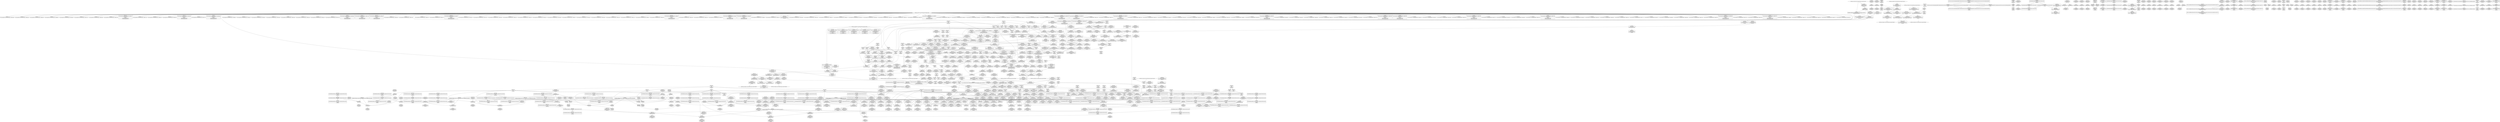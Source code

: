 digraph {
	CE0x50705d0 [shape=record,shape=Mrecord,label="{CE0x50705d0|i64*_getelementptr_inbounds_(_8_x_i64_,_8_x_i64_*___llvm_gcov_ctr154,_i64_0,_i64_2)|*Constant*|*SummSource*}"]
	CE0x4ffb930 [shape=record,shape=Mrecord,label="{CE0x4ffb930|inode_has_perm:bb|*SummSink*}"]
	CE0x4fddff0 [shape=record,shape=Mrecord,label="{CE0x4fddff0|selinux_mount:tmp10|security/selinux/hooks.c,2639}"]
	CE0x507a3e0 [shape=record,shape=Mrecord,label="{CE0x507a3e0|avc_has_perm:auditdata|Function::avc_has_perm&Arg::auditdata::}"]
	CE0x4fe4ce0 [shape=record,shape=Mrecord,label="{CE0x4fe4ce0|selinux_mount:if.then|*SummSink*}"]
	CE0x5034a70 [shape=record,shape=Mrecord,label="{CE0x5034a70|superblock_has_perm:perms|Function::superblock_has_perm&Arg::perms::}"]
	CE0x5072fd0 [shape=record,shape=Mrecord,label="{CE0x5072fd0|i32_5|*Constant*}"]
	CE0x509de00 [shape=record,shape=Mrecord,label="{CE0x509de00|inode_has_perm:tmp2|*SummSource*}"]
	CE0x50f0080 [shape=record,shape=Mrecord,label="{CE0x50f0080|i32_(i32,_i32,_i16,_i32,_%struct.common_audit_data*)*_bitcast_(i32_(i32,_i32,_i16,_i32,_%struct.common_audit_data.495*)*_avc_has_perm_to_i32_(i32,_i32,_i16,_i32,_%struct.common_audit_data*)*)|*Constant*}"]
	CE0x4fefce0 [shape=record,shape=Mrecord,label="{CE0x4fefce0|104:_%struct.inode*,_232:_%struct.super_block*,_:_CRE_272,280_|*MultipleSource*|*LoadInst*|security/selinux/hooks.c,2642|security/selinux/hooks.c,2642}"]
	CE0x4ff9b80 [shape=record,shape=Mrecord,label="{CE0x4ff9b80|i32_2639|*Constant*}"]
	CE0x50a06f0 [shape=record,shape=Mrecord,label="{CE0x50a06f0|_call_void_mcount()_#3|*SummSource*}"]
	CE0x4ff8fa0 [shape=record,shape=Mrecord,label="{CE0x4ff8fa0|path_has_perm:cred|Function::path_has_perm&Arg::cred::|*SummSource*}"]
	CE0x5086f90 [shape=record,shape=Mrecord,label="{CE0x5086f90|i64*_getelementptr_inbounds_(_2_x_i64_,_2_x_i64_*___llvm_gcov_ctr131,_i64_0,_i64_0)|*Constant*|*SummSource*}"]
	CE0x5037620 [shape=record,shape=Mrecord,label="{CE0x5037620|_ret_i32_%retval.0,_!dbg_!27754|security/selinux/hooks.c,2646}"]
	CE0x506d010 [shape=record,shape=Mrecord,label="{CE0x506d010|__validate_creds:tmp6|include/linux/cred.h,174|*SummSource*}"]
	CE0x4fda5a0 [shape=record,shape=Mrecord,label="{CE0x4fda5a0|selinux_mount:tmp11|security/selinux/hooks.c,2639|*SummSource*}"]
	CE0x4fffbd0 [shape=record,shape=Mrecord,label="{CE0x4fffbd0|i64*_getelementptr_inbounds_(_15_x_i64_,_15_x_i64_*___llvm_gcov_ctr203,_i64_0,_i64_9)|*Constant*|*SummSink*}"]
	CE0x4fecd40 [shape=record,shape=Mrecord,label="{CE0x4fecd40|104:_%struct.inode*,_232:_%struct.super_block*,_:_CRE_203,204_}"]
	CE0x61acb60 [shape=record,shape=Mrecord,label="{CE0x61acb60|i64*_getelementptr_inbounds_(_15_x_i64_,_15_x_i64_*___llvm_gcov_ctr203,_i64_0,_i64_0)|*Constant*|*SummSink*}"]
	CE0x5033130 [shape=record,shape=Mrecord,label="{CE0x5033130|104:_%struct.inode*,_232:_%struct.super_block*,_:_CRE_313,314_}"]
	CE0x4fedb50 [shape=record,shape=Mrecord,label="{CE0x4fedb50|104:_%struct.inode*,_232:_%struct.super_block*,_:_CRE_212,213_}"]
	CE0x4ff5330 [shape=record,shape=Mrecord,label="{CE0x4ff5330|i1_true|*Constant*|*SummSink*}"]
	"CONST[source:0(mediator),value:2(dynamic)][purpose:{object}][SnkIdx:5]"
	CE0x50dfa50 [shape=record,shape=Mrecord,label="{CE0x50dfa50|i64_0|*Constant*}"]
	CE0x4fd4430 [shape=record,shape=Mrecord,label="{CE0x4fd4430|selinux_mount:tmp18|security/selinux/hooks.c,2639|*SummSink*}"]
	CE0x505c750 [shape=record,shape=Mrecord,label="{CE0x505c750|get_current:tmp3}"]
	CE0x50e9350 [shape=record,shape=Mrecord,label="{CE0x50e9350|i64*_getelementptr_inbounds_(_5_x_i64_,_5_x_i64_*___llvm_gcov_ctr155,_i64_0,_i64_0)|*Constant*|*SummSource*}"]
	CE0x509a4a0 [shape=record,shape=Mrecord,label="{CE0x509a4a0|__validate_creds:tobool|include/linux/cred.h,173}"]
	CE0x4fed6a0 [shape=record,shape=Mrecord,label="{CE0x4fed6a0|104:_%struct.inode*,_232:_%struct.super_block*,_:_CRE_209,210_}"]
	CE0x50e0cd0 [shape=record,shape=Mrecord,label="{CE0x50e0cd0|inode_has_perm:tmp7|security/selinux/hooks.c,1611}"]
	CE0x503c470 [shape=record,shape=Mrecord,label="{CE0x503c470|cred_sid:sid|security/selinux/hooks.c,197|*SummSource*}"]
	CE0x4ff8e80 [shape=record,shape=Mrecord,label="{CE0x4ff8e80|i8*_getelementptr_inbounds_(_25_x_i8_,_25_x_i8_*_.str3,_i32_0,_i32_0)|*Constant*|*SummSource*}"]
	CE0x503e5b0 [shape=record,shape=Mrecord,label="{CE0x503e5b0|0:_i32,_4:_i32,_8:_i32,_12:_i32,_:_CMRE_20,24_|*MultipleSource*|security/selinux/hooks.c,196|security/selinux/hooks.c,197|*LoadInst*|security/selinux/hooks.c,196}"]
	CE0x5070ba0 [shape=record,shape=Mrecord,label="{CE0x5070ba0|path_has_perm:tmp1|*SummSink*}"]
	CE0x50aa1f0 [shape=record,shape=Mrecord,label="{CE0x50aa1f0|i1_true|*Constant*}"]
	CE0x5075ea0 [shape=record,shape=Mrecord,label="{CE0x5075ea0|cred_sid:tmp|*SummSink*}"]
	CE0x5083800 [shape=record,shape=Mrecord,label="{CE0x5083800|superblock_has_perm:sid1|security/selinux/hooks.c,1866}"]
	CE0x5067010 [shape=record,shape=Mrecord,label="{CE0x5067010|superblock_has_perm:call|security/selinux/hooks.c,1863|*SummSource*}"]
	CE0x5013d30 [shape=record,shape=Mrecord,label="{CE0x5013d30|superblock_has_perm:tmp2}"]
	CE0x5078050 [shape=record,shape=Mrecord,label="{CE0x5078050|superblock_has_perm:call2|security/selinux/hooks.c,1866|*SummSource*}"]
	CE0x4fd48e0 [shape=record,shape=Mrecord,label="{CE0x4fd48e0|selinux_mount:call3|security/selinux/hooks.c,2639|*SummSource*}"]
	CE0x5012f60 [shape=record,shape=Mrecord,label="{CE0x5012f60|selinux_mount:path|Function::selinux_mount&Arg::path::|*SummSink*}"]
	CE0x5034b40 [shape=record,shape=Mrecord,label="{CE0x5034b40|superblock_has_perm:perms|Function::superblock_has_perm&Arg::perms::|*SummSource*}"]
	CE0x503d780 [shape=record,shape=Mrecord,label="{CE0x503d780|_call_void_mcount()_#3}"]
	CE0x4fd7f10 [shape=record,shape=Mrecord,label="{CE0x4fd7f10|selinux_mount:if.then6}"]
	CE0x4fdcda0 [shape=record,shape=Mrecord,label="{CE0x4fdcda0|i64_3|*Constant*|*SummSource*}"]
	CE0x50111f0 [shape=record,shape=Mrecord,label="{CE0x50111f0|selinux_mount:tmp23|security/selinux/hooks.c,2641}"]
	CE0x50888f0 [shape=record,shape=Mrecord,label="{CE0x50888f0|inode_has_perm:inode|Function::inode_has_perm&Arg::inode::|*SummSource*}"]
	CE0x50a8bf0 [shape=record,shape=Mrecord,label="{CE0x50a8bf0|inode_has_perm:tmp1}"]
	CE0x503bc90 [shape=record,shape=Mrecord,label="{CE0x503bc90|cred_sid:tmp5|security/selinux/hooks.c,196|*SummSource*}"]
	CE0x503ef40 [shape=record,shape=Mrecord,label="{CE0x503ef40|inode_has_perm:return}"]
	CE0x50a83e0 [shape=record,shape=Mrecord,label="{CE0x50a83e0|__validate_creds:entry|*SummSink*}"]
	CE0x50434c0 [shape=record,shape=Mrecord,label="{CE0x50434c0|inode_has_perm:lnot1|security/selinux/hooks.c,1611}"]
	CE0x50605a0 [shape=record,shape=Mrecord,label="{CE0x50605a0|GLOBAL:cred_sid|*Constant*}"]
	CE0x50ed910 [shape=record,shape=Mrecord,label="{CE0x50ed910|COLLAPSED:_GCMRE___llvm_gcov_ctr155_internal_global_5_x_i64_zeroinitializer:_elem_0:default:}"]
	CE0x5032fa0 [shape=record,shape=Mrecord,label="{CE0x5032fa0|104:_%struct.inode*,_232:_%struct.super_block*,_:_CRE_312,313_}"]
	CE0x5089970 [shape=record,shape=Mrecord,label="{CE0x5089970|i8_1|*Constant*}"]
	CE0x502dcc0 [shape=record,shape=Mrecord,label="{CE0x502dcc0|get_current:tmp3|*SummSink*}"]
	CE0x5063af0 [shape=record,shape=Mrecord,label="{CE0x5063af0|i64*_getelementptr_inbounds_(_2_x_i64_,_2_x_i64_*___llvm_gcov_ctr151,_i64_0,_i64_0)|*Constant*}"]
	CE0x4fc5c40 [shape=record,shape=Mrecord,label="{CE0x4fc5c40|selinux_mount:tmp7|security/selinux/hooks.c,2639}"]
	CE0x50762b0 [shape=record,shape=Mrecord,label="{CE0x50762b0|path_has_perm:tmp2|*SummSink*}"]
	CE0x50f0760 [shape=record,shape=Mrecord,label="{CE0x50f0760|avc_has_perm:tclass|Function::avc_has_perm&Arg::tclass::}"]
	CE0x50e15e0 [shape=record,shape=Mrecord,label="{CE0x50e15e0|GLOBAL:__llvm_gcov_ctr154|Global_var:__llvm_gcov_ctr154|*SummSource*}"]
	CE0x4fe9b40 [shape=record,shape=Mrecord,label="{CE0x4fe9b40|104:_%struct.inode*,_232:_%struct.super_block*,_:_CRE_171,172_}"]
	CE0x4ff2b30 [shape=record,shape=Mrecord,label="{CE0x4ff2b30|superblock_has_perm:tmp4|*LoadInst*|security/selinux/hooks.c,1865|*SummSource*}"]
	CE0x50f23a0 [shape=record,shape=Mrecord,label="{CE0x50f23a0|inode_has_perm:sid3|security/selinux/hooks.c,1617|*SummSink*}"]
	CE0x5012dc0 [shape=record,shape=Mrecord,label="{CE0x5012dc0|selinux_mount:path|Function::selinux_mount&Arg::path::}"]
	CE0x50395b0 [shape=record,shape=Mrecord,label="{CE0x50395b0|selinux_mount:call8|security/selinux/hooks.c,2645|*SummSource*}"]
	CE0x50135e0 [shape=record,shape=Mrecord,label="{CE0x50135e0|i32_1|*Constant*|*SummSink*}"]
	CE0x503b2a0 [shape=record,shape=Mrecord,label="{CE0x503b2a0|cred_sid:security|security/selinux/hooks.c,196|*SummSource*}"]
	CE0x5044190 [shape=record,shape=Mrecord,label="{CE0x5044190|i64*_getelementptr_inbounds_(_2_x_i64_,_2_x_i64_*___llvm_gcov_ctr204,_i64_0,_i64_0)|*Constant*}"]
	CE0x5060bf0 [shape=record,shape=Mrecord,label="{CE0x5060bf0|_ret_i32_%tmp6,_!dbg_!27716|security/selinux/hooks.c,197}"]
	CE0x50a8c60 [shape=record,shape=Mrecord,label="{CE0x50a8c60|inode_has_perm:tmp1|*SummSource*}"]
	CE0x50ea060 [shape=record,shape=Mrecord,label="{CE0x50ea060|__validate_creds:tmp9|include/linux/cred.h,175}"]
	CE0x4fea310 [shape=record,shape=Mrecord,label="{CE0x4fea310|104:_%struct.inode*,_232:_%struct.super_block*,_:_CRE_176,177_}"]
	CE0x5032b80 [shape=record,shape=Mrecord,label="{CE0x5032b80|104:_%struct.inode*,_232:_%struct.super_block*,_:_CRE_309,310_}"]
	CE0x5010950 [shape=record,shape=Mrecord,label="{CE0x5010950|selinux_mount:tmp21|security/selinux/hooks.c,2641|*SummSource*}"]
	CE0x500e920 [shape=record,shape=Mrecord,label="{CE0x500e920|selinux_mount:flags|Function::selinux_mount&Arg::flags::|*SummSource*}"]
	CE0x5061280 [shape=record,shape=Mrecord,label="{CE0x5061280|inode_has_perm:i_security|security/selinux/hooks.c,1615|*SummSink*}"]
	CE0x50839a0 [shape=record,shape=Mrecord,label="{CE0x50839a0|superblock_has_perm:sid1|security/selinux/hooks.c,1866|*SummSink*}"]
	CE0x5061110 [shape=record,shape=Mrecord,label="{CE0x5061110|i32_10|*Constant*|*SummSource*}"]
	CE0x5089130 [shape=record,shape=Mrecord,label="{CE0x5089130|inode_has_perm:adp|Function::inode_has_perm&Arg::adp::}"]
	CE0x4ffeb50 [shape=record,shape=Mrecord,label="{CE0x4ffeb50|selinux_mount:retval.0}"]
	CE0x50a9330 [shape=record,shape=Mrecord,label="{CE0x50a9330|__validate_creds:cred|Function::__validate_creds&Arg::cred::|*SummSource*}"]
	CE0x4fe5ec0 [shape=record,shape=Mrecord,label="{CE0x4fe5ec0|selinux_mount:tmp3|*SummSink*}"]
	CE0x4ff94f0 [shape=record,shape=Mrecord,label="{CE0x4ff94f0|path_has_perm:path|Function::path_has_perm&Arg::path::|*SummSink*}"]
	CE0x5037930 [shape=record,shape=Mrecord,label="{CE0x5037930|i64*_getelementptr_inbounds_(_2_x_i64_,_2_x_i64_*___llvm_gcov_ctr98,_i64_0,_i64_0)|*Constant*|*SummSource*}"]
	CE0x503d680 [shape=record,shape=Mrecord,label="{CE0x503d680|cred_sid:tmp3|*SummSink*}"]
	CE0x4ffe9e0 [shape=record,shape=Mrecord,label="{CE0x4ffe9e0|selinux_mount:tmp30|security/selinux/hooks.c,2646}"]
	CE0x509e440 [shape=record,shape=Mrecord,label="{CE0x509e440|GLOBAL:__validate_creds|*Constant*|*SummSink*}"]
	CE0x4fec570 [shape=record,shape=Mrecord,label="{CE0x4fec570|104:_%struct.inode*,_232:_%struct.super_block*,_:_CRE_198,199_}"]
	CE0x4fff450 [shape=record,shape=Mrecord,label="{CE0x4fff450|i8*_getelementptr_inbounds_(_45_x_i8_,_45_x_i8_*_.str12,_i32_0,_i32_0)|*Constant*}"]
	CE0x50672f0 [shape=record,shape=Mrecord,label="{CE0x50672f0|GLOBAL:cred_sid|*Constant*|*SummSink*}"]
	CE0x4fea7c0 [shape=record,shape=Mrecord,label="{CE0x4fea7c0|104:_%struct.inode*,_232:_%struct.super_block*,_:_CRE_179,180_}"]
	CE0x505ff50 [shape=record,shape=Mrecord,label="{CE0x505ff50|inode_has_perm:tmp14|security/selinux/hooks.c,1614|*SummSink*}"]
	CE0x506b510 [shape=record,shape=Mrecord,label="{CE0x506b510|inode_has_perm:tmp19|security/selinux/hooks.c,1618|*SummSink*}"]
	CE0x4fee640 [shape=record,shape=Mrecord,label="{CE0x4fee640|104:_%struct.inode*,_232:_%struct.super_block*,_:_CRE_219,220_}"]
	CE0x50a9920 [shape=record,shape=Mrecord,label="{CE0x50a9920|cred_sid:sid|security/selinux/hooks.c,197}"]
	CE0x50a61e0 [shape=record,shape=Mrecord,label="{CE0x50a61e0|inode_has_perm:if.end|*SummSource*}"]
	CE0x4ffbfc0 [shape=record,shape=Mrecord,label="{CE0x4ffbfc0|__validate_creds:line|Function::__validate_creds&Arg::line::|*SummSink*}"]
	CE0x4ff9700 [shape=record,shape=Mrecord,label="{CE0x4ff9700|i8*_getelementptr_inbounds_(_25_x_i8_,_25_x_i8_*_.str3,_i32_0,_i32_0)|*Constant*|*SummSink*}"]
	CE0x5062370 [shape=record,shape=Mrecord,label="{CE0x5062370|inode_has_perm:tmp12|security/selinux/hooks.c,1612}"]
	CE0x509f4b0 [shape=record,shape=Mrecord,label="{CE0x509f4b0|i32_4|*Constant*}"]
	CE0x509fdf0 [shape=record,shape=Mrecord,label="{CE0x509fdf0|i64*_getelementptr_inbounds_(_8_x_i64_,_8_x_i64_*___llvm_gcov_ctr154,_i64_0,_i64_1)|*Constant*}"]
	CE0x50f0b90 [shape=record,shape=Mrecord,label="{CE0x50f0b90|avc_has_perm:requested|Function::avc_has_perm&Arg::requested::}"]
	CE0x4fd5540 [shape=record,shape=Mrecord,label="{CE0x4fd5540|i32_0|*Constant*}"]
	CE0x50eb610 [shape=record,shape=Mrecord,label="{CE0x50eb610|cred_sid:tmp2}"]
	CE0x4fd0610 [shape=record,shape=Mrecord,label="{CE0x4fd0610|selinux_mount:cred4|security/selinux/hooks.c,2639}"]
	CE0x5072d00 [shape=record,shape=Mrecord,label="{CE0x5072d00|path_has_perm:tmp4|*LoadInst*|security/selinux/hooks.c,1642}"]
	CE0x50414b0 [shape=record,shape=Mrecord,label="{CE0x50414b0|_call_void_mcount()_#3}"]
	CE0x4ff0470 [shape=record,shape=Mrecord,label="{CE0x4ff0470|104:_%struct.inode*,_232:_%struct.super_block*,_:_CRE_296,304_|*MultipleSource*|*LoadInst*|security/selinux/hooks.c,2642|security/selinux/hooks.c,2642}"]
	CE0x50ea310 [shape=record,shape=Mrecord,label="{CE0x50ea310|__validate_creds:tmp9|include/linux/cred.h,175|*SummSink*}"]
	CE0x4fdd750 [shape=record,shape=Mrecord,label="{CE0x4fdd750|selinux_mount:tmp8|security/selinux/hooks.c,2639|*SummSink*}"]
	CE0x50102e0 [shape=record,shape=Mrecord,label="{CE0x50102e0|i64_10|*Constant*|*SummSink*}"]
	CE0x505c8a0 [shape=record,shape=Mrecord,label="{CE0x505c8a0|get_current:tmp3|*SummSource*}"]
	CE0x5074270 [shape=record,shape=Mrecord,label="{CE0x5074270|path_has_perm:path1|security/selinux/hooks.c,1646|*SummSource*}"]
	CE0x50e1990 [shape=record,shape=Mrecord,label="{CE0x50e1990|inode_has_perm:tmp8|security/selinux/hooks.c,1611|*SummSink*}"]
	CE0x5084d30 [shape=record,shape=Mrecord,label="{CE0x5084d30|inode_has_perm:entry|*SummSource*}"]
	CE0x509c550 [shape=record,shape=Mrecord,label="{CE0x509c550|12:_i32,_56:_i8*,_:_CRE_12,16_|*MultipleSource*|security/selinux/hooks.c,1642|Function::inode_has_perm&Arg::inode::|security/selinux/hooks.c,1611}"]
	CE0x4ff7770 [shape=record,shape=Mrecord,label="{CE0x4ff7770|get_current:tmp4|./arch/x86/include/asm/current.h,14|*SummSource*}"]
	CE0x5060300 [shape=record,shape=Mrecord,label="{CE0x5060300|inode_has_perm:call|security/selinux/hooks.c,1614|*SummSource*}"]
	CE0x503ca50 [shape=record,shape=Mrecord,label="{CE0x503ca50|0:_i32,_4:_i32,_8:_i32,_12:_i32,_:_CMRE_8,12_|*MultipleSource*|security/selinux/hooks.c,196|security/selinux/hooks.c,197|*LoadInst*|security/selinux/hooks.c,196}"]
	CE0x5049560 [shape=record,shape=Mrecord,label="{CE0x5049560|superblock_has_perm:tmp3|*SummSource*}"]
	CE0x503b0a0 [shape=record,shape=Mrecord,label="{CE0x503b0a0|i32_22|*Constant*|*SummSource*}"]
	CE0x50f1770 [shape=record,shape=Mrecord,label="{CE0x50f1770|i64*_getelementptr_inbounds_(_8_x_i64_,_8_x_i64_*___llvm_gcov_ctr154,_i64_0,_i64_7)|*Constant*|*SummSource*}"]
	CE0x5062980 [shape=record,shape=Mrecord,label="{CE0x5062980|i64*_getelementptr_inbounds_(_8_x_i64_,_8_x_i64_*___llvm_gcov_ctr154,_i64_0,_i64_6)|*Constant*}"]
	"CONST[source:2(external),value:2(dynamic)][purpose:{subject}][SrcIdx:7]"
	CE0x5067c90 [shape=record,shape=Mrecord,label="{CE0x5067c90|i32_16|*Constant*|*SummSource*}"]
	CE0x4fdc750 [shape=record,shape=Mrecord,label="{CE0x4fdc750|path_has_perm:entry|*SummSink*}"]
	CE0x5043de0 [shape=record,shape=Mrecord,label="{CE0x5043de0|inode_has_perm:lnot.ext|security/selinux/hooks.c,1611}"]
	CE0x507aac0 [shape=record,shape=Mrecord,label="{CE0x507aac0|path_has_perm:bb|*SummSink*}"]
	CE0x50aaa70 [shape=record,shape=Mrecord,label="{CE0x50aaa70|cred_sid:tmp5|security/selinux/hooks.c,196}"]
	CE0x50f1160 [shape=record,shape=Mrecord,label="{CE0x50f1160|inode_has_perm:retval.0|*SummSource*}"]
	CE0x50e9e40 [shape=record,shape=Mrecord,label="{CE0x50e9e40|i64*_getelementptr_inbounds_(_5_x_i64_,_5_x_i64_*___llvm_gcov_ctr155,_i64_0,_i64_4)|*Constant*}"]
	CE0x4ffc600 [shape=record,shape=Mrecord,label="{CE0x4ffc600|i32_22|*Constant*}"]
	CE0x500de80 [shape=record,shape=Mrecord,label="{CE0x500de80|i64*_getelementptr_inbounds_(_2_x_i64_,_2_x_i64_*___llvm_gcov_ctr151,_i64_0,_i64_1)|*Constant*|*SummSource*}"]
	CE0x5049aa0 [shape=record,shape=Mrecord,label="{CE0x5049aa0|GLOBAL:cred_sid|*Constant*}"]
	CE0x4fea4a0 [shape=record,shape=Mrecord,label="{CE0x4fea4a0|104:_%struct.inode*,_232:_%struct.super_block*,_:_CRE_177,178_}"]
	CE0x4fddbc0 [shape=record,shape=Mrecord,label="{CE0x4fddbc0|i64_4|*Constant*}"]
	CE0x503a8e0 [shape=record,shape=Mrecord,label="{CE0x503a8e0|superblock_has_perm:entry|*SummSource*}"]
	CE0x5067850 [shape=record,shape=Mrecord,label="{CE0x5067850|i32_0|*Constant*}"]
	CE0x5085990 [shape=record,shape=Mrecord,label="{CE0x5085990|_ret_i32_%retval.0,_!dbg_!27739|security/selinux/hooks.c,1618|*SummSink*}"]
	CE0x50b4c90 [shape=record,shape=Mrecord,label="{CE0x50b4c90|cred_sid:tmp3}"]
	CE0x5059040 [shape=record,shape=Mrecord,label="{CE0x5059040|cred_sid:cred|Function::cred_sid&Arg::cred::|*SummSink*}"]
	CE0x50aa890 [shape=record,shape=Mrecord,label="{CE0x50aa890|i32_1|*Constant*}"]
	CE0x500e1c0 [shape=record,shape=Mrecord,label="{CE0x500e1c0|inode_has_perm:if.then}"]
	CE0x5036810 [shape=record,shape=Mrecord,label="{CE0x5036810|i64*_getelementptr_inbounds_(_15_x_i64_,_15_x_i64_*___llvm_gcov_ctr203,_i64_0,_i64_14)|*Constant*|*SummSource*}"]
	CE0x4ff49d0 [shape=record,shape=Mrecord,label="{CE0x4ff49d0|selinux_mount:tmp14|security/selinux/hooks.c,2639}"]
	CE0x5073860 [shape=record,shape=Mrecord,label="{CE0x5073860|path_has_perm:d_inode|security/selinux/hooks.c,1642|*SummSource*}"]
	CE0x500f820 [shape=record,shape=Mrecord,label="{CE0x500f820|selinux_mount:tobool5|security/selinux/hooks.c,2641}"]
	CE0x4fcaae0 [shape=record,shape=Mrecord,label="{CE0x4fcaae0|i64*_getelementptr_inbounds_(_15_x_i64_,_15_x_i64_*___llvm_gcov_ctr203,_i64_0,_i64_8)|*Constant*|*SummSource*}"]
	CE0x4fe84a0 [shape=record,shape=Mrecord,label="{CE0x4fe84a0|104:_%struct.inode*,_232:_%struct.super_block*,_:_CRE_157,158_}"]
	CE0x5000ab0 [shape=record,shape=Mrecord,label="{CE0x5000ab0|selinux_mount:if.else|*SummSink*}"]
	CE0x5011430 [shape=record,shape=Mrecord,label="{CE0x5011430|selinux_mount:tmp23|security/selinux/hooks.c,2641|*SummSource*}"]
	CE0x503c5d0 [shape=record,shape=Mrecord,label="{CE0x503c5d0|0:_i32,_4:_i32,_8:_i32,_12:_i32,_:_CMRE_0,4_|*MultipleSource*|security/selinux/hooks.c,196|security/selinux/hooks.c,197|*LoadInst*|security/selinux/hooks.c,196}"]
	CE0x503a010 [shape=record,shape=Mrecord,label="{CE0x503a010|selinux_mount:call7|security/selinux/hooks.c,2642|*SummSource*}"]
	CE0x5078bc0 [shape=record,shape=Mrecord,label="{CE0x5078bc0|avc_has_perm:entry|*SummSink*}"]
	CE0x5039170 [shape=record,shape=Mrecord,label="{CE0x5039170|selinux_mount:tmp29|security/selinux/hooks.c,2645|*SummSink*}"]
	CE0x50836f0 [shape=record,shape=Mrecord,label="{CE0x50836f0|i32_1|*Constant*}"]
	CE0x4fefa70 [shape=record,shape=Mrecord,label="{CE0x4fefa70|104:_%struct.inode*,_232:_%struct.super_block*,_:_CRE_264,272_|*MultipleSource*|*LoadInst*|security/selinux/hooks.c,2642|security/selinux/hooks.c,2642}"]
	CE0x5014c40 [shape=record,shape=Mrecord,label="{CE0x5014c40|104:_%struct.inode*,_232:_%struct.super_block*,_:_CRE_88,89_}"]
	CE0x4fe9e60 [shape=record,shape=Mrecord,label="{CE0x4fe9e60|104:_%struct.inode*,_232:_%struct.super_block*,_:_CRE_173,174_}"]
	CE0x4fdfeb0 [shape=record,shape=Mrecord,label="{CE0x4fdfeb0|GLOBAL:current_task|Global_var:current_task|*SummSource*}"]
	CE0x509b1f0 [shape=record,shape=Mrecord,label="{CE0x509b1f0|_call_void___validate_creds(%struct.cred*_%cred,_i8*_getelementptr_inbounds_(_25_x_i8_,_25_x_i8_*_.str3,_i32_0,_i32_0),_i32_1609)_#10,_!dbg_!27719|security/selinux/hooks.c,1609|*SummSource*}"]
	CE0x4fff870 [shape=record,shape=Mrecord,label="{CE0x4fff870|i64*_getelementptr_inbounds_(_15_x_i64_,_15_x_i64_*___llvm_gcov_ctr203,_i64_0,_i64_9)|*Constant*}"]
	CE0x4fd58c0 [shape=record,shape=Mrecord,label="{CE0x4fd58c0|i32_0|*Constant*|*SummSink*}"]
	CE0x502bf30 [shape=record,shape=Mrecord,label="{CE0x502bf30|272:_i8*,_:_CRE_272,280_|*MultipleSource*|security/selinux/hooks.c,2642|Function::superblock_has_perm&Arg::sb::|security/selinux/hooks.c,1865}"]
	CE0x4fd1f40 [shape=record,shape=Mrecord,label="{CE0x4fd1f40|selinux_mount:return}"]
	CE0x4feac70 [shape=record,shape=Mrecord,label="{CE0x4feac70|104:_%struct.inode*,_232:_%struct.super_block*,_:_CRE_182,183_}"]
	CE0x50ea1e0 [shape=record,shape=Mrecord,label="{CE0x50ea1e0|__validate_creds:tmp9|include/linux/cred.h,175|*SummSource*}"]
	CE0x4fce2b0 [shape=record,shape=Mrecord,label="{CE0x4fce2b0|selinux_mount:dentry|security/selinux/hooks.c,2642|*SummSink*}"]
	CE0x4fcb260 [shape=record,shape=Mrecord,label="{CE0x4fcb260|selinux_mount:tmp16|security/selinux/hooks.c,2639}"]
	CE0x5061e50 [shape=record,shape=Mrecord,label="{CE0x5061e50|inode_has_perm:tmp11|security/selinux/hooks.c,1612|*SummSource*}"]
	CE0x5039ea0 [shape=record,shape=Mrecord,label="{CE0x5039ea0|path_has_perm:entry}"]
	CE0x4fe5c30 [shape=record,shape=Mrecord,label="{CE0x4fe5c30|selinux_mount:tmp11|security/selinux/hooks.c,2639}"]
	CE0x5089eb0 [shape=record,shape=Mrecord,label="{CE0x5089eb0|path_has_perm:u|security/selinux/hooks.c,1646|*SummSource*}"]
	CE0x5042b90 [shape=record,shape=Mrecord,label="{CE0x5042b90|COLLAPSED:_GCMRE___llvm_gcov_ctr98_internal_global_2_x_i64_zeroinitializer:_elem_0:default:}"]
	CE0x5011ba0 [shape=record,shape=Mrecord,label="{CE0x5011ba0|i64*_getelementptr_inbounds_(_15_x_i64_,_15_x_i64_*___llvm_gcov_ctr203,_i64_0,_i64_12)|*Constant*}"]
	CE0x4fee960 [shape=record,shape=Mrecord,label="{CE0x4fee960|104:_%struct.inode*,_232:_%struct.super_block*,_:_CRE_221,222_}"]
	CE0x4fee4b0 [shape=record,shape=Mrecord,label="{CE0x4fee4b0|104:_%struct.inode*,_232:_%struct.super_block*,_:_CRE_218,219_}"]
	CE0x4fcce50 [shape=record,shape=Mrecord,label="{CE0x4fcce50|selinux_mount:tmp16|security/selinux/hooks.c,2639|*SummSink*}"]
	CE0x50d8510 [shape=record,shape=Mrecord,label="{CE0x50d8510|28:_i32,_32:_i16,_:_CRE_32,34_|*MultipleSource*|*LoadInst*|security/selinux/hooks.c,1615|security/selinux/hooks.c,1615|security/selinux/hooks.c,1617}"]
	CE0x509a220 [shape=record,shape=Mrecord,label="{CE0x509a220|inode_has_perm:tmp5|security/selinux/hooks.c,1609|*SummSink*}"]
	CE0x50ecb60 [shape=record,shape=Mrecord,label="{CE0x50ecb60|inode_has_perm:tmp20|security/selinux/hooks.c,1618|*SummSink*}"]
	CE0x5034130 [shape=record,shape=Mrecord,label="{CE0x5034130|superblock_has_perm:cred|Function::superblock_has_perm&Arg::cred::|*SummSink*}"]
	CE0x4feb120 [shape=record,shape=Mrecord,label="{CE0x4feb120|104:_%struct.inode*,_232:_%struct.super_block*,_:_CRE_185,186_}"]
	CE0x5033900 [shape=record,shape=Mrecord,label="{CE0x5033900|104:_%struct.inode*,_232:_%struct.super_block*,_:_CRE_318,319_}"]
	CE0x503a520 [shape=record,shape=Mrecord,label="{CE0x503a520|GLOBAL:superblock_has_perm|*Constant*|*SummSource*}"]
	CE0x503df60 [shape=record,shape=Mrecord,label="{CE0x503df60|i32_22|*Constant*}"]
	CE0x500feb0 [shape=record,shape=Mrecord,label="{CE0x500feb0|i64_11|*Constant*|*SummSink*}"]
	CE0x4feee10 [shape=record,shape=Mrecord,label="{CE0x4feee10|104:_%struct.inode*,_232:_%struct.super_block*,_:_CRE_304,305_}"]
	CE0x50e9510 [shape=record,shape=Mrecord,label="{CE0x50e9510|__validate_creds:if.then|*SummSource*}"]
	CE0x505eb10 [shape=record,shape=Mrecord,label="{CE0x505eb10|i64*_getelementptr_inbounds_(_2_x_i64_,_2_x_i64_*___llvm_gcov_ctr98,_i64_0,_i64_1)|*Constant*|*SummSource*}"]
	CE0x5013da0 [shape=record,shape=Mrecord,label="{CE0x5013da0|superblock_has_perm:tmp2|*SummSource*}"]
	CE0x50ef9f0 [shape=record,shape=Mrecord,label="{CE0x50ef9f0|inode_has_perm:tmp18|security/selinux/hooks.c,1617|*SummSink*}"]
	CE0x50e7350 [shape=record,shape=Mrecord,label="{CE0x50e7350|_call_void___invalid_creds(%struct.cred*_%cred,_i8*_%file,_i32_%line)_#10,_!dbg_!27721|include/linux/cred.h,174|*SummSink*}"]
	CE0x4fff1e0 [shape=record,shape=Mrecord,label="{CE0x4fff1e0|i32_2639|*Constant*|*SummSink*}"]
	CE0x5077830 [shape=record,shape=Mrecord,label="{CE0x5077830|COLLAPSED:_GCMRE___llvm_gcov_ctr204_internal_global_2_x_i64_zeroinitializer:_elem_0:default:}"]
	CE0x502e410 [shape=record,shape=Mrecord,label="{CE0x502e410|__validate_creds:tmp3|include/linux/cred.h,173|*SummSource*}"]
	CE0x5036b70 [shape=record,shape=Mrecord,label="{CE0x5036b70|selinux_mount:tmp31|security/selinux/hooks.c,2646}"]
	CE0x50ea5c0 [shape=record,shape=Mrecord,label="{CE0x50ea5c0|cred_sid:bb}"]
	CE0x4fc5eb0 [shape=record,shape=Mrecord,label="{CE0x4fc5eb0|selinux_mount:tmp7|security/selinux/hooks.c,2639|*SummSink*}"]
	CE0x4ff0950 [shape=record,shape=Mrecord,label="{CE0x4ff0950|104:_%struct.inode*,_232:_%struct.super_block*,_:_CRE_306,307_}"]
	CE0x4ffe870 [shape=record,shape=Mrecord,label="{CE0x4ffe870|_ret_i32_%call,_!dbg_!27724|security/selinux/hooks.c,1647|*SummSink*}"]
	CE0x505b200 [shape=record,shape=Mrecord,label="{CE0x505b200|_call_void_mcount()_#3|*SummSource*}"]
	CE0x4fdb700 [shape=record,shape=Mrecord,label="{CE0x4fdb700|12:_i32,_56:_i8*,_:_CRE_56,64_|*MultipleSource*|security/selinux/hooks.c,1642|Function::inode_has_perm&Arg::inode::|security/selinux/hooks.c,1611}"]
	CE0x4fe95d0 [shape=record,shape=Mrecord,label="{CE0x4fe95d0|104:_%struct.inode*,_232:_%struct.super_block*,_:_CRE_168,169_}"]
	CE0x4fe99b0 [shape=record,shape=Mrecord,label="{CE0x4fe99b0|104:_%struct.inode*,_232:_%struct.super_block*,_:_CRE_170,171_}"]
	CE0x4fcf8d0 [shape=record,shape=Mrecord,label="{CE0x4fcf8d0|get_current:entry}"]
	CE0x5077580 [shape=record,shape=Mrecord,label="{CE0x5077580|inode_has_perm:tmp4|security/selinux/hooks.c,1609|*SummSource*}"]
	CE0x5043020 [shape=record,shape=Mrecord,label="{CE0x5043020|i1_true|*Constant*}"]
	CE0x4fd7d20 [shape=record,shape=Mrecord,label="{CE0x4fd7d20|selinux_mount:if.else|*SummSource*}"]
	CE0x50670d0 [shape=record,shape=Mrecord,label="{CE0x50670d0|superblock_has_perm:call|security/selinux/hooks.c,1863|*SummSink*}"]
	CE0x50843d0 [shape=record,shape=Mrecord,label="{CE0x50843d0|i64_16|*Constant*|*SummSink*}"]
	CE0x5067670 [shape=record,shape=Mrecord,label="{CE0x5067670|cred_sid:entry|*SummSink*}"]
	CE0x5089350 [shape=record,shape=Mrecord,label="{CE0x5089350|path_has_perm:type|security/selinux/hooks.c,1645}"]
	CE0x50e0230 [shape=record,shape=Mrecord,label="{CE0x50e0230|i64_4|*Constant*}"]
	CE0x4ff7f70 [shape=record,shape=Mrecord,label="{CE0x4ff7f70|path_has_perm:call|security/selinux/hooks.c,1647|*SummSource*}"]
	CE0x4fed060 [shape=record,shape=Mrecord,label="{CE0x4fed060|104:_%struct.inode*,_232:_%struct.super_block*,_:_CRE_205,206_}"]
	CE0x4fd70d0 [shape=record,shape=Mrecord,label="{CE0x4fd70d0|selinux_mount:tmp2}"]
	CE0x50e2e40 [shape=record,shape=Mrecord,label="{CE0x50e2e40|i64*_getelementptr_inbounds_(_8_x_i64_,_8_x_i64_*___llvm_gcov_ctr154,_i64_0,_i64_5)|*Constant*}"]
	CE0x4fd3e00 [shape=record,shape=Mrecord,label="{CE0x4fd3e00|selinux_mount:tmp17|security/selinux/hooks.c,2639|*SummSink*}"]
	CE0x503b110 [shape=record,shape=Mrecord,label="{CE0x503b110|COLLAPSED:_CMRE:_elem_0::|security/selinux/hooks.c,196}"]
	CE0x5000700 [shape=record,shape=Mrecord,label="{CE0x5000700|i64_2|*Constant*|*SummSink*}"]
	CE0x4fff5d0 [shape=record,shape=Mrecord,label="{CE0x4fff5d0|i8*_getelementptr_inbounds_(_45_x_i8_,_45_x_i8_*_.str12,_i32_0,_i32_0)|*Constant*|*SummSink*}"]
	CE0x50539e0 [shape=record,shape=Mrecord,label="{CE0x50539e0|COLLAPSED:_GCMRE___llvm_gcov_ctr131_internal_global_2_x_i64_zeroinitializer:_elem_0:default:}"]
	CE0x5000620 [shape=record,shape=Mrecord,label="{CE0x5000620|i64_2|*Constant*|*SummSource*}"]
	CE0x4fc73f0 [shape=record,shape=Mrecord,label="{CE0x4fc73f0|selinux_mount:do.end|*SummSource*}"]
	CE0x5077510 [shape=record,shape=Mrecord,label="{CE0x5077510|inode_has_perm:tmp4|security/selinux/hooks.c,1609}"]
	CE0x50a9440 [shape=record,shape=Mrecord,label="{CE0x50a9440|__validate_creds:cred|Function::__validate_creds&Arg::cred::|*SummSink*}"]
	CE0x5060a80 [shape=record,shape=Mrecord,label="{CE0x5060a80|cred_sid:cred|Function::cred_sid&Arg::cred::}"]
	CE0x4fe9440 [shape=record,shape=Mrecord,label="{CE0x4fe9440|104:_%struct.inode*,_232:_%struct.super_block*,_:_CRE_167,168_}"]
	CE0x5083570 [shape=record,shape=Mrecord,label="{CE0x5083570|superblock_has_perm:tmp5|security/selinux/hooks.c,1865|*SummSink*}"]
	CE0x5015ce0 [shape=record,shape=Mrecord,label="{CE0x5015ce0|104:_%struct.inode*,_232:_%struct.super_block*,_:_CRE_64,72_|*MultipleSource*|*LoadInst*|security/selinux/hooks.c,2642|security/selinux/hooks.c,2642}"]
	CE0x4fd1bc0 [shape=record,shape=Mrecord,label="{CE0x4fd1bc0|selinux_mount:tmp|*SummSource*}"]
	CE0x507ae00 [shape=record,shape=Mrecord,label="{CE0x507ae00|path_has_perm:bb}"]
	CE0x5035a10 [shape=record,shape=Mrecord,label="{CE0x5035a10|superblock_has_perm:sb|Function::superblock_has_perm&Arg::sb::|*SummSource*}"]
	CE0x50abda0 [shape=record,shape=Mrecord,label="{CE0x50abda0|__validate_creds:tmp2|include/linux/cred.h,173|*SummSource*}"]
	CE0x4fee320 [shape=record,shape=Mrecord,label="{CE0x4fee320|104:_%struct.inode*,_232:_%struct.super_block*,_:_CRE_217,218_}"]
	CE0x4ff7470 [shape=record,shape=Mrecord,label="{CE0x4ff7470|_call_void_mcount()_#3|*SummSink*}"]
	CE0x4ff08e0 [shape=record,shape=Mrecord,label="{CE0x4ff08e0|selinux_mount:call7|security/selinux/hooks.c,2642}"]
	CE0x500efb0 [shape=record,shape=Mrecord,label="{CE0x500efb0|i64_32|*Constant*|*SummSource*}"]
	CE0x500faf0 [shape=record,shape=Mrecord,label="{CE0x500faf0|i64_11|*Constant*}"]
	CE0x4fe1450 [shape=record,shape=Mrecord,label="{CE0x4fe1450|superblock_has_perm:tmp3}"]
	CE0x50727e0 [shape=record,shape=Mrecord,label="{CE0x50727e0|_call_void_mcount()_#3}"]
	CE0x500e310 [shape=record,shape=Mrecord,label="{CE0x500e310|inode_has_perm:do.end}"]
	CE0x5033a90 [shape=record,shape=Mrecord,label="{CE0x5033a90|104:_%struct.inode*,_232:_%struct.super_block*,_:_CRE_319,320_}"]
	CE0x50404b0 [shape=record,shape=Mrecord,label="{CE0x50404b0|i32_1609|*Constant*|*SummSource*}"]
	CE0x503b700 [shape=record,shape=Mrecord,label="{CE0x503b700|cred_sid:tmp4|*LoadInst*|security/selinux/hooks.c,196}"]
	CE0x4fecbb0 [shape=record,shape=Mrecord,label="{CE0x4fecbb0|104:_%struct.inode*,_232:_%struct.super_block*,_:_CRE_202,203_}"]
	CE0x50009b0 [shape=record,shape=Mrecord,label="{CE0x50009b0|selinux_mount:tmp4|security/selinux/hooks.c,2639|*SummSink*}"]
	CE0x5073c50 [shape=record,shape=Mrecord,label="{CE0x5073c50|path_has_perm:tmp5|security/selinux/hooks.c,1642|*SummSource*}"]
	CE0x5074cb0 [shape=record,shape=Mrecord,label="{CE0x5074cb0|path_has_perm:tmp7|security/selinux/hooks.c,1646|*SummSink*}"]
	CE0x5078270 [shape=record,shape=Mrecord,label="{CE0x5078270|i32_(i32,_i32,_i16,_i32,_%struct.common_audit_data*)*_bitcast_(i32_(i32,_i32,_i16,_i32,_%struct.common_audit_data.495*)*_avc_has_perm_to_i32_(i32,_i32,_i16,_i32,_%struct.common_audit_data*)*)|*Constant*|*SummSource*}"]
	CE0x500eae0 [shape=record,shape=Mrecord,label="{CE0x500eae0|selinux_mount:flags|Function::selinux_mount&Arg::flags::|*SummSink*}"]
	CE0x50ef610 [shape=record,shape=Mrecord,label="{CE0x50ef610|inode_has_perm:sclass|security/selinux/hooks.c,1617|*SummSink*}"]
	CE0x5043b20 [shape=record,shape=Mrecord,label="{CE0x5043b20|inode_has_perm:conv|security/selinux/hooks.c,1611}"]
	CE0x50e0e00 [shape=record,shape=Mrecord,label="{CE0x50e0e00|inode_has_perm:tmp8|security/selinux/hooks.c,1611}"]
	CE0x4ffb690 [shape=record,shape=Mrecord,label="{CE0x4ffb690|inode_has_perm:if.end|*SummSink*}"]
	CE0x5015ef0 [shape=record,shape=Mrecord,label="{CE0x5015ef0|104:_%struct.inode*,_232:_%struct.super_block*,_:_CRE_72,80_|*MultipleSource*|*LoadInst*|security/selinux/hooks.c,2642|security/selinux/hooks.c,2642}"]
	CE0x4fe9cd0 [shape=record,shape=Mrecord,label="{CE0x4fe9cd0|104:_%struct.inode*,_232:_%struct.super_block*,_:_CRE_172,173_}"]
	CE0x50772f0 [shape=record,shape=Mrecord,label="{CE0x50772f0|i64*_getelementptr_inbounds_(_8_x_i64_,_8_x_i64_*___llvm_gcov_ctr154,_i64_0,_i64_2)|*Constant*|*SummSink*}"]
	CE0x50746f0 [shape=record,shape=Mrecord,label="{CE0x50746f0|path_has_perm:tmp6|security/selinux/hooks.c,1646|*SummSource*}"]
	CE0x50775f0 [shape=record,shape=Mrecord,label="{CE0x50775f0|inode_has_perm:tmp4|security/selinux/hooks.c,1609|*SummSink*}"]
	CE0x503efd0 [shape=record,shape=Mrecord,label="{CE0x503efd0|inode_has_perm:return|*SummSource*}"]
	CE0x50f0580 [shape=record,shape=Mrecord,label="{CE0x50f0580|avc_has_perm:tsid|Function::avc_has_perm&Arg::tsid::}"]
	"CONST[source:0(mediator),value:2(dynamic)][purpose:{subject}][SnkIdx:0]"
	CE0x4fce780 [shape=record,shape=Mrecord,label="{CE0x4fce780|selinux_mount:tmp26|*LoadInst*|security/selinux/hooks.c,2642}"]
	CE0x50aa5a0 [shape=record,shape=Mrecord,label="{CE0x50aa5a0|__validate_creds:file|Function::__validate_creds&Arg::file::|*SummSource*}"]
	CE0x4ff1fb0 [shape=record,shape=Mrecord,label="{CE0x4ff1fb0|i64_0|*Constant*|*SummSink*}"]
	CE0x502ef20 [shape=record,shape=Mrecord,label="{CE0x502ef20|get_current:tmp2}"]
	CE0x50a6c50 [shape=record,shape=Mrecord,label="{CE0x50a6c50|__validate_creds:tmp2|include/linux/cred.h,173|*SummSink*}"]
	CE0x50aab70 [shape=record,shape=Mrecord,label="{CE0x50aab70|inode_has_perm:tmp}"]
	CE0x4ff4d50 [shape=record,shape=Mrecord,label="{CE0x4ff4d50|selinux_mount:tmp14|security/selinux/hooks.c,2639|*SummSink*}"]
	CE0x503d180 [shape=record,shape=Mrecord,label="{CE0x503d180|cred_sid:tmp2|*SummSink*}"]
	CE0x50df7b0 [shape=record,shape=Mrecord,label="{CE0x50df7b0|inode_has_perm:conv|security/selinux/hooks.c,1611|*SummSink*}"]
	CE0x509eac0 [shape=record,shape=Mrecord,label="{CE0x509eac0|__validate_creds:lnot1|include/linux/cred.h,173|*SummSink*}"]
	CE0x4fc5980 [shape=record,shape=Mrecord,label="{CE0x4fc5980|selinux_mount:tmp6|security/selinux/hooks.c,2639}"]
	CE0x50df8e0 [shape=record,shape=Mrecord,label="{CE0x50df8e0|GLOBAL:llvm.expect.i64|*Constant*}"]
	CE0x509bb00 [shape=record,shape=Mrecord,label="{CE0x509bb00|_call_void_mcount()_#3|*SummSource*}"]
	CE0x5067750 [shape=record,shape=Mrecord,label="{CE0x5067750|cred_sid:cred|Function::cred_sid&Arg::cred::}"]
	CE0x506d660 [shape=record,shape=Mrecord,label="{CE0x506d660|__validate_creds:tmp7|include/linux/cred.h,174|*SummSource*}"]
	CE0x50a9c40 [shape=record,shape=Mrecord,label="{CE0x50a9c40|_ret_void,_!dbg_!27722|include/linux/cred.h,175|*SummSource*}"]
	CE0x502ef90 [shape=record,shape=Mrecord,label="{CE0x502ef90|get_current:tmp2|*SummSource*}"]
	CE0x50790a0 [shape=record,shape=Mrecord,label="{CE0x50790a0|avc_has_perm:ssid|Function::avc_has_perm&Arg::ssid::|*SummSink*}"]
	CE0x4fd7b30 [shape=record,shape=Mrecord,label="{CE0x4fd7b30|selinux_mount:entry|*SummSource*}"]
	CE0x4feff90 [shape=record,shape=Mrecord,label="{CE0x4feff90|104:_%struct.inode*,_232:_%struct.super_block*,_:_CRE_280,288_|*MultipleSource*|*LoadInst*|security/selinux/hooks.c,2642|security/selinux/hooks.c,2642}"]
	CE0x4ffe210 [shape=record,shape=Mrecord,label="{CE0x4ffe210|_ret_i32_%call,_!dbg_!27724|security/selinux/hooks.c,1647}"]
	CE0x5067da0 [shape=record,shape=Mrecord,label="{CE0x5067da0|superblock_has_perm:s_security|security/selinux/hooks.c,1865}"]
	CE0x503d610 [shape=record,shape=Mrecord,label="{CE0x503d610|cred_sid:tmp3|*SummSource*}"]
	CE0x502eb30 [shape=record,shape=Mrecord,label="{CE0x502eb30|inode_has_perm:i_flags|security/selinux/hooks.c,1611}"]
	CE0x50a7f10 [shape=record,shape=Mrecord,label="{CE0x50a7f10|__validate_creds:lnot|include/linux/cred.h,173}"]
	"CONST[source:0(mediator),value:2(dynamic)][purpose:{subject}][SnkIdx:4]"
	CE0x50f0410 [shape=record,shape=Mrecord,label="{CE0x50f0410|avc_has_perm:ssid|Function::avc_has_perm&Arg::ssid::}"]
	CE0x506b400 [shape=record,shape=Mrecord,label="{CE0x506b400|inode_has_perm:tmp17|security/selinux/hooks.c,1617|*SummSink*}"]
	CE0x4fe0480 [shape=record,shape=Mrecord,label="{CE0x4fe0480|i64*_getelementptr_inbounds_(_2_x_i64_,_2_x_i64_*___llvm_gcov_ctr204,_i64_0,_i64_1)|*Constant*|*SummSource*}"]
	CE0x4fcb4b0 [shape=record,shape=Mrecord,label="{CE0x4fcb4b0|selinux_mount:tmp16|security/selinux/hooks.c,2639|*SummSource*}"]
	CE0x4fc6d00 [shape=record,shape=Mrecord,label="{CE0x4fc6d00|selinux_mount:bb|*SummSink*}"]
	CE0x5012e30 [shape=record,shape=Mrecord,label="{CE0x5012e30|selinux_mount:path|Function::selinux_mount&Arg::path::|*SummSource*}"]
	CE0x5036980 [shape=record,shape=Mrecord,label="{CE0x5036980|selinux_mount:tmp30|security/selinux/hooks.c,2646|*SummSink*}"]
	CE0x50a6a90 [shape=record,shape=Mrecord,label="{CE0x50a6a90|__validate_creds:tmp3|include/linux/cred.h,173}"]
	CE0x50440f0 [shape=record,shape=Mrecord,label="{CE0x50440f0|i64*_getelementptr_inbounds_(_2_x_i64_,_2_x_i64_*___llvm_gcov_ctr204,_i64_0,_i64_0)|*Constant*|*SummSource*}"]
	CE0x500f440 [shape=record,shape=Mrecord,label="{CE0x500f440|selinux_mount:and|security/selinux/hooks.c,2641}"]
	CE0x50e7550 [shape=record,shape=Mrecord,label="{CE0x50e7550|GLOBAL:__invalid_creds|*Constant*|*SummSink*}"]
	CE0x4fca360 [shape=record,shape=Mrecord,label="{CE0x4fca360|104:_%struct.inode*,_232:_%struct.super_block*,_:_CRE_93,94_}"]
	CE0x46bdfe0 [shape=record,shape=Mrecord,label="{CE0x46bdfe0|selinux_mount:land.lhs.true2|*SummSink*}"]
	CE0x4fcc900 [shape=record,shape=Mrecord,label="{CE0x4fcc900|i64*_getelementptr_inbounds_(_2_x_i64_,_2_x_i64_*___llvm_gcov_ctr204,_i64_0,_i64_1)|*Constant*}"]
	CE0x50359a0 [shape=record,shape=Mrecord,label="{CE0x50359a0|superblock_has_perm:sb|Function::superblock_has_perm&Arg::sb::}"]
	CE0x5053ac0 [shape=record,shape=Mrecord,label="{CE0x5053ac0|i64*_getelementptr_inbounds_(_2_x_i64_,_2_x_i64_*___llvm_gcov_ctr151,_i64_0,_i64_0)|*Constant*|*SummSink*}"]
	CE0x50dd1f0 [shape=record,shape=Mrecord,label="{CE0x50dd1f0|inode_has_perm:tobool|security/selinux/hooks.c,1611|*SummSource*}"]
	CE0x5067ab0 [shape=record,shape=Mrecord,label="{CE0x5067ab0|i32_16|*Constant*}"]
	CE0x4fd7280 [shape=record,shape=Mrecord,label="{CE0x4fd7280|selinux_mount:tmp3}"]
	CE0x5078490 [shape=record,shape=Mrecord,label="{CE0x5078490|i32_(i32,_i32,_i16,_i32,_%struct.common_audit_data*)*_bitcast_(i32_(i32,_i32,_i16,_i32,_%struct.common_audit_data.495*)*_avc_has_perm_to_i32_(i32,_i32,_i16,_i32,_%struct.common_audit_data*)*)|*Constant*|*SummSink*}"]
	CE0x4fdac00 [shape=record,shape=Mrecord,label="{CE0x4fdac00|selinux_mount:tmp12|security/selinux/hooks.c,2639|*SummSink*}"]
	CE0x50377c0 [shape=record,shape=Mrecord,label="{CE0x50377c0|_ret_i32_%retval.0,_!dbg_!27754|security/selinux/hooks.c,2646|*SummSink*}"]
	CE0x4fd77f0 [shape=record,shape=Mrecord,label="{CE0x4fd77f0|get_current:tmp1}"]
	CE0x4fe92b0 [shape=record,shape=Mrecord,label="{CE0x4fe92b0|104:_%struct.inode*,_232:_%struct.super_block*,_:_CRE_166,167_}"]
	CE0x5088c00 [shape=record,shape=Mrecord,label="{CE0x5088c00|inode_has_perm:perms|Function::inode_has_perm&Arg::perms::}"]
	CE0x50e7270 [shape=record,shape=Mrecord,label="{CE0x50e7270|_call_void___invalid_creds(%struct.cred*_%cred,_i8*_%file,_i32_%line)_#10,_!dbg_!27721|include/linux/cred.h,174|*SummSource*}"]
	CE0x5000440 [shape=record,shape=Mrecord,label="{CE0x5000440|selinux_mount:tobool|security/selinux/hooks.c,2639}"]
	CE0x5084fb0 [shape=record,shape=Mrecord,label="{CE0x5084fb0|inode_has_perm:cred|Function::inode_has_perm&Arg::cred::}"]
	CE0x50aa9a0 [shape=record,shape=Mrecord,label="{CE0x50aa9a0|cred_sid:tmp4|*LoadInst*|security/selinux/hooks.c,196}"]
	CE0x4fe8310 [shape=record,shape=Mrecord,label="{CE0x4fe8310|104:_%struct.inode*,_232:_%struct.super_block*,_:_CRE_156,157_}"]
	CE0x4feaf90 [shape=record,shape=Mrecord,label="{CE0x4feaf90|104:_%struct.inode*,_232:_%struct.super_block*,_:_CRE_184,185_}"]
	CE0x503db50 [shape=record,shape=Mrecord,label="{CE0x503db50|i32_0|*Constant*}"]
	CE0x4fe52b0 [shape=record,shape=Mrecord,label="{CE0x4fe52b0|i64_5|*Constant*|*SummSink*}"]
	CE0x5012070 [shape=record,shape=Mrecord,label="{CE0x5012070|i64*_getelementptr_inbounds_(_15_x_i64_,_15_x_i64_*___llvm_gcov_ctr203,_i64_0,_i64_12)|*Constant*|*SummSource*}"]
	CE0x4fd1b50 [shape=record,shape=Mrecord,label="{CE0x4fd1b50|COLLAPSED:_GCMRE___llvm_gcov_ctr203_internal_global_15_x_i64_zeroinitializer:_elem_0:default:}"]
	CE0x50735d0 [shape=record,shape=Mrecord,label="{CE0x50735d0|path_has_perm:tmp5|security/selinux/hooks.c,1642}"]
	"CONST[source:2(external),value:0(static)][purpose:{operation}][SrcIdx:3]"
	CE0x5061de0 [shape=record,shape=Mrecord,label="{CE0x5061de0|inode_has_perm:tmp11|security/selinux/hooks.c,1612}"]
	CE0x4fe5040 [shape=record,shape=Mrecord,label="{CE0x4fe5040|i64_4|*Constant*|*SummSink*}"]
	CE0x5036580 [shape=record,shape=Mrecord,label="{CE0x5036580|i64*_getelementptr_inbounds_(_15_x_i64_,_15_x_i64_*___llvm_gcov_ctr203,_i64_0,_i64_14)|*Constant*}"]
	CE0x50a6100 [shape=record,shape=Mrecord,label="{CE0x50a6100|inode_has_perm:if.end}"]
	"CONST[source:0(mediator),value:0(static)][purpose:{operation}][SnkIdx:3]"
	CE0x4ffbae0 [shape=record,shape=Mrecord,label="{CE0x4ffbae0|__validate_creds:lnot.ext|include/linux/cred.h,173}"]
	CE0x4ff0bc0 [shape=record,shape=Mrecord,label="{CE0x4ff0bc0|104:_%struct.inode*,_232:_%struct.super_block*,_:_CRE_307,308_}"]
	CE0x5039850 [shape=record,shape=Mrecord,label="{CE0x5039850|GLOBAL:path_has_perm|*Constant*}"]
	CE0x503e890 [shape=record,shape=Mrecord,label="{CE0x503e890|cred_sid:tmp6|security/selinux/hooks.c,197|*SummSource*}"]
	CE0x50629f0 [shape=record,shape=Mrecord,label="{CE0x50629f0|i64*_getelementptr_inbounds_(_8_x_i64_,_8_x_i64_*___llvm_gcov_ctr154,_i64_0,_i64_6)|*Constant*|*SummSource*}"]
	CE0x50f0f60 [shape=record,shape=Mrecord,label="{CE0x50f0f60|inode_has_perm:retval.0}"]
	CE0x4fe9120 [shape=record,shape=Mrecord,label="{CE0x4fe9120|104:_%struct.inode*,_232:_%struct.super_block*,_:_CRE_165,166_}"]
	CE0x50efb60 [shape=record,shape=Mrecord,label="{CE0x50efb60|inode_has_perm:call4|security/selinux/hooks.c,1617}"]
	CE0x50704b0 [shape=record,shape=Mrecord,label="{CE0x50704b0|superblock_has_perm:tmp6|security/selinux/hooks.c,1866|*SummSource*}"]
	CE0x50ec9f0 [shape=record,shape=Mrecord,label="{CE0x50ec9f0|inode_has_perm:tmp20|security/selinux/hooks.c,1618|*SummSource*}"]
	CE0x4fe8f90 [shape=record,shape=Mrecord,label="{CE0x4fe8f90|104:_%struct.inode*,_232:_%struct.super_block*,_:_CRE_164,165_}"]
	CE0x4fe7620 [shape=record,shape=Mrecord,label="{CE0x4fe7620|104:_%struct.inode*,_232:_%struct.super_block*,_:_CRE_147,148_}"]
	CE0x500ed10 [shape=record,shape=Mrecord,label="{CE0x500ed10|i64_32|*Constant*}"]
	CE0x50ef8c0 [shape=record,shape=Mrecord,label="{CE0x50ef8c0|inode_has_perm:tmp18|security/selinux/hooks.c,1617|*SummSource*}"]
	CE0x50356f0 [shape=record,shape=Mrecord,label="{CE0x50356f0|selinux_mount:tmp28|security/selinux/hooks.c,2645|*SummSource*}"]
	CE0x4fca260 [shape=record,shape=Mrecord,label="{CE0x4fca260|i64*_getelementptr_inbounds_(_15_x_i64_,_15_x_i64_*___llvm_gcov_ctr203,_i64_0,_i64_8)|*Constant*}"]
	CE0x50592c0 [shape=record,shape=Mrecord,label="{CE0x50592c0|_ret_i32_%tmp6,_!dbg_!27716|security/selinux/hooks.c,197|*SummSource*}"]
	CE0x5067ea0 [shape=record,shape=Mrecord,label="{CE0x5067ea0|superblock_has_perm:s_security|security/selinux/hooks.c,1865|*SummSource*}"]
	CE0x4ff46e0 [shape=record,shape=Mrecord,label="{CE0x4ff46e0|selinux_mount:tmp13|security/selinux/hooks.c,2639}"]
	CE0x4fef800 [shape=record,shape=Mrecord,label="{CE0x4fef800|104:_%struct.inode*,_232:_%struct.super_block*,_:_CRE_256,264_|*MultipleSource*|*LoadInst*|security/selinux/hooks.c,2642|security/selinux/hooks.c,2642}"]
	"CONST[source:0(mediator),value:0(static)][purpose:{operation}][SrcIdx:6]"
	CE0x505fde0 [shape=record,shape=Mrecord,label="{CE0x505fde0|inode_has_perm:tmp14|security/selinux/hooks.c,1614|*SummSource*}"]
	CE0x4fe6ec0 [shape=record,shape=Mrecord,label="{CE0x4fe6ec0|104:_%struct.inode*,_232:_%struct.super_block*,_:_CRE_112,144_|*MultipleSource*|*LoadInst*|security/selinux/hooks.c,2642|security/selinux/hooks.c,2642}"]
	CE0x50157e0 [shape=record,shape=Mrecord,label="{CE0x50157e0|104:_%struct.inode*,_232:_%struct.super_block*,_:_CRE_24,40_|*MultipleSource*|*LoadInst*|security/selinux/hooks.c,2642|security/selinux/hooks.c,2642}"]
	CE0x50a0780 [shape=record,shape=Mrecord,label="{CE0x50a0780|_call_void_mcount()_#3|*SummSink*}"]
	CE0x5043350 [shape=record,shape=Mrecord,label="{CE0x5043350|inode_has_perm:lnot|security/selinux/hooks.c,1611|*SummSource*}"]
	CE0x5060430 [shape=record,shape=Mrecord,label="{CE0x5060430|inode_has_perm:call|security/selinux/hooks.c,1614|*SummSink*}"]
	CE0x4fd0210 [shape=record,shape=Mrecord,label="{CE0x4fd0210|i32_78|*Constant*}"]
	CE0x4fd7570 [shape=record,shape=Mrecord,label="{CE0x4fd7570|selinux_mount:do.body|*SummSource*}"]
	CE0x4fec250 [shape=record,shape=Mrecord,label="{CE0x4fec250|104:_%struct.inode*,_232:_%struct.super_block*,_:_CRE_196,197_}"]
	CE0x5053c70 [shape=record,shape=Mrecord,label="{CE0x5053c70|superblock_has_perm:tmp}"]
	CE0x509e810 [shape=record,shape=Mrecord,label="{CE0x509e810|__validate_creds:lnot1|include/linux/cred.h,173}"]
	CE0x50efde0 [shape=record,shape=Mrecord,label="{CE0x50efde0|inode_has_perm:call4|security/selinux/hooks.c,1617|*SummSource*}"]
	CE0x4ffe0a0 [shape=record,shape=Mrecord,label="{CE0x4ffe0a0|i32_65536|*Constant*|*SummSink*}"]
	CE0x507afa0 [shape=record,shape=Mrecord,label="{CE0x507afa0|path_has_perm:bb|*SummSource*}"]
	CE0x50cfb60 [shape=record,shape=Mrecord,label="{CE0x50cfb60|inode_has_perm:tmp6|*LoadInst*|security/selinux/hooks.c,1611}"]
	CE0x5079160 [shape=record,shape=Mrecord,label="{CE0x5079160|avc_has_perm:tsid|Function::avc_has_perm&Arg::tsid::}"]
	CE0x4feb440 [shape=record,shape=Mrecord,label="{CE0x4feb440|104:_%struct.inode*,_232:_%struct.super_block*,_:_CRE_187,188_}"]
	CE0x4fd8830 [shape=record,shape=Mrecord,label="{CE0x4fd8830|selinux_mount:tmp8|security/selinux/hooks.c,2639}"]
	CE0x50ecdf0 [shape=record,shape=Mrecord,label="{CE0x50ecdf0|__validate_creds:bb|*SummSink*}"]
	CE0x4fd1d70 [shape=record,shape=Mrecord,label="{CE0x4fd1d70|selinux_mount:tmp|*SummSink*}"]
	CE0x5073d80 [shape=record,shape=Mrecord,label="{CE0x5073d80|path_has_perm:tmp5|security/selinux/hooks.c,1642|*SummSink*}"]
	CE0x4fd0c60 [shape=record,shape=Mrecord,label="{CE0x4fd0c60|selinux_mount:tmp19|security/selinux/hooks.c,2639}"]
	CE0x4ff9e30 [shape=record,shape=Mrecord,label="{CE0x4ff9e30|i32_2639|*Constant*|*SummSource*}"]
	CE0x4fcc750 [shape=record,shape=Mrecord,label="{CE0x4fcc750|path_has_perm:ad|security/selinux/hooks.c, 1643|*SummSource*}"]
	CE0x4fcaef0 [shape=record,shape=Mrecord,label="{CE0x4fcaef0|selinux_mount:tmp15|security/selinux/hooks.c,2639}"]
	CE0x5012190 [shape=record,shape=Mrecord,label="{CE0x5012190|selinux_mount:tmp24|security/selinux/hooks.c,2642|*SummSink*}"]
	CE0x4fcd960 [shape=record,shape=Mrecord,label="{CE0x4fcd960|_call_void_lockdep_rcu_suspicious(i8*_getelementptr_inbounds_(_25_x_i8_,_25_x_i8_*_.str3,_i32_0,_i32_0),_i32_2639,_i8*_getelementptr_inbounds_(_45_x_i8_,_45_x_i8_*_.str12,_i32_0,_i32_0))_#10,_!dbg_!27732|security/selinux/hooks.c,2639}"]
	CE0x5014b20 [shape=record,shape=Mrecord,label="{CE0x5014b20|i32_9|*Constant*|*SummSink*}"]
	CE0x5084270 [shape=record,shape=Mrecord,label="{CE0x5084270|i64_16|*Constant*|*SummSource*}"]
	CE0x4fcc490 [shape=record,shape=Mrecord,label="{CE0x4fcc490|selinux_mount:if.then}"]
	CE0x5083f60 [shape=record,shape=Mrecord,label="{CE0x5083f60|superblock_has_perm:tmp6|security/selinux/hooks.c,1866|*SummSink*}"]
	CE0x4ff2230 [shape=record,shape=Mrecord,label="{CE0x4ff2230|selinux_mount:tmp5|security/selinux/hooks.c,2639|*SummSink*}"]
	CE0x5038c50 [shape=record,shape=Mrecord,label="{CE0x5038c50|selinux_mount:tmp29|security/selinux/hooks.c,2645|*SummSource*}"]
	CE0x4ffc520 [shape=record,shape=Mrecord,label="{CE0x4ffc520|_call_void_mcount()_#3}"]
	CE0x5060e90 [shape=record,shape=Mrecord,label="{CE0x5060e90|i32_10|*Constant*}"]
	CE0x4fe6ce0 [shape=record,shape=Mrecord,label="{CE0x4fe6ce0|104:_%struct.inode*,_232:_%struct.super_block*,_:_CRE_104,112_|*MultipleSource*|*LoadInst*|security/selinux/hooks.c,2642|security/selinux/hooks.c,2642}"]
	CE0x509de70 [shape=record,shape=Mrecord,label="{CE0x509de70|inode_has_perm:tmp2|*SummSink*}"]
	CE0x506d080 [shape=record,shape=Mrecord,label="{CE0x506d080|__validate_creds:tmp6|include/linux/cred.h,174|*SummSink*}"]
	CE0x4fff510 [shape=record,shape=Mrecord,label="{CE0x4fff510|i8*_getelementptr_inbounds_(_45_x_i8_,_45_x_i8_*_.str12,_i32_0,_i32_0)|*Constant*|*SummSource*}"]
	CE0x50f2230 [shape=record,shape=Mrecord,label="{CE0x50f2230|i32_3|*Constant*|*SummSink*}"]
	CE0x5087460 [shape=record,shape=Mrecord,label="{CE0x5087460|i64_16|*Constant*}"]
	CE0x506b4a0 [shape=record,shape=Mrecord,label="{CE0x506b4a0|inode_has_perm:tmp19|security/selinux/hooks.c,1618|*SummSource*}"]
	CE0x4fc6c60 [shape=record,shape=Mrecord,label="{CE0x4fc6c60|selinux_mount:bb|*SummSource*}"]
	CE0x502f000 [shape=record,shape=Mrecord,label="{CE0x502f000|get_current:tmp2|*SummSink*}"]
	CE0x509d3c0 [shape=record,shape=Mrecord,label="{CE0x509d3c0|_call_void___validate_creds(%struct.cred*_%cred,_i8*_getelementptr_inbounds_(_25_x_i8_,_25_x_i8_*_.str3,_i32_0,_i32_0),_i32_1609)_#10,_!dbg_!27719|security/selinux/hooks.c,1609|*SummSink*}"]
	CE0x4fe9860 [shape=record,shape=Mrecord,label="{CE0x4fe9860|104:_%struct.inode*,_232:_%struct.super_block*,_:_CRE_169,170_}"]
	CE0x4fd4a10 [shape=record,shape=Mrecord,label="{CE0x4fd4a10|selinux_mount:call3|security/selinux/hooks.c,2639|*SummSink*}"]
	CE0x50ee2e0 [shape=record,shape=Mrecord,label="{CE0x50ee2e0|__validate_creds:tmp5|include/linux/cred.h,173|*SummSource*}"]
	CE0x4fee190 [shape=record,shape=Mrecord,label="{CE0x4fee190|104:_%struct.inode*,_232:_%struct.super_block*,_:_CRE_216,217_}"]
	CE0x50152b0 [shape=record,shape=Mrecord,label="{CE0x50152b0|104:_%struct.inode*,_232:_%struct.super_block*,_:_CRE_8,12_|*MultipleSource*|*LoadInst*|security/selinux/hooks.c,2642|security/selinux/hooks.c,2642}"]
	CE0x50ee130 [shape=record,shape=Mrecord,label="{CE0x50ee130|__validate_creds:tmp5|include/linux/cred.h,173}"]
	CE0x5043880 [shape=record,shape=Mrecord,label="{CE0x5043880|inode_has_perm:lnot1|security/selinux/hooks.c,1611|*SummSource*}"]
	CE0x4fcf6d0 [shape=record,shape=Mrecord,label="{CE0x4fcf6d0|GLOBAL:get_current|*Constant*|*SummSink*}"]
	CE0x5063b60 [shape=record,shape=Mrecord,label="{CE0x5063b60|i64*_getelementptr_inbounds_(_2_x_i64_,_2_x_i64_*___llvm_gcov_ctr151,_i64_0,_i64_0)|*Constant*|*SummSource*}"]
	CE0x4ff6ef0 [shape=record,shape=Mrecord,label="{CE0x4ff6ef0|selinux_mount:if.then6|*SummSink*}"]
	CE0x50348d0 [shape=record,shape=Mrecord,label="{CE0x50348d0|%struct.common_audit_data*_null|*Constant*}"]
	CE0x505b070 [shape=record,shape=Mrecord,label="{CE0x505b070|path_has_perm:tmp3|*SummSource*}"]
	CE0x500f4f0 [shape=record,shape=Mrecord,label="{CE0x500f4f0|selinux_mount:and|security/selinux/hooks.c,2641|*SummSource*}"]
	CE0x5076c70 [shape=record,shape=Mrecord,label="{CE0x5076c70|path_has_perm:dentry|security/selinux/hooks.c,1642|*SummSink*}"]
	CE0x5041720 [shape=record,shape=Mrecord,label="{CE0x5041720|__validate_creds:tmp1|*SummSink*}"]
	CE0x50612f0 [shape=record,shape=Mrecord,label="{CE0x50612f0|inode_has_perm:tmp15|*LoadInst*|security/selinux/hooks.c,1615}"]
	CE0x500dc90 [shape=record,shape=Mrecord,label="{CE0x500dc90|i64*_getelementptr_inbounds_(_2_x_i64_,_2_x_i64_*___llvm_gcov_ctr151,_i64_0,_i64_1)|*Constant*}"]
	CE0x5083b40 [shape=record,shape=Mrecord,label="{CE0x5083b40|superblock_has_perm:sid1|security/selinux/hooks.c,1866|*SummSource*}"]
	CE0x509b180 [shape=record,shape=Mrecord,label="{CE0x509b180|_call_void___validate_creds(%struct.cred*_%cred,_i8*_getelementptr_inbounds_(_25_x_i8_,_25_x_i8_*_.str3,_i32_0,_i32_0),_i32_1609)_#10,_!dbg_!27719|security/selinux/hooks.c,1609}"]
	CE0x50798d0 [shape=record,shape=Mrecord,label="{CE0x50798d0|i16_5|*Constant*|*SummSink*}"]
	CE0x507b940 [shape=record,shape=Mrecord,label="{CE0x507b940|cred_sid:tmp1|*SummSink*}"]
	CE0x5074200 [shape=record,shape=Mrecord,label="{CE0x5074200|path_has_perm:path1|security/selinux/hooks.c,1646}"]
	CE0x50d83e0 [shape=record,shape=Mrecord,label="{CE0x50d83e0|28:_i32,_32:_i16,_:_CRE_28,32_|*MultipleSource*|*LoadInst*|security/selinux/hooks.c,1615|security/selinux/hooks.c,1615|security/selinux/hooks.c,1617}"]
	CE0x50a6700 [shape=record,shape=Mrecord,label="{CE0x50a6700|GLOBAL:__validate_creds|*Constant*|*SummSource*}"]
	CE0x4fe75b0 [shape=record,shape=Mrecord,label="{CE0x4fe75b0|104:_%struct.inode*,_232:_%struct.super_block*,_:_CRE_148,149_}"]
	CE0x4fe9ff0 [shape=record,shape=Mrecord,label="{CE0x4fe9ff0|104:_%struct.inode*,_232:_%struct.super_block*,_:_CRE_174,175_}"]
	CE0x4feb760 [shape=record,shape=Mrecord,label="{CE0x4feb760|104:_%struct.inode*,_232:_%struct.super_block*,_:_CRE_189,190_}"]
	CE0x50aaf80 [shape=record,shape=Mrecord,label="{CE0x50aaf80|__validate_creds:call|include/linux/cred.h,173|*SummSource*}"]
	CE0x50402a0 [shape=record,shape=Mrecord,label="{CE0x50402a0|i32_1609|*Constant*}"]
	CE0x4fe73b0 [shape=record,shape=Mrecord,label="{CE0x4fe73b0|104:_%struct.inode*,_232:_%struct.super_block*,_:_CRE_146,147_}"]
	CE0x4febda0 [shape=record,shape=Mrecord,label="{CE0x4febda0|104:_%struct.inode*,_232:_%struct.super_block*,_:_CRE_193,194_}"]
	CE0x4fd6de0 [shape=record,shape=Mrecord,label="{CE0x4fd6de0|selinux_mount:if.then6|*SummSource*}"]
	CE0x4feaae0 [shape=record,shape=Mrecord,label="{CE0x4feaae0|104:_%struct.inode*,_232:_%struct.super_block*,_:_CRE_181,182_}"]
	CE0x50a8450 [shape=record,shape=Mrecord,label="{CE0x50a8450|__validate_creds:cred|Function::__validate_creds&Arg::cred::}"]
	CE0x500e4e0 [shape=record,shape=Mrecord,label="{CE0x500e4e0|selinux_mount:tmp19|security/selinux/hooks.c,2639|*SummSource*}"]
	CE0x502e880 [shape=record,shape=Mrecord,label="{CE0x502e880|i32_4|*Constant*|*SummSource*}"]
	CE0x4fec0c0 [shape=record,shape=Mrecord,label="{CE0x4fec0c0|104:_%struct.inode*,_232:_%struct.super_block*,_:_CRE_195,196_}"]
	CE0x50eb410 [shape=record,shape=Mrecord,label="{CE0x50eb410|cred_sid:tmp1}"]
	CE0x4ff9660 [shape=record,shape=Mrecord,label="{CE0x4ff9660|i32_65536|*Constant*}"]
	CE0x50176c0 [shape=record,shape=Mrecord,label="{CE0x50176c0|104:_%struct.inode*,_232:_%struct.super_block*,_:_CRE_91,92_}"]
	CE0x5035510 [shape=record,shape=Mrecord,label="{CE0x5035510|_ret_i32_%call2,_!dbg_!27722|security/selinux/hooks.c,1866|*SummSink*}"]
	CE0x50e7090 [shape=record,shape=Mrecord,label="{CE0x50e7090|__validate_creds:tmp8|include/linux/cred.h,175|*SummSource*}"]
	CE0x50008a0 [shape=record,shape=Mrecord,label="{CE0x50008a0|selinux_mount:tmp4|security/selinux/hooks.c,2639|*SummSource*}"]
	CE0x4fe54e0 [shape=record,shape=Mrecord,label="{CE0x4fe54e0|selinux_mount:tmp9|security/selinux/hooks.c,2639|*SummSource*}"]
	CE0x4fe8630 [shape=record,shape=Mrecord,label="{CE0x4fe8630|104:_%struct.inode*,_232:_%struct.super_block*,_:_CRE_158,159_}"]
	CE0x4fdcff0 [shape=record,shape=Mrecord,label="{CE0x4fdcff0|selinux_mount:tmp6|security/selinux/hooks.c,2639|*SummSource*}"]
	CE0x4fe07d0 [shape=record,shape=Mrecord,label="{CE0x4fe07d0|superblock_has_perm:tmp1}"]
	CE0x4ff5200 [shape=record,shape=Mrecord,label="{CE0x4ff5200|i1_true|*Constant*|*SummSource*}"]
	CE0x5036680 [shape=record,shape=Mrecord,label="{CE0x5036680|selinux_mount:tmp30|security/selinux/hooks.c,2646|*SummSource*}"]
	CE0x4fe05f0 [shape=record,shape=Mrecord,label="{CE0x4fe05f0|i64*_getelementptr_inbounds_(_2_x_i64_,_2_x_i64_*___llvm_gcov_ctr98,_i64_0,_i64_0)|*Constant*|*SummSink*}"]
	CE0x50df580 [shape=record,shape=Mrecord,label="{CE0x50df580|inode_has_perm:lnot.ext|security/selinux/hooks.c,1611|*SummSink*}"]
	CE0x50619a0 [shape=record,shape=Mrecord,label="{CE0x50619a0|inode_has_perm:tmp16|security/selinux/hooks.c,1615}"]
	CE0x50a5d70 [shape=record,shape=Mrecord,label="{CE0x50a5d70|cred_sid:security|security/selinux/hooks.c,196}"]
	CE0x50004b0 [shape=record,shape=Mrecord,label="{CE0x50004b0|i64_0|*Constant*}"]
	CE0x4fdd2c0 [shape=record,shape=Mrecord,label="{CE0x4fdd2c0|selinux_mount:tobool|security/selinux/hooks.c,2639|*SummSource*}"]
	CE0x4fd0800 [shape=record,shape=Mrecord,label="{CE0x4fd0800|selinux_mount:cred4|security/selinux/hooks.c,2639|*SummSource*}"]
	CE0x5037690 [shape=record,shape=Mrecord,label="{CE0x5037690|_ret_i32_%retval.0,_!dbg_!27754|security/selinux/hooks.c,2646|*SummSource*}"]
	CE0x50116d0 [shape=record,shape=Mrecord,label="{CE0x50116d0|selinux_mount:tmp24|security/selinux/hooks.c,2642}"]
	CE0x5088a60 [shape=record,shape=Mrecord,label="{CE0x5088a60|inode_has_perm:inode|Function::inode_has_perm&Arg::inode::|*SummSink*}"]
	CE0x506b920 [shape=record,shape=Mrecord,label="{CE0x506b920|inode_has_perm:tmp19|security/selinux/hooks.c,1618}"]
	CE0x4ff2d30 [shape=record,shape=Mrecord,label="{CE0x4ff2d30|superblock_has_perm:tmp4|*LoadInst*|security/selinux/hooks.c,1865|*SummSink*}"]
	CE0x509e990 [shape=record,shape=Mrecord,label="{CE0x509e990|__validate_creds:lnot1|include/linux/cred.h,173|*SummSource*}"]
	CE0x4fed380 [shape=record,shape=Mrecord,label="{CE0x4fed380|104:_%struct.inode*,_232:_%struct.super_block*,_:_CRE_207,208_}"]
	CE0x4fcd9d0 [shape=record,shape=Mrecord,label="{CE0x4fcd9d0|_call_void_lockdep_rcu_suspicious(i8*_getelementptr_inbounds_(_25_x_i8_,_25_x_i8_*_.str3,_i32_0,_i32_0),_i32_2639,_i8*_getelementptr_inbounds_(_45_x_i8_,_45_x_i8_*_.str12,_i32_0,_i32_0))_#10,_!dbg_!27732|security/selinux/hooks.c,2639|*SummSource*}"]
	CE0x503b880 [shape=record,shape=Mrecord,label="{CE0x503b880|cred_sid:tmp4|*LoadInst*|security/selinux/hooks.c,196|*SummSource*}"]
	CE0x4fe7e60 [shape=record,shape=Mrecord,label="{CE0x4fe7e60|104:_%struct.inode*,_232:_%struct.super_block*,_:_CRE_153,154_}"]
	CE0x4ffb720 [shape=record,shape=Mrecord,label="{CE0x4ffb720|inode_has_perm:bb}"]
	CE0x4ffbdb0 [shape=record,shape=Mrecord,label="{CE0x4ffbdb0|__validate_creds:conv|include/linux/cred.h,173|*SummSource*}"]
	CE0x50a8af0 [shape=record,shape=Mrecord,label="{CE0x50a8af0|inode_has_perm:tmp|*SummSink*}"]
	CE0x4fe4de0 [shape=record,shape=Mrecord,label="{CE0x4fe4de0|i64*_getelementptr_inbounds_(_15_x_i64_,_15_x_i64_*___llvm_gcov_ctr203,_i64_0,_i64_0)|*Constant*}"]
	CE0x5032e10 [shape=record,shape=Mrecord,label="{CE0x5032e10|104:_%struct.inode*,_232:_%struct.super_block*,_:_CRE_311,312_}"]
	"CONST[source:0(mediator),value:2(dynamic)][purpose:{object}][SnkIdx:1]"
	"CONST[source:0(mediator),value:2(dynamic)][purpose:{object}][SnkIdx:6]"
	CE0x5034d30 [shape=record,shape=Mrecord,label="{CE0x5034d30|%struct.common_audit_data*_null|*Constant*|*SummSink*}"]
	CE0x50350a0 [shape=record,shape=Mrecord,label="{CE0x50350a0|_ret_i32_%call2,_!dbg_!27722|security/selinux/hooks.c,1866}"]
	CE0x4fca4f0 [shape=record,shape=Mrecord,label="{CE0x4fca4f0|104:_%struct.inode*,_232:_%struct.super_block*,_:_CRE_94,95_}"]
	CE0x4fd7fa0 [shape=record,shape=Mrecord,label="{CE0x4fd7fa0|selinux_mount:entry|*SummSink*}"]
	CE0x50387a0 [shape=record,shape=Mrecord,label="{CE0x50387a0|i64*_getelementptr_inbounds_(_15_x_i64_,_15_x_i64_*___llvm_gcov_ctr203,_i64_0,_i64_13)|*Constant*|*SummSource*}"]
	CE0x50e1750 [shape=record,shape=Mrecord,label="{CE0x50e1750|GLOBAL:__llvm_gcov_ctr154|Global_var:__llvm_gcov_ctr154|*SummSink*}"]
	CE0x5042cd0 [shape=record,shape=Mrecord,label="{CE0x5042cd0|get_current:bb|*SummSource*}"]
	CE0x50614e0 [shape=record,shape=Mrecord,label="{CE0x50614e0|inode_has_perm:i_security|security/selinux/hooks.c,1615|*SummSource*}"]
	CE0x4fe87c0 [shape=record,shape=Mrecord,label="{CE0x4fe87c0|104:_%struct.inode*,_232:_%struct.super_block*,_:_CRE_159,160_}"]
	CE0x50439b0 [shape=record,shape=Mrecord,label="{CE0x50439b0|inode_has_perm:lnot1|security/selinux/hooks.c,1611|*SummSink*}"]
	CE0x4fdc8b0 [shape=record,shape=Mrecord,label="{CE0x4fdc8b0|path_has_perm:cred|Function::path_has_perm&Arg::cred::}"]
	CE0x50cfd90 [shape=record,shape=Mrecord,label="{CE0x50cfd90|inode_has_perm:tmp6|*LoadInst*|security/selinux/hooks.c,1611|*SummSource*}"]
	CE0x50e33c0 [shape=record,shape=Mrecord,label="{CE0x50e33c0|i32_512|*Constant*|*SummSink*}"]
	CE0x4ffc1f0 [shape=record,shape=Mrecord,label="{CE0x4ffc1f0|_ret_void,_!dbg_!27722|include/linux/cred.h,175}"]
	CE0x50f1c30 [shape=record,shape=Mrecord,label="{CE0x50f1c30|inode_has_perm:tmp16|security/selinux/hooks.c,1615|*SummSink*}"]
	CE0x506cfa0 [shape=record,shape=Mrecord,label="{CE0x506cfa0|__validate_creds:tmp6|include/linux/cred.h,174}"]
	CE0x5015ad0 [shape=record,shape=Mrecord,label="{CE0x5015ad0|104:_%struct.inode*,_232:_%struct.super_block*,_:_CRE_56,64_|*MultipleSource*|*LoadInst*|security/selinux/hooks.c,2642|security/selinux/hooks.c,2642}"]
	CE0x4ffe3e0 [shape=record,shape=Mrecord,label="{CE0x4ffe3e0|path_has_perm:av|Function::path_has_perm&Arg::av::|*SummSource*}"]
	CE0x4fe0740 [shape=record,shape=Mrecord,label="{CE0x4fe0740|superblock_has_perm:tmp|*SummSink*}"]
	CE0x50e08d0 [shape=record,shape=Mrecord,label="{CE0x50e08d0|inode_has_perm:tobool2|security/selinux/hooks.c,1611|*SummSource*}"]
	CE0x4ff4c20 [shape=record,shape=Mrecord,label="{CE0x4ff4c20|selinux_mount:tmp14|security/selinux/hooks.c,2639|*SummSource*}"]
	CE0x5049a00 [shape=record,shape=Mrecord,label="{CE0x5049a00|_call_void_mcount()_#3|*SummSink*}"]
	CE0x5035c40 [shape=record,shape=Mrecord,label="{CE0x5035c40|i32_2|*Constant*|*SummSource*}"]
	CE0x5034540 [shape=record,shape=Mrecord,label="{CE0x5034540|i32_2|*Constant*|*SummSink*}"]
	CE0x5058f40 [shape=record,shape=Mrecord,label="{CE0x5058f40|cred_sid:cred|Function::cred_sid&Arg::cred::|*SummSource*}"]
	"CONST[source:1(input),value:2(dynamic)][purpose:{object}][SrcIdx:4]"
	CE0x4fd45a0 [shape=record,shape=Mrecord,label="{CE0x4fd45a0|selinux_mount:call3|security/selinux/hooks.c,2639}"]
	CE0x503af30 [shape=record,shape=Mrecord,label="{CE0x503af30|i32_22|*Constant*|*SummSink*}"]
	CE0x4fe8c70 [shape=record,shape=Mrecord,label="{CE0x4fe8c70|104:_%struct.inode*,_232:_%struct.super_block*,_:_CRE_162,163_}"]
	CE0x4fe1140 [shape=record,shape=Mrecord,label="{CE0x4fe1140|superblock_has_perm:tmp2|*SummSink*}"]
	CE0x4fd78c0 [shape=record,shape=Mrecord,label="{CE0x4fd78c0|i64*_getelementptr_inbounds_(_15_x_i64_,_15_x_i64_*___llvm_gcov_ctr203,_i64_0,_i64_1)|*Constant*|*SummSource*}"]
	CE0x4fe7060 [shape=record,shape=Mrecord,label="{CE0x4fe7060|104:_%struct.inode*,_232:_%struct.super_block*,_:_CRE_145,146_}"]
	CE0x4fee000 [shape=record,shape=Mrecord,label="{CE0x4fee000|104:_%struct.inode*,_232:_%struct.super_block*,_:_CRE_215,216_}"]
	CE0x509dd90 [shape=record,shape=Mrecord,label="{CE0x509dd90|inode_has_perm:tmp2}"]
	CE0x50aac50 [shape=record,shape=Mrecord,label="{CE0x50aac50|inode_has_perm:tmp|*SummSource*}"]
	CE0x5038ab0 [shape=record,shape=Mrecord,label="{CE0x5038ab0|selinux_mount:tmp29|security/selinux/hooks.c,2645}"]
	CE0x5067f70 [shape=record,shape=Mrecord,label="{CE0x5067f70|superblock_has_perm:s_security|security/selinux/hooks.c,1865|*SummSink*}"]
	CE0x50743d0 [shape=record,shape=Mrecord,label="{CE0x50743d0|path_has_perm:path1|security/selinux/hooks.c,1646|*SummSink*}"]
	CE0x50151d0 [shape=record,shape=Mrecord,label="{CE0x50151d0|104:_%struct.inode*,_232:_%struct.super_block*,_:_CRE_0,4_|*MultipleSource*|*LoadInst*|security/selinux/hooks.c,2642|security/selinux/hooks.c,2642}"]
	CE0x50ab9b0 [shape=record,shape=Mrecord,label="{CE0x50ab9b0|i64*_getelementptr_inbounds_(_8_x_i64_,_8_x_i64_*___llvm_gcov_ctr154,_i64_0,_i64_1)|*Constant*|*SummSink*}"]
	CE0x5014e40 [shape=record,shape=Mrecord,label="{CE0x5014e40|selinux_mount:d_sb|security/selinux/hooks.c,2642|*SummSource*}"]
	CE0x50159a0 [shape=record,shape=Mrecord,label="{CE0x50159a0|104:_%struct.inode*,_232:_%struct.super_block*,_:_CRE_48,52_|*MultipleSource*|*LoadInst*|security/selinux/hooks.c,2642|security/selinux/hooks.c,2642}"]
	CE0x4fdb110 [shape=record,shape=Mrecord,label="{CE0x4fdb110|i64*_getelementptr_inbounds_(_15_x_i64_,_15_x_i64_*___llvm_gcov_ctr203,_i64_0,_i64_6)|*Constant*|*SummSource*}"]
	CE0x5074990 [shape=record,shape=Mrecord,label="{CE0x5074990|path_has_perm:tmp7|security/selinux/hooks.c,1646}"]
	CE0x505fa90 [shape=record,shape=Mrecord,label="{CE0x505fa90|i64*_getelementptr_inbounds_(_8_x_i64_,_8_x_i64_*___llvm_gcov_ctr154,_i64_0,_i64_5)|*Constant*|*SummSink*}"]
	CE0x5000b20 [shape=record,shape=Mrecord,label="{CE0x5000b20|selinux_mount:if.end}"]
	CE0x5062c90 [shape=record,shape=Mrecord,label="{CE0x5062c90|i64*_getelementptr_inbounds_(_8_x_i64_,_8_x_i64_*___llvm_gcov_ctr154,_i64_0,_i64_6)|*Constant*|*SummSink*}"]
	CE0x50ef090 [shape=record,shape=Mrecord,label="{CE0x50ef090|__validate_creds:bb|*SummSource*}"]
	CE0x503e1f0 [shape=record,shape=Mrecord,label="{CE0x503e1f0|0:_i32,_4:_i32,_8:_i32,_12:_i32,_:_CMRE_12,16_|*MultipleSource*|security/selinux/hooks.c,196|security/selinux/hooks.c,197|*LoadInst*|security/selinux/hooks.c,196}"]
	CE0x4fdda50 [shape=record,shape=Mrecord,label="{CE0x4fdda50|selinux_mount:tobool1|security/selinux/hooks.c,2639|*SummSink*}"]
	CE0x507a030 [shape=record,shape=Mrecord,label="{CE0x507a030|avc_has_perm:requested|Function::avc_has_perm&Arg::requested::|*SummSource*}"]
	CE0x507b700 [shape=record,shape=Mrecord,label="{CE0x507b700|i64*_getelementptr_inbounds_(_2_x_i64_,_2_x_i64_*___llvm_gcov_ctr131,_i64_0,_i64_1)|*Constant*}"]
	CE0x4fca680 [shape=record,shape=Mrecord,label="{CE0x4fca680|104:_%struct.inode*,_232:_%struct.super_block*,_:_CRE_95,96_}"]
	CE0x503acd0 [shape=record,shape=Mrecord,label="{CE0x503acd0|i64*_getelementptr_inbounds_(_2_x_i64_,_2_x_i64_*___llvm_gcov_ctr131,_i64_0,_i64_1)|*Constant*|*SummSink*}"]
	CE0x5076520 [shape=record,shape=Mrecord,label="{CE0x5076520|path_has_perm:tmp3}"]
	CE0x50138f0 [shape=record,shape=Mrecord,label="{CE0x50138f0|selinux_mount:dentry|security/selinux/hooks.c,2642}"]
	CE0x50e7b00 [shape=record,shape=Mrecord,label="{CE0x50e7b00|i64*_getelementptr_inbounds_(_5_x_i64_,_5_x_i64_*___llvm_gcov_ctr155,_i64_0,_i64_4)|*Constant*|*SummSink*}"]
	CE0x500e730 [shape=record,shape=Mrecord,label="{CE0x500e730|selinux_mount:tmp19|security/selinux/hooks.c,2639|*SummSink*}"]
	CE0x4fe5ac0 [shape=record,shape=Mrecord,label="{CE0x4fe5ac0|selinux_mount:tmp10|security/selinux/hooks.c,2639|*SummSink*}"]
	CE0x5012380 [shape=record,shape=Mrecord,label="{CE0x5012380|selinux_mount:tmp25|security/selinux/hooks.c,2642}"]
	CE0x500e380 [shape=record,shape=Mrecord,label="{CE0x500e380|inode_has_perm:do.end|*SummSource*}"]
	CE0x5049660 [shape=record,shape=Mrecord,label="{CE0x5049660|superblock_has_perm:tmp3|*SummSink*}"]
	CE0x5075430 [shape=record,shape=Mrecord,label="{CE0x5075430|i64_0|*Constant*}"]
	CE0x50396e0 [shape=record,shape=Mrecord,label="{CE0x50396e0|selinux_mount:call8|security/selinux/hooks.c,2645|*SummSink*}"]
	CE0x4fce860 [shape=record,shape=Mrecord,label="{CE0x4fce860|i32_9|*Constant*}"]
	CE0x50e3790 [shape=record,shape=Mrecord,label="{CE0x50e3790|inode_has_perm:sid3|security/selinux/hooks.c,1617|*SummSource*}"]
	CE0x5014a90 [shape=record,shape=Mrecord,label="{CE0x5014a90|i32_9|*Constant*|*SummSource*}"]
	CE0x5070290 [shape=record,shape=Mrecord,label="{CE0x5070290|i32_(i32,_i32,_i16,_i32,_%struct.common_audit_data*)*_bitcast_(i32_(i32,_i32,_i16,_i32,_%struct.common_audit_data.495*)*_avc_has_perm_to_i32_(i32,_i32,_i16,_i32,_%struct.common_audit_data*)*)|*Constant*}"]
	CE0x4fe55f0 [shape=record,shape=Mrecord,label="{CE0x4fe55f0|selinux_mount:tmp9|security/selinux/hooks.c,2639|*SummSink*}"]
	CE0x5038850 [shape=record,shape=Mrecord,label="{CE0x5038850|i64*_getelementptr_inbounds_(_15_x_i64_,_15_x_i64_*___llvm_gcov_ctr203,_i64_0,_i64_13)|*Constant*|*SummSink*}"]
	CE0x48852c0 [shape=record,shape=Mrecord,label="{CE0x48852c0|i64_1|*Constant*}"]
	CE0x4fd5410 [shape=record,shape=Mrecord,label="{CE0x4fd5410|selinux_mount:call|security/selinux/hooks.c,2639|*SummSink*}"]
	CE0x50a68d0 [shape=record,shape=Mrecord,label="{CE0x50a68d0|__validate_creds:entry}"]
	CE0x5042860 [shape=record,shape=Mrecord,label="{CE0x5042860|__validate_creds:if.then|*SummSink*}"]
	CE0x509c830 [shape=record,shape=Mrecord,label="{CE0x509c830|__validate_creds:expval|include/linux/cred.h,173}"]
	CE0x5013420 [shape=record,shape=Mrecord,label="{CE0x5013420|i32_1|*Constant*|*SummSource*}"]
	CE0x503d0a0 [shape=record,shape=Mrecord,label="{CE0x503d0a0|cred_sid:tmp2}"]
	CE0x5075ff0 [shape=record,shape=Mrecord,label="{CE0x5075ff0|cred_sid:tmp1|*SummSource*}"]
	CE0x50eb5a0 [shape=record,shape=Mrecord,label="{CE0x50eb5a0|i64*_getelementptr_inbounds_(_2_x_i64_,_2_x_i64_*___llvm_gcov_ctr131,_i64_0,_i64_1)|*Constant*}"]
	CE0x4885620 [shape=record,shape=Mrecord,label="{CE0x4885620|selinux_mount:tmp1|*SummSink*}"]
	CE0x5040180 [shape=record,shape=Mrecord,label="{CE0x5040180|__validate_creds:file|Function::__validate_creds&Arg::file::|*SummSink*}"]
	CE0x5061820 [shape=record,shape=Mrecord,label="{CE0x5061820|inode_has_perm:tmp15|*LoadInst*|security/selinux/hooks.c,1615|*SummSource*}"]
	CE0x509b480 [shape=record,shape=Mrecord,label="{CE0x509b480|__validate_creds:tmp1}"]
	CE0x503ba60 [shape=record,shape=Mrecord,label="{CE0x503ba60|cred_sid:tmp4|*LoadInst*|security/selinux/hooks.c,196|*SummSink*}"]
	CE0x4fd4090 [shape=record,shape=Mrecord,label="{CE0x4fd4090|selinux_mount:tmp18|security/selinux/hooks.c,2639}"]
	CE0x5059110 [shape=record,shape=Mrecord,label="{CE0x5059110|_ret_i32_%tmp6,_!dbg_!27716|security/selinux/hooks.c,197}"]
	CE0x50e3df0 [shape=record,shape=Mrecord,label="{CE0x50e3df0|inode_has_perm:sclass|security/selinux/hooks.c,1617}"]
	CE0x509d530 [shape=record,shape=Mrecord,label="{CE0x509d530|GLOBAL:__validate_creds|*Constant*}"]
	CE0x4fe79b0 [shape=record,shape=Mrecord,label="{CE0x4fe79b0|104:_%struct.inode*,_232:_%struct.super_block*,_:_CRE_150,151_}"]
	CE0x503d490 [shape=record,shape=Mrecord,label="{CE0x503d490|cred_sid:tmp3}"]
	CE0x503f5e0 [shape=record,shape=Mrecord,label="{CE0x503f5e0|GLOBAL:llvm.expect.i64|*Constant*}"]
	CE0x4fda720 [shape=record,shape=Mrecord,label="{CE0x4fda720|selinux_mount:tmp11|security/selinux/hooks.c,2639|*SummSink*}"]
	CE0x4fef130 [shape=record,shape=Mrecord,label="{CE0x4fef130|104:_%struct.inode*,_232:_%struct.super_block*,_:_CRE_232,240_|*MultipleSource*|*LoadInst*|security/selinux/hooks.c,2642|security/selinux/hooks.c,2642}"]
	CE0x509a750 [shape=record,shape=Mrecord,label="{CE0x509a750|_call_void_mcount()_#3|*SummSink*}"]
	CE0x50a9dc0 [shape=record,shape=Mrecord,label="{CE0x50a9dc0|_ret_void,_!dbg_!27722|include/linux/cred.h,175|*SummSink*}"]
	CE0x50a91d0 [shape=record,shape=Mrecord,label="{CE0x50a91d0|GLOBAL:__llvm_gcov_ctr155|Global_var:__llvm_gcov_ctr155|*SummSource*}"]
	CE0x506cc20 [shape=record,shape=Mrecord,label="{CE0x506cc20|i64*_getelementptr_inbounds_(_5_x_i64_,_5_x_i64_*___llvm_gcov_ctr155,_i64_0,_i64_3)|*Constant*|*SummSink*}"]
	CE0x50e7c60 [shape=record,shape=Mrecord,label="{CE0x50e7c60|__validate_creds:tmp8|include/linux/cred.h,175}"]
	CE0x50005b0 [shape=record,shape=Mrecord,label="{CE0x50005b0|i64_2|*Constant*}"]
	CE0x48853a0 [shape=record,shape=Mrecord,label="{CE0x48853a0|i64_1|*Constant*|*SummSink*}"]
	CE0x5070960 [shape=record,shape=Mrecord,label="{CE0x5070960|path_has_perm:tmp1|*SummSource*}"]
	CE0x50f02e0 [shape=record,shape=Mrecord,label="{CE0x50f02e0|avc_has_perm:entry}"]
	CE0x4fdcd30 [shape=record,shape=Mrecord,label="{CE0x4fdcd30|i64_3|*Constant*}"]
	CE0x4ffe370 [shape=record,shape=Mrecord,label="{CE0x4ffe370|path_has_perm:av|Function::path_has_perm&Arg::av::}"]
	CE0x50dd370 [shape=record,shape=Mrecord,label="{CE0x50dd370|inode_has_perm:tobool|security/selinux/hooks.c,1611|*SummSink*}"]
	CE0x5075f80 [shape=record,shape=Mrecord,label="{CE0x5075f80|cred_sid:tmp1}"]
	CE0x500f120 [shape=record,shape=Mrecord,label="{CE0x500f120|i64_32|*Constant*|*SummSink*}"]
	CE0x50e7100 [shape=record,shape=Mrecord,label="{CE0x50e7100|__validate_creds:tmp8|include/linux/cred.h,175|*SummSink*}"]
	CE0x503aa60 [shape=record,shape=Mrecord,label="{CE0x503aa60|i32_2|*Constant*}"]
	CE0x5061890 [shape=record,shape=Mrecord,label="{CE0x5061890|inode_has_perm:tmp15|*LoadInst*|security/selinux/hooks.c,1615|*SummSink*}"]
	CE0x4fcfb10 [shape=record,shape=Mrecord,label="{CE0x4fcfb10|get_current:entry|*SummSink*}"]
	CE0x502e280 [shape=record,shape=Mrecord,label="{CE0x502e280|GLOBAL:__llvm_gcov_ctr155|Global_var:__llvm_gcov_ctr155|*SummSink*}"]
	CE0x4ff9040 [shape=record,shape=Mrecord,label="{CE0x4ff9040|path_has_perm:cred|Function::path_has_perm&Arg::cred::|*SummSink*}"]
	CE0x4fcf1f0 [shape=record,shape=Mrecord,label="{CE0x4fcf1f0|GLOBAL:get_current|*Constant*}"]
	CE0x4feb5d0 [shape=record,shape=Mrecord,label="{CE0x4feb5d0|104:_%struct.inode*,_232:_%struct.super_block*,_:_CRE_188,189_}"]
	CE0x5061b10 [shape=record,shape=Mrecord,label="{CE0x5061b10|inode_has_perm:tmp16|security/selinux/hooks.c,1615|*SummSource*}"]
	CE0x500e630 [shape=record,shape=Mrecord,label="{CE0x500e630|selinux_mount:flags|Function::selinux_mount&Arg::flags::}"]
	CE0x506b200 [shape=record,shape=Mrecord,label="{CE0x506b200|inode_has_perm:tmp17|security/selinux/hooks.c,1617|*SummSource*}"]
	CE0x509b4f0 [shape=record,shape=Mrecord,label="{CE0x509b4f0|__validate_creds:tmp1|*SummSource*}"]
	CE0x4fe7cd0 [shape=record,shape=Mrecord,label="{CE0x4fe7cd0|104:_%struct.inode*,_232:_%struct.super_block*,_:_CRE_152,153_}"]
	CE0x50ed100 [shape=record,shape=Mrecord,label="{CE0x50ed100|__validate_creds:if.end|*SummSink*}"]
	CE0x50335e0 [shape=record,shape=Mrecord,label="{CE0x50335e0|104:_%struct.inode*,_232:_%struct.super_block*,_:_CRE_316,317_}"]
	CE0x505b140 [shape=record,shape=Mrecord,label="{CE0x505b140|path_has_perm:tmp3|*SummSink*}"]
	CE0x503a650 [shape=record,shape=Mrecord,label="{CE0x503a650|GLOBAL:superblock_has_perm|*Constant*|*SummSink*}"]
	CE0x4fdffe0 [shape=record,shape=Mrecord,label="{CE0x4fdffe0|GLOBAL:current_task|Global_var:current_task|*SummSink*}"]
	CE0x507b520 [shape=record,shape=Mrecord,label="{CE0x507b520|path_has_perm:tmp2|*SummSource*}"]
	CE0x4885330 [shape=record,shape=Mrecord,label="{CE0x4885330|i64_1|*Constant*|*SummSource*}"]
	CE0x4fe5990 [shape=record,shape=Mrecord,label="{CE0x4fe5990|selinux_mount:tmp10|security/selinux/hooks.c,2639|*SummSource*}"]
	CE0x5048330 [shape=record,shape=Mrecord,label="{CE0x5048330|superblock_has_perm:bb}"]
	CE0x5012520 [shape=record,shape=Mrecord,label="{CE0x5012520|selinux_mount:tmp25|security/selinux/hooks.c,2642|*SummSource*}"]
	CE0x4ffb890 [shape=record,shape=Mrecord,label="{CE0x4ffb890|inode_has_perm:bb|*SummSource*}"]
	CE0x502e590 [shape=record,shape=Mrecord,label="{CE0x502e590|__validate_creds:tmp4|include/linux/cred.h,173}"]
	CE0x4fd7140 [shape=record,shape=Mrecord,label="{CE0x4fd7140|selinux_mount:tmp2|*SummSource*}"]
	CE0x4fed1f0 [shape=record,shape=Mrecord,label="{CE0x4fed1f0|104:_%struct.inode*,_232:_%struct.super_block*,_:_CRE_206,207_}"]
	CE0x503c640 [shape=record,shape=Mrecord,label="{CE0x503c640|cred_sid:sid|security/selinux/hooks.c,197|*SummSink*}"]
	CE0x5039d30 [shape=record,shape=Mrecord,label="{CE0x5039d30|GLOBAL:path_has_perm|*Constant*|*SummSink*}"]
	CE0x50130d0 [shape=record,shape=Mrecord,label="{CE0x50130d0|i32_1|*Constant*}"]
	CE0x5043f10 [shape=record,shape=Mrecord,label="{CE0x5043f10|inode_has_perm:lnot.ext|security/selinux/hooks.c,1611|*SummSource*}"]
	CE0x5033db0 [shape=record,shape=Mrecord,label="{CE0x5033db0|selinux_mount:tmp27|security/selinux/hooks.c,2642|*SummSource*}"]
	CE0x5072280 [shape=record,shape=Mrecord,label="{CE0x5072280|_call_void_mcount()_#3|*SummSink*}"]
	CE0x5073320 [shape=record,shape=Mrecord,label="{CE0x5073320|i32_5|*Constant*|*SummSource*}"]
	CE0x500e150 [shape=record,shape=Mrecord,label="{CE0x500e150|inode_has_perm:return|*SummSink*}"]
	CE0x50ee590 [shape=record,shape=Mrecord,label="{CE0x50ee590|i64*_getelementptr_inbounds_(_5_x_i64_,_5_x_i64_*___llvm_gcov_ctr155,_i64_0,_i64_3)|*Constant*}"]
	CE0x50e1170 [shape=record,shape=Mrecord,label="{CE0x50e1170|inode_has_perm:tmp7|security/selinux/hooks.c,1611|*SummSink*}"]
	CE0x509ec20 [shape=record,shape=Mrecord,label="{CE0x509ec20|i64*_getelementptr_inbounds_(_8_x_i64_,_8_x_i64_*___llvm_gcov_ctr154,_i64_0,_i64_0)|*Constant*}"]
	CE0x503c930 [shape=record,shape=Mrecord,label="{CE0x503c930|0:_i32,_4:_i32,_8:_i32,_12:_i32,_:_CMRE_4,8_|*MultipleSource*|security/selinux/hooks.c,196|security/selinux/hooks.c,197|*LoadInst*|security/selinux/hooks.c,196}"]
	CE0x50388c0 [shape=record,shape=Mrecord,label="{CE0x50388c0|selinux_mount:tmp28|security/selinux/hooks.c,2645|*SummSink*}"]
	CE0x4fcc7f0 [shape=record,shape=Mrecord,label="{CE0x4fcc7f0|path_has_perm:ad|security/selinux/hooks.c, 1643|*SummSink*}"]
	CE0x5053d50 [shape=record,shape=Mrecord,label="{CE0x5053d50|superblock_has_perm:tmp|*SummSource*}"]
	CE0x502dd80 [shape=record,shape=Mrecord,label="{CE0x502dd80|_call_void_mcount()_#3}"]
	CE0x50eafc0 [shape=record,shape=Mrecord,label="{CE0x50eafc0|cred_sid:tmp}"]
	CE0x62ddb70 [shape=record,shape=Mrecord,label="{CE0x62ddb70|selinux_mount:if.end|*SummSource*}"]
	CE0x4fe8ae0 [shape=record,shape=Mrecord,label="{CE0x4fe8ae0|104:_%struct.inode*,_232:_%struct.super_block*,_:_CRE_161,162_}"]
	CE0x5053ce0 [shape=record,shape=Mrecord,label="{CE0x5053ce0|COLLAPSED:_GCMRE___llvm_gcov_ctr151_internal_global_2_x_i64_zeroinitializer:_elem_0:default:}"]
	CE0x509cee0 [shape=record,shape=Mrecord,label="{CE0x509cee0|inode_has_perm:tmp3|*SummSource*}"]
	CE0x50a9050 [shape=record,shape=Mrecord,label="{CE0x50a9050|GLOBAL:__llvm_gcov_ctr155|Global_var:__llvm_gcov_ctr155}"]
	CE0x4fdaad0 [shape=record,shape=Mrecord,label="{CE0x4fdaad0|selinux_mount:tmp12|security/selinux/hooks.c,2639|*SummSource*}"]
	CE0x5042b20 [shape=record,shape=Mrecord,label="{CE0x5042b20|get_current:bb}"]
	CE0x5079f50 [shape=record,shape=Mrecord,label="{CE0x5079f50|avc_has_perm:requested|Function::avc_has_perm&Arg::requested::}"]
	CE0x50896b0 [shape=record,shape=Mrecord,label="{CE0x50896b0|path_has_perm:type|security/selinux/hooks.c,1645|*SummSink*}"]
	CE0x5053770 [shape=record,shape=Mrecord,label="{CE0x5053770|i64*_getelementptr_inbounds_(_2_x_i64_,_2_x_i64_*___llvm_gcov_ctr131,_i64_0,_i64_0)|*Constant*|*SummSink*}"]
	CE0x505fcb0 [shape=record,shape=Mrecord,label="{CE0x505fcb0|inode_has_perm:tmp14|security/selinux/hooks.c,1614}"]
	CE0x503f8d0 [shape=record,shape=Mrecord,label="{CE0x503f8d0|i64_2|*Constant*}"]
	CE0x4ff1e30 [shape=record,shape=Mrecord,label="{CE0x4ff1e30|GLOBAL:__llvm_gcov_ctr203|Global_var:__llvm_gcov_ctr203|*SummSink*}"]
	CE0x5010230 [shape=record,shape=Mrecord,label="{CE0x5010230|i64_10|*Constant*|*SummSource*}"]
	CE0x5084b60 [shape=record,shape=Mrecord,label="{CE0x5084b60|GLOBAL:inode_has_perm|*Constant*|*SummSink*}"]
	CE0x5033450 [shape=record,shape=Mrecord,label="{CE0x5033450|104:_%struct.inode*,_232:_%struct.super_block*,_:_CRE_315,316_}"]
	CE0x4ffbf20 [shape=record,shape=Mrecord,label="{CE0x4ffbf20|__validate_creds:line|Function::__validate_creds&Arg::line::|*SummSource*}"]
	CE0x50ea630 [shape=record,shape=Mrecord,label="{CE0x50ea630|i64*_getelementptr_inbounds_(_2_x_i64_,_2_x_i64_*___llvm_gcov_ctr131,_i64_0,_i64_0)|*Constant*}"]
	CE0x50dcf20 [shape=record,shape=Mrecord,label="{CE0x50dcf20|inode_has_perm:and|security/selinux/hooks.c,1611}"]
	CE0x5078190 [shape=record,shape=Mrecord,label="{CE0x5078190|superblock_has_perm:call2|security/selinux/hooks.c,1866|*SummSink*}"]
	"CONST[source:0(mediator),value:0(static)][purpose:{operation}][SnkIdx:7]"
	CE0x4fcfa10 [shape=record,shape=Mrecord,label="{CE0x4fcfa10|get_current:entry|*SummSource*}"]
	CE0x5035240 [shape=record,shape=Mrecord,label="{CE0x5035240|superblock_has_perm:ad|Function::superblock_has_perm&Arg::ad::}"]
	CE0x50a7130 [shape=record,shape=Mrecord,label="{CE0x50a7130|i32_512|*Constant*}"]
	CE0x4fcd300 [shape=record,shape=Mrecord,label="{CE0x4fcd300|i8_1|*Constant*|*SummSource*}"]
	CE0x50e9270 [shape=record,shape=Mrecord,label="{CE0x50e9270|i64*_getelementptr_inbounds_(_5_x_i64_,_5_x_i64_*___llvm_gcov_ctr155,_i64_0,_i64_0)|*Constant*}"]
	CE0x4fe8180 [shape=record,shape=Mrecord,label="{CE0x4fe8180|104:_%struct.inode*,_232:_%struct.super_block*,_:_CRE_155,156_}"]
	CE0x4fdde70 [shape=record,shape=Mrecord,label="{CE0x4fdde70|i64_4|*Constant*|*SummSource*}"]
	CE0x50832d0 [shape=record,shape=Mrecord,label="{CE0x50832d0|superblock_has_perm:tmp5|security/selinux/hooks.c,1865}"]
	CE0x4fd04b0 [shape=record,shape=Mrecord,label="{CE0x4fd04b0|i32_78|*Constant*|*SummSource*}"]
	CE0x4ff54a0 [shape=record,shape=Mrecord,label="{CE0x4ff54a0|i64*_getelementptr_inbounds_(_15_x_i64_,_15_x_i64_*___llvm_gcov_ctr203,_i64_0,_i64_8)|*Constant*|*SummSink*}"]
	CE0x50ab160 [shape=record,shape=Mrecord,label="{CE0x50ab160|GLOBAL:creds_are_invalid|*Constant*|*SummSink*}"]
	CE0x50886a0 [shape=record,shape=Mrecord,label="{CE0x50886a0|inode_has_perm:inode|Function::inode_has_perm&Arg::inode::}"]
	CE0x50137b0 [shape=record,shape=Mrecord,label="{CE0x50137b0|0:_i8,_16:_%struct.dentry*,_24:_%struct.selinux_audit_data*,_:_SCMRE_0,8_|*MultipleSource*|security/selinux/hooks.c,2642|Function::selinux_mount&Arg::path::}"]
	CE0x50e2cd0 [shape=record,shape=Mrecord,label="{CE0x50e2cd0|inode_has_perm:tmp10|security/selinux/hooks.c,1611|*SummSink*}"]
	CE0x4ffc590 [shape=record,shape=Mrecord,label="{CE0x4ffc590|i32_0|*Constant*}"]
	CE0x500f890 [shape=record,shape=Mrecord,label="{CE0x500f890|selinux_mount:tobool5|security/selinux/hooks.c,2641|*SummSource*}"]
	CE0x4fea950 [shape=record,shape=Mrecord,label="{CE0x4fea950|104:_%struct.inode*,_232:_%struct.super_block*,_:_CRE_180,181_}"]
	CE0x4fd1ae0 [shape=record,shape=Mrecord,label="{CE0x4fd1ae0|selinux_mount:tmp}"]
	CE0x4fd86e0 [shape=record,shape=Mrecord,label="{CE0x4fd86e0|GLOBAL:selinux_mount.__warned|Global_var:selinux_mount.__warned|*SummSink*}"]
	CE0x500fa10 [shape=record,shape=Mrecord,label="{CE0x500fa10|selinux_mount:tobool5|security/selinux/hooks.c,2641|*SummSink*}"]
	CE0x509b410 [shape=record,shape=Mrecord,label="{CE0x509b410|i64_1|*Constant*}"]
	CE0x50f0a60 [shape=record,shape=Mrecord,label="{CE0x50f0a60|_ret_i32_%retval.0,_!dbg_!27728|security/selinux/avc.c,775}"]
	CE0x50101c0 [shape=record,shape=Mrecord,label="{CE0x50101c0|i64_10|*Constant*}"]
	CE0x5076b20 [shape=record,shape=Mrecord,label="{CE0x5076b20|path_has_perm:dentry|security/selinux/hooks.c,1642|*SummSource*}"]
	CE0x50e2960 [shape=record,shape=Mrecord,label="{CE0x50e2960|inode_has_perm:tmp10|security/selinux/hooks.c,1611}"]
	CE0x5063140 [shape=record,shape=Mrecord,label="{CE0x5063140|inode_has_perm:tmp13|security/selinux/hooks.c,1614|*SummSink*}"]
	CE0x4fe7b40 [shape=record,shape=Mrecord,label="{CE0x4fe7b40|104:_%struct.inode*,_232:_%struct.super_block*,_:_CRE_151,152_}"]
	CE0x4fcafd0 [shape=record,shape=Mrecord,label="{CE0x4fcafd0|selinux_mount:tmp15|security/selinux/hooks.c,2639|*SummSink*}"]
	CE0x50e1aa0 [shape=record,shape=Mrecord,label="{CE0x50e1aa0|inode_has_perm:tmp9|security/selinux/hooks.c,1611}"]
	CE0x50ed8a0 [shape=record,shape=Mrecord,label="{CE0x50ed8a0|__validate_creds:tmp}"]
	CE0x5014dd0 [shape=record,shape=Mrecord,label="{CE0x5014dd0|selinux_mount:d_sb|security/selinux/hooks.c,2642}"]
	CE0x50a7f80 [shape=record,shape=Mrecord,label="{CE0x50a7f80|__validate_creds:lnot|include/linux/cred.h,173|*SummSink*}"]
	CE0x505f7f0 [shape=record,shape=Mrecord,label="{CE0x505f7f0|i64*_getelementptr_inbounds_(_8_x_i64_,_8_x_i64_*___llvm_gcov_ctr154,_i64_0,_i64_5)|*Constant*|*SummSource*}"]
	CE0x5079000 [shape=record,shape=Mrecord,label="{CE0x5079000|avc_has_perm:ssid|Function::avc_has_perm&Arg::ssid::|*SummSource*}"]
	CE0x50a86e0 [shape=record,shape=Mrecord,label="{CE0x50a86e0|cred_sid:tmp6|security/selinux/hooks.c,197}"]
	CE0x4fe5fb0 [shape=record,shape=Mrecord,label="{CE0x4fe5fb0|_call_void_mcount()_#3}"]
	CE0x5073930 [shape=record,shape=Mrecord,label="{CE0x5073930|path_has_perm:d_inode|security/selinux/hooks.c,1642|*SummSink*}"]
	CE0x4fd1fe0 [shape=record,shape=Mrecord,label="{CE0x4fd1fe0|selinux_mount:return|*SummSource*}"]
	CE0x5016100 [shape=record,shape=Mrecord,label="{CE0x5016100|104:_%struct.inode*,_232:_%struct.super_block*,_:_CRE_80,88_|*MultipleSource*|*LoadInst*|security/selinux/hooks.c,2642|security/selinux/hooks.c,2642}"]
	CE0x4fed9c0 [shape=record,shape=Mrecord,label="{CE0x4fed9c0|104:_%struct.inode*,_232:_%struct.super_block*,_:_CRE_211,212_}"]
	CE0x50e0f70 [shape=record,shape=Mrecord,label="{CE0x50e0f70|inode_has_perm:tmp7|security/selinux/hooks.c,1611|*SummSource*}"]
	CE0x5085170 [shape=record,shape=Mrecord,label="{CE0x5085170|inode_has_perm:cred|Function::inode_has_perm&Arg::cred::|*SummSink*}"]
	CE0x50ed790 [shape=record,shape=Mrecord,label="{CE0x50ed790|i64*_getelementptr_inbounds_(_5_x_i64_,_5_x_i64_*___llvm_gcov_ctr155,_i64_0,_i64_0)|*Constant*|*SummSink*}"]
	CE0x50e3510 [shape=record,shape=Mrecord,label="{CE0x50e3510|inode_has_perm:tobool|security/selinux/hooks.c,1611}"]
	CE0x4fe8950 [shape=record,shape=Mrecord,label="{CE0x4fe8950|104:_%struct.inode*,_232:_%struct.super_block*,_:_CRE_160,161_}"]
	CE0x4ff7530 [shape=record,shape=Mrecord,label="{CE0x4ff7530|get_current:tmp4|./arch/x86/include/asm/current.h,14}"]
	CE0x50e01c0 [shape=record,shape=Mrecord,label="{CE0x50e01c0|inode_has_perm:expval|security/selinux/hooks.c,1611|*SummSource*}"]
	CE0x50778a0 [shape=record,shape=Mrecord,label="{CE0x50778a0|path_has_perm:tmp|*SummSource*}"]
	"CONST[source:0(mediator),value:2(dynamic)][purpose:{subject}][SrcIdx:8]"
	CE0x4feb8f0 [shape=record,shape=Mrecord,label="{CE0x4feb8f0|104:_%struct.inode*,_232:_%struct.super_block*,_:_CRE_190,191_}"]
	CE0x5035e80 [shape=record,shape=Mrecord,label="{CE0x5035e80|superblock_has_perm:cred|Function::superblock_has_perm&Arg::cred::}"]
	CE0x50636d0 [shape=record,shape=Mrecord,label="{CE0x50636d0|path_has_perm:tmp1}"]
	CE0x5014f10 [shape=record,shape=Mrecord,label="{CE0x5014f10|selinux_mount:d_sb|security/selinux/hooks.c,2642|*SummSink*}"]
	CE0x5072d70 [shape=record,shape=Mrecord,label="{CE0x5072d70|path_has_perm:tmp4|*LoadInst*|security/selinux/hooks.c,1642|*SummSource*}"]
	CE0x5010ad0 [shape=record,shape=Mrecord,label="{CE0x5010ad0|selinux_mount:tmp21|security/selinux/hooks.c,2641|*SummSink*}"]
	CE0x5067450 [shape=record,shape=Mrecord,label="{CE0x5067450|cred_sid:entry}"]
	CE0x509a510 [shape=record,shape=Mrecord,label="{CE0x509a510|__validate_creds:tobool|include/linux/cred.h,173|*SummSource*}"]
	CE0x4fe7ff0 [shape=record,shape=Mrecord,label="{CE0x4fe7ff0|104:_%struct.inode*,_232:_%struct.super_block*,_:_CRE_154,155_}"]
	CE0x4fe08b0 [shape=record,shape=Mrecord,label="{CE0x4fe08b0|superblock_has_perm:tmp1|*SummSink*}"]
	CE0x5079ce0 [shape=record,shape=Mrecord,label="{CE0x5079ce0|avc_has_perm:tclass|Function::avc_has_perm&Arg::tclass::|*SummSink*}"]
	CE0x5085540 [shape=record,shape=Mrecord,label="{CE0x5085540|inode_has_perm:adp|Function::inode_has_perm&Arg::adp::|*SummSink*}"]
	CE0x4feae00 [shape=record,shape=Mrecord,label="{CE0x4feae00|104:_%struct.inode*,_232:_%struct.super_block*,_:_CRE_183,184_}"]
	CE0x5010c40 [shape=record,shape=Mrecord,label="{CE0x5010c40|selinux_mount:tmp22|security/selinux/hooks.c,2641}"]
	CE0x50479c0 [shape=record,shape=Mrecord,label="{CE0x50479c0|superblock_has_perm:bb|*SummSink*}"]
	CE0x5089d00 [shape=record,shape=Mrecord,label="{CE0x5089d00|path_has_perm:u|security/selinux/hooks.c,1646|*SummSink*}"]
	CE0x5011560 [shape=record,shape=Mrecord,label="{CE0x5011560|selinux_mount:tmp23|security/selinux/hooks.c,2641|*SummSink*}"]
	CE0x4fe1c30 [shape=record,shape=Mrecord,label="{CE0x4fe1c30|%struct.task_struct*_(%struct.task_struct**)*_asm_movq_%gs:$_1:P_,$0_,_r,im,_dirflag_,_fpsr_,_flags_|*SummSource*}"]
	CE0x500e3f0 [shape=record,shape=Mrecord,label="{CE0x500e3f0|inode_has_perm:do.end|*SummSink*}"]
	CE0x50ece60 [shape=record,shape=Mrecord,label="{CE0x50ece60|__validate_creds:if.end}"]
	CE0x4fc96a0 [shape=record,shape=Mrecord,label="{CE0x4fc96a0|selinux_mount:tmp8|security/selinux/hooks.c,2639|*SummSource*}"]
	CE0x50a8b80 [shape=record,shape=Mrecord,label="{CE0x50a8b80|i64_1|*Constant*}"]
	CE0x5039540 [shape=record,shape=Mrecord,label="{CE0x5039540|selinux_mount:call8|security/selinux/hooks.c,2645}"]
	CE0x506b000 [shape=record,shape=Mrecord,label="{CE0x506b000|inode_has_perm:tmp17|security/selinux/hooks.c,1617}"]
	CE0x4fccfc0 [shape=record,shape=Mrecord,label="{CE0x4fccfc0|i8_1|*Constant*}"]
	CE0x62ddbe0 [shape=record,shape=Mrecord,label="{CE0x62ddbe0|selinux_mount:if.end|*SummSink*}"]
	CE0x4fd0680 [shape=record,shape=Mrecord,label="{CE0x4fd0680|COLLAPSED:_GCMRE_current_task_external_global_%struct.task_struct*:_elem_0::|security/selinux/hooks.c,2639}"]
	CE0x50f18f0 [shape=record,shape=Mrecord,label="{CE0x50f18f0|i64*_getelementptr_inbounds_(_8_x_i64_,_8_x_i64_*___llvm_gcov_ctr154,_i64_0,_i64_7)|*Constant*|*SummSink*}"]
	CE0x4ff8130 [shape=record,shape=Mrecord,label="{CE0x4ff8130|GLOBAL:inode_has_perm|*Constant*}"]
	CE0x50ee460 [shape=record,shape=Mrecord,label="{CE0x50ee460|__validate_creds:tmp5|include/linux/cred.h,173|*SummSink*}"]
	CE0x5084c40 [shape=record,shape=Mrecord,label="{CE0x5084c40|inode_has_perm:entry}"]
	CE0x50dd020 [shape=record,shape=Mrecord,label="{CE0x50dd020|inode_has_perm:and|security/selinux/hooks.c,1611|*SummSink*}"]
	CE0x4fee7d0 [shape=record,shape=Mrecord,label="{CE0x4fee7d0|104:_%struct.inode*,_232:_%struct.super_block*,_:_CRE_220,221_}"]
	CE0x509ed90 [shape=record,shape=Mrecord,label="{CE0x509ed90|i64*_getelementptr_inbounds_(_8_x_i64_,_8_x_i64_*___llvm_gcov_ctr154,_i64_0,_i64_0)|*Constant*|*SummSource*}"]
	CE0x4ff86a0 [shape=record,shape=Mrecord,label="{CE0x4ff86a0|selinux_mount:if.then|*SummSource*}"]
	CE0x507a720 [shape=record,shape=Mrecord,label="{CE0x507a720|_ret_i32_%retval.0,_!dbg_!27728|security/selinux/avc.c,775|*SummSource*}"]
	CE0x50cff90 [shape=record,shape=Mrecord,label="{CE0x50cff90|inode_has_perm:tmp6|*LoadInst*|security/selinux/hooks.c,1611|*SummSink*}"]
	CE0x50853f0 [shape=record,shape=Mrecord,label="{CE0x50853f0|inode_has_perm:adp|Function::inode_has_perm&Arg::adp::|*SummSource*}"]
	CE0x50e2ba0 [shape=record,shape=Mrecord,label="{CE0x50e2ba0|inode_has_perm:tmp10|security/selinux/hooks.c,1611|*SummSource*}"]
	CE0x50174f0 [shape=record,shape=Mrecord,label="{CE0x50174f0|104:_%struct.inode*,_232:_%struct.super_block*,_:_CRE_90,91_}"]
	CE0x50ab050 [shape=record,shape=Mrecord,label="{CE0x50ab050|__validate_creds:call|include/linux/cred.h,173|*SummSink*}"]
	CE0x509b790 [shape=record,shape=Mrecord,label="{CE0x509b790|inode_has_perm:tmp3|*SummSink*}"]
	CE0x4ffb120 [shape=record,shape=Mrecord,label="{CE0x4ffb120|i32_0|*Constant*}"]
	CE0x50f1e10 [shape=record,shape=Mrecord,label="{CE0x50f1e10|i32_3|*Constant*}"]
	CE0x5038630 [shape=record,shape=Mrecord,label="{CE0x5038630|i64*_getelementptr_inbounds_(_15_x_i64_,_15_x_i64_*___llvm_gcov_ctr203,_i64_0,_i64_13)|*Constant*}"]
	CE0x5083440 [shape=record,shape=Mrecord,label="{CE0x5083440|superblock_has_perm:tmp5|security/selinux/hooks.c,1865|*SummSource*}"]
	CE0x50f11d0 [shape=record,shape=Mrecord,label="{CE0x50f11d0|i64*_getelementptr_inbounds_(_8_x_i64_,_8_x_i64_*___llvm_gcov_ctr154,_i64_0,_i64_7)|*Constant*}"]
	CE0x5084e50 [shape=record,shape=Mrecord,label="{CE0x5084e50|inode_has_perm:entry|*SummSink*}"]
	CE0x4fd9860 [shape=record,shape=Mrecord,label="{CE0x4fd9860|selinux_mount:call|security/selinux/hooks.c,2639}"]
	CE0x509b870 [shape=record,shape=Mrecord,label="{CE0x509b870|_call_void_mcount()_#3}"]
	CE0x5088e40 [shape=record,shape=Mrecord,label="{CE0x5088e40|inode_has_perm:perms|Function::inode_has_perm&Arg::perms::|*SummSource*}"]
	CE0x5044b60 [shape=record,shape=Mrecord,label="{CE0x5044b60|i64*_getelementptr_inbounds_(_2_x_i64_,_2_x_i64_*___llvm_gcov_ctr98,_i64_0,_i64_0)|*Constant*}"]
	CE0x5061410 [shape=record,shape=Mrecord,label="{CE0x5061410|inode_has_perm:i_security|security/selinux/hooks.c,1615}"]
	CE0x4ff06e0 [shape=record,shape=Mrecord,label="{CE0x4ff06e0|104:_%struct.inode*,_232:_%struct.super_block*,_:_CRE_305,306_}"]
	CE0x4fffd80 [shape=record,shape=Mrecord,label="{CE0x4fffd80|selinux_mount:do.end|*SummSink*}"]
	CE0x50ec8c0 [shape=record,shape=Mrecord,label="{CE0x50ec8c0|inode_has_perm:tmp20|security/selinux/hooks.c,1618}"]
	CE0x4fef310 [shape=record,shape=Mrecord,label="{CE0x4fef310|104:_%struct.inode*,_232:_%struct.super_block*,_:_CRE_240,248_|*MultipleSource*|*LoadInst*|security/selinux/hooks.c,2642|security/selinux/hooks.c,2642}"]
	CE0x4ff4750 [shape=record,shape=Mrecord,label="{CE0x4ff4750|selinux_mount:tmp13|security/selinux/hooks.c,2639|*SummSource*}"]
	CE0x4fe6130 [shape=record,shape=Mrecord,label="{CE0x4fe6130|_call_void_mcount()_#3|*SummSource*}"]
	CE0x50a03b0 [shape=record,shape=Mrecord,label="{CE0x50a03b0|__validate_creds:conv|include/linux/cred.h,173}"]
	CE0x4fcd5a0 [shape=record,shape=Mrecord,label="{CE0x4fcd5a0|i8*_getelementptr_inbounds_(_25_x_i8_,_25_x_i8_*_.str3,_i32_0,_i32_0)|*Constant*}"]
	CE0x50ab800 [shape=record,shape=Mrecord,label="{CE0x50ab800|i64*_getelementptr_inbounds_(_8_x_i64_,_8_x_i64_*___llvm_gcov_ctr154,_i64_0,_i64_1)|*Constant*|*SummSource*}"]
	CE0x5085860 [shape=record,shape=Mrecord,label="{CE0x5085860|_ret_i32_%retval.0,_!dbg_!27739|security/selinux/hooks.c,1618|*SummSource*}"]
	CE0x4fc7730 [shape=record,shape=Mrecord,label="{CE0x4fc7730|selinux_mount:entry}"]
	CE0x50e00f0 [shape=record,shape=Mrecord,label="{CE0x50e00f0|inode_has_perm:expval|security/selinux/hooks.c,1611}"]
	CE0x506d4e0 [shape=record,shape=Mrecord,label="{CE0x506d4e0|__validate_creds:tmp7|include/linux/cred.h,174}"]
	CE0x5060290 [shape=record,shape=Mrecord,label="{CE0x5060290|inode_has_perm:call|security/selinux/hooks.c,1614}"]
	CE0x4fdd9c0 [shape=record,shape=Mrecord,label="{CE0x4fdd9c0|selinux_mount:tobool1|security/selinux/hooks.c,2639|*SummSource*}"]
	CE0x5000030 [shape=record,shape=Mrecord,label="{CE0x5000030|selinux_mount:land.lhs.true2}"]
	CE0x503d9e0 [shape=record,shape=Mrecord,label="{CE0x503d9e0|_call_void_mcount()_#3|*SummSource*}"]
	CE0x50354a0 [shape=record,shape=Mrecord,label="{CE0x50354a0|_ret_i32_%call2,_!dbg_!27722|security/selinux/hooks.c,1866|*SummSource*}"]
	CE0x4885510 [shape=record,shape=Mrecord,label="{CE0x4885510|selinux_mount:tmp1}"]
	CE0x4fcfc20 [shape=record,shape=Mrecord,label="{CE0x4fcfc20|_ret_%struct.task_struct*_%tmp4,_!dbg_!27714|./arch/x86/include/asm/current.h,14|*SummSource*}"]
	CE0x50e0c60 [shape=record,shape=Mrecord,label="{CE0x50e0c60|i64_3|*Constant*}"]
	CE0x4fe53e0 [shape=record,shape=Mrecord,label="{CE0x4fe53e0|selinux_mount:tmp9|security/selinux/hooks.c,2639}"]
	CE0x4fcfed0 [shape=record,shape=Mrecord,label="{CE0x4fcfed0|_ret_%struct.task_struct*_%tmp4,_!dbg_!27714|./arch/x86/include/asm/current.h,14|*SummSink*}"]
	CE0x4ff2930 [shape=record,shape=Mrecord,label="{CE0x4ff2930|superblock_has_perm:tmp4|*LoadInst*|security/selinux/hooks.c,1865}"]
	CE0x50000d0 [shape=record,shape=Mrecord,label="{CE0x50000d0|selinux_mount:land.lhs.true2|*SummSource*}"]
	CE0x5053e50 [shape=record,shape=Mrecord,label="{CE0x5053e50|get_current:tmp}"]
	CE0x5072ef0 [shape=record,shape=Mrecord,label="{CE0x5072ef0|path_has_perm:tmp4|*LoadInst*|security/selinux/hooks.c,1642|*SummSink*}"]
	CE0x4ff84e0 [shape=record,shape=Mrecord,label="{CE0x4ff84e0|GLOBAL:inode_has_perm|*Constant*|*SummSource*}"]
	CE0x5088f90 [shape=record,shape=Mrecord,label="{CE0x5088f90|inode_has_perm:perms|Function::inode_has_perm&Arg::perms::|*SummSink*}"]
	CE0x5033c20 [shape=record,shape=Mrecord,label="{CE0x5033c20|selinux_mount:tmp27|security/selinux/hooks.c,2642}"]
	CE0x5060950 [shape=record,shape=Mrecord,label="{CE0x5060950|cred_sid:entry}"]
	CE0x503e440 [shape=record,shape=Mrecord,label="{CE0x503e440|0:_i32,_4:_i32,_8:_i32,_12:_i32,_:_CMRE_16,20_|*MultipleSource*|security/selinux/hooks.c,196|security/selinux/hooks.c,197|*LoadInst*|security/selinux/hooks.c,196}"]
	CE0x4ff1ce0 [shape=record,shape=Mrecord,label="{CE0x4ff1ce0|GLOBAL:__llvm_gcov_ctr203|Global_var:__llvm_gcov_ctr203|*SummSource*}"]
	CE0x4fe6200 [shape=record,shape=Mrecord,label="{CE0x4fe6200|_call_void_mcount()_#3|*SummSink*}"]
	CE0x4ffe740 [shape=record,shape=Mrecord,label="{CE0x4ffe740|_ret_i32_%call,_!dbg_!27724|security/selinux/hooks.c,1647|*SummSource*}"]
	CE0x50f1380 [shape=record,shape=Mrecord,label="{CE0x50f1380|inode_has_perm:retval.0|*SummSink*}"]
	CE0x4ffdf70 [shape=record,shape=Mrecord,label="{CE0x4ffdf70|i32_65536|*Constant*|*SummSource*}"]
	CE0x502e600 [shape=record,shape=Mrecord,label="{CE0x502e600|__validate_creds:tmp4|include/linux/cred.h,173|*SummSource*}"]
	CE0x4fca9a0 [shape=record,shape=Mrecord,label="{CE0x4fca9a0|104:_%struct.inode*,_232:_%struct.super_block*,_:_CRE_96,104_|*MultipleSource*|*LoadInst*|security/selinux/hooks.c,2642|security/selinux/hooks.c,2642}"]
	CE0x5075f10 [shape=record,shape=Mrecord,label="{CE0x5075f10|i64_1|*Constant*}"]
	CE0x4ff47c0 [shape=record,shape=Mrecord,label="{CE0x4ff47c0|selinux_mount:tmp13|security/selinux/hooks.c,2639|*SummSink*}"]
	CE0x5034f20 [shape=record,shape=Mrecord,label="{CE0x5034f20|superblock_has_perm:ad|Function::superblock_has_perm&Arg::ad::|*SummSink*}"]
	CE0x50846f0 [shape=record,shape=Mrecord,label="{CE0x50846f0|i32_8|*Constant*}"]
	CE0x509a0b0 [shape=record,shape=Mrecord,label="{CE0x509a0b0|inode_has_perm:tmp5|security/selinux/hooks.c,1609|*SummSource*}"]
	CE0x507a8e0 [shape=record,shape=Mrecord,label="{CE0x507a8e0|_ret_i32_%retval.0,_!dbg_!27728|security/selinux/avc.c,775|*SummSink*}"]
	CE0x50703a0 [shape=record,shape=Mrecord,label="{CE0x50703a0|superblock_has_perm:tmp6|security/selinux/hooks.c,1866}"]
	CE0x4fd5760 [shape=record,shape=Mrecord,label="{CE0x4fd5760|i32_0|*Constant*|*SummSource*}"]
	CE0x50abbb0 [shape=record,shape=Mrecord,label="{CE0x50abbb0|__validate_creds:tmp2|include/linux/cred.h,173}"]
	CE0x509a690 [shape=record,shape=Mrecord,label="{CE0x509a690|__validate_creds:tobool|include/linux/cred.h,173|*SummSink*}"]
	CE0x4fca810 [shape=record,shape=Mrecord,label="{CE0x4fca810|104:_%struct.inode*,_232:_%struct.super_block*,_:_CRE_144,145_}"]
	CE0x50e1c10 [shape=record,shape=Mrecord,label="{CE0x50e1c10|inode_has_perm:tmp9|security/selinux/hooks.c,1611|*SummSource*}"]
	CE0x50e77b0 [shape=record,shape=Mrecord,label="{CE0x50e77b0|i64*_getelementptr_inbounds_(_5_x_i64_,_5_x_i64_*___llvm_gcov_ctr155,_i64_0,_i64_4)|*Constant*|*SummSource*}"]
	CE0x507a5a0 [shape=record,shape=Mrecord,label="{CE0x507a5a0|avc_has_perm:auditdata|Function::avc_has_perm&Arg::auditdata::|*SummSink*}"]
	CE0x5039c00 [shape=record,shape=Mrecord,label="{CE0x5039c00|GLOBAL:path_has_perm|*Constant*|*SummSource*}"]
	CE0x5079ba0 [shape=record,shape=Mrecord,label="{CE0x5079ba0|avc_has_perm:tclass|Function::avc_has_perm&Arg::tclass::}"]
	CE0x5010020 [shape=record,shape=Mrecord,label="{CE0x5010020|selinux_mount:tmp21|security/selinux/hooks.c,2641}"]
	CE0x5074820 [shape=record,shape=Mrecord,label="{CE0x5074820|path_has_perm:tmp6|security/selinux/hooks.c,1646|*SummSink*}"]
	CE0x502e9c0 [shape=record,shape=Mrecord,label="{CE0x502e9c0|inode_has_perm:i_flags|security/selinux/hooks.c,1611|*SummSink*}"]
	CE0x50e8d20 [shape=record,shape=Mrecord,label="{CE0x50e8d20|__validate_creds:tmp4|include/linux/cred.h,173|*SummSink*}"]
	CE0x4fcda80 [shape=record,shape=Mrecord,label="{CE0x4fcda80|_call_void_lockdep_rcu_suspicious(i8*_getelementptr_inbounds_(_25_x_i8_,_25_x_i8_*_.str3,_i32_0,_i32_0),_i32_2639,_i8*_getelementptr_inbounds_(_45_x_i8_,_45_x_i8_*_.str12,_i32_0,_i32_0))_#10,_!dbg_!27732|security/selinux/hooks.c,2639|*SummSink*}"]
	CE0x509f590 [shape=record,shape=Mrecord,label="{CE0x509f590|i32_4|*Constant*|*SummSink*}"]
	"CONST[source:0(mediator),value:0(static)][purpose:{operation}][SrcIdx:5]"
	CE0x4ff1f40 [shape=record,shape=Mrecord,label="{CE0x4ff1f40|i64_0|*Constant*|*SummSource*}"]
	CE0x5013a30 [shape=record,shape=Mrecord,label="{CE0x5013a30|i64*_getelementptr_inbounds_(_2_x_i64_,_2_x_i64_*___llvm_gcov_ctr151,_i64_0,_i64_1)|*Constant*|*SummSink*}"]
	CE0x50624a0 [shape=record,shape=Mrecord,label="{CE0x50624a0|inode_has_perm:tmp12|security/selinux/hooks.c,1612|*SummSource*}"]
	CE0x50df740 [shape=record,shape=Mrecord,label="{CE0x50df740|inode_has_perm:conv|security/selinux/hooks.c,1611|*SummSource*}"]
	CE0x50a5fd0 [shape=record,shape=Mrecord,label="{CE0x50a5fd0|inode_has_perm:do.body|*SummSource*}"]
	CE0x50383d0 [shape=record,shape=Mrecord,label="{CE0x50383d0|selinux_mount:tmp28|security/selinux/hooks.c,2645}"]
	CE0x4fede70 [shape=record,shape=Mrecord,label="{CE0x4fede70|104:_%struct.inode*,_232:_%struct.super_block*,_:_CRE_214,215_}"]
	CE0x4fffc40 [shape=record,shape=Mrecord,label="{CE0x4fffc40|selinux_mount:tmp17|security/selinux/hooks.c,2639}"]
	CE0x4fcaf60 [shape=record,shape=Mrecord,label="{CE0x4fcaf60|selinux_mount:tmp15|security/selinux/hooks.c,2639|*SummSource*}"]
	CE0x50ecf90 [shape=record,shape=Mrecord,label="{CE0x50ecf90|__validate_creds:if.end|*SummSource*}"]
	CE0x50a8310 [shape=record,shape=Mrecord,label="{CE0x50a8310|__validate_creds:entry|*SummSource*}"]
	CE0x50179f0 [shape=record,shape=Mrecord,label="{CE0x50179f0|104:_%struct.inode*,_232:_%struct.super_block*,_:_CRE_40,48_|*MultipleSource*|*LoadInst*|security/selinux/hooks.c,2642|security/selinux/hooks.c,2642}"]
	CE0x5063060 [shape=record,shape=Mrecord,label="{CE0x5063060|inode_has_perm:tmp13|security/selinux/hooks.c,1614}"]
	CE0x4fd8010 [shape=record,shape=Mrecord,label="{CE0x4fd8010|get_current:tmp1|*SummSink*}"]
	CE0x5011080 [shape=record,shape=Mrecord,label="{CE0x5011080|selinux_mount:tmp22|security/selinux/hooks.c,2641|*SummSink*}"]
	CE0x4fe0b50 [shape=record,shape=Mrecord,label="{CE0x4fe0b50|i64*_getelementptr_inbounds_(_2_x_i64_,_2_x_i64_*___llvm_gcov_ctr98,_i64_0,_i64_1)|*Constant*|*SummSink*}"]
	CE0x5079a40 [shape=record,shape=Mrecord,label="{CE0x5079a40|_ret_i32_%retval.0,_!dbg_!27728|security/selinux/avc.c,775}"]
	CE0x5037250 [shape=record,shape=Mrecord,label="{CE0x5037250|selinux_mount:tmp31|security/selinux/hooks.c,2646|*SummSink*}"]
	CE0x4ff7d60 [shape=record,shape=Mrecord,label="{CE0x4ff7d60|path_has_perm:call|security/selinux/hooks.c,1647|*SummSink*}"]
	CE0x4fd7660 [shape=record,shape=Mrecord,label="{CE0x4fd7660|selinux_mount:do.body|*SummSink*}"]
	CE0x4fe0840 [shape=record,shape=Mrecord,label="{CE0x4fe0840|superblock_has_perm:tmp1|*SummSource*}"]
	CE0x509cd30 [shape=record,shape=Mrecord,label="{CE0x509cd30|inode_has_perm:tmp3}"]
	CE0x5033770 [shape=record,shape=Mrecord,label="{CE0x5033770|104:_%struct.inode*,_232:_%struct.super_block*,_:_CRE_317,318_}"]
	CE0x50e1920 [shape=record,shape=Mrecord,label="{CE0x50e1920|inode_has_perm:tmp8|security/selinux/hooks.c,1611|*SummSource*}"]
	CE0x4fe5e20 [shape=record,shape=Mrecord,label="{CE0x4fe5e20|selinux_mount:tmp3|*SummSource*}"]
	CE0x50e9840 [shape=record,shape=Mrecord,label="{CE0x50e9840|__validate_creds:tmp7|include/linux/cred.h,174|*SummSink*}"]
	CE0x503b370 [shape=record,shape=Mrecord,label="{CE0x503b370|cred_sid:security|security/selinux/hooks.c,196|*SummSink*}"]
	CE0x500e230 [shape=record,shape=Mrecord,label="{CE0x500e230|inode_has_perm:if.then|*SummSource*}"]
	"CONST[source:0(mediator),value:2(dynamic)][purpose:{object}][SnkIdx:2]"
	CE0x500f290 [shape=record,shape=Mrecord,label="{CE0x500f290|selinux_mount:and|security/selinux/hooks.c,2641|*SummSink*}"]
	CE0x4fc5ad0 [shape=record,shape=Mrecord,label="{CE0x4fc5ad0|selinux_mount:tmp5|security/selinux/hooks.c,2639}"]
	CE0x4febc10 [shape=record,shape=Mrecord,label="{CE0x4febc10|104:_%struct.inode*,_232:_%struct.super_block*,_:_CRE_192,193_}"]
	CE0x5032c80 [shape=record,shape=Mrecord,label="{CE0x5032c80|104:_%struct.inode*,_232:_%struct.super_block*,_:_CRE_310,311_}"]
	CE0x5078d50 [shape=record,shape=Mrecord,label="{CE0x5078d50|avc_has_perm:ssid|Function::avc_has_perm&Arg::ssid::}"]
	CE0x5062610 [shape=record,shape=Mrecord,label="{CE0x5062610|inode_has_perm:tmp12|security/selinux/hooks.c,1612|*SummSink*}"]
	CE0x5070c60 [shape=record,shape=Mrecord,label="{CE0x5070c60|path_has_perm:ad|security/selinux/hooks.c, 1643}"]
	CE0x503a0f0 [shape=record,shape=Mrecord,label="{CE0x503a0f0|selinux_mount:call7|security/selinux/hooks.c,2642|*SummSink*}"]
	CE0x503ea00 [shape=record,shape=Mrecord,label="{CE0x503ea00|cred_sid:tmp6|security/selinux/hooks.c,197|*SummSink*}"]
	CE0x4fcf5a0 [shape=record,shape=Mrecord,label="{CE0x4fcf5a0|GLOBAL:get_current|*Constant*|*SummSource*}"]
	CE0x5034040 [shape=record,shape=Mrecord,label="{CE0x5034040|superblock_has_perm:cred|Function::superblock_has_perm&Arg::cred::|*SummSource*}"]
	CE0x50e0750 [shape=record,shape=Mrecord,label="{CE0x50e0750|inode_has_perm:tobool2|security/selinux/hooks.c,1611}"]
	CE0x4ff8600 [shape=record,shape=Mrecord,label="{CE0x4ff8600|selinux_mount:land.lhs.true|*SummSink*}"]
	CE0x4fd6eb0 [shape=record,shape=Mrecord,label="{CE0x4fd6eb0|get_current:tmp1|*SummSource*}"]
	CE0x5079600 [shape=record,shape=Mrecord,label="{CE0x5079600|i16_5|*Constant*}"]
	CE0x4ff7e60 [shape=record,shape=Mrecord,label="{CE0x4ff7e60|path_has_perm:call|security/selinux/hooks.c,1647}"]
	CE0x50a0000 [shape=record,shape=Mrecord,label="{CE0x50a0000|inode_has_perm:tmp1|*SummSink*}"]
	CE0x50e3230 [shape=record,shape=Mrecord,label="{CE0x50e3230|i32_512|*Constant*|*SummSource*}"]
	CE0x4ffbeb0 [shape=record,shape=Mrecord,label="{CE0x4ffbeb0|__validate_creds:line|Function::__validate_creds&Arg::line::}"]
	CE0x4fc5d50 [shape=record,shape=Mrecord,label="{CE0x4fc5d50|selinux_mount:tmp7|security/selinux/hooks.c,2639|*SummSource*}"]
	CE0x50144b0 [shape=record,shape=Mrecord,label="{CE0x50144b0|selinux_mount:tmp26|*LoadInst*|security/selinux/hooks.c,2642|*SummSource*}"]
	CE0x507b4b0 [shape=record,shape=Mrecord,label="{CE0x507b4b0|path_has_perm:tmp2}"]
	CE0x503da50 [shape=record,shape=Mrecord,label="{CE0x503da50|_call_void_mcount()_#3|*SummSink*}"]
	CE0x4fffa40 [shape=record,shape=Mrecord,label="{CE0x4fffa40|i64*_getelementptr_inbounds_(_15_x_i64_,_15_x_i64_*___llvm_gcov_ctr203,_i64_0,_i64_9)|*Constant*|*SummSource*}"]
	CE0x4fdfdd0 [shape=record,shape=Mrecord,label="{CE0x4fdfdd0|GLOBAL:current_task|Global_var:current_task}"]
	CE0x509ef70 [shape=record,shape=Mrecord,label="{CE0x509ef70|i64*_getelementptr_inbounds_(_8_x_i64_,_8_x_i64_*___llvm_gcov_ctr154,_i64_0,_i64_0)|*Constant*|*SummSink*}"]
	CE0x5033f40 [shape=record,shape=Mrecord,label="{CE0x5033f40|selinux_mount:tmp27|security/selinux/hooks.c,2642|*SummSink*}"]
	CE0x4feba80 [shape=record,shape=Mrecord,label="{CE0x4feba80|104:_%struct.inode*,_232:_%struct.super_block*,_:_CRE_191,192_}"]
	CE0x4fd8bf0 [shape=record,shape=Mrecord,label="{CE0x4fd8bf0|0:_i8,_:_GCMR_selinux_mount.__warned_internal_global_i8_0,_section_.data.unlikely_,_align_1:_elem_0:default:}"]
	CE0x50e72e0 [shape=record,shape=Mrecord,label="{CE0x50e72e0|GLOBAL:__invalid_creds|*Constant*|*SummSource*}"]
	CE0x4fdc680 [shape=record,shape=Mrecord,label="{CE0x4fdc680|path_has_perm:entry|*SummSource*}"]
	CE0x4fd0440 [shape=record,shape=Mrecord,label="{CE0x4fd0440|i32_78|*Constant*|*SummSink*}"]
	CE0x5014700 [shape=record,shape=Mrecord,label="{CE0x5014700|selinux_mount:tmp26|*LoadInst*|security/selinux/hooks.c,2642|*SummSink*}"]
	CE0x503d110 [shape=record,shape=Mrecord,label="{CE0x503d110|cred_sid:tmp2|*SummSource*}"]
	CE0x5099f30 [shape=record,shape=Mrecord,label="{CE0x5099f30|inode_has_perm:tmp5|security/selinux/hooks.c,1609}"]
	CE0x4885410 [shape=record,shape=Mrecord,label="{CE0x4885410|i64*_getelementptr_inbounds_(_15_x_i64_,_15_x_i64_*___llvm_gcov_ctr203,_i64_0,_i64_1)|*Constant*}"]
	CE0x5089b60 [shape=record,shape=Mrecord,label="{CE0x5089b60|path_has_perm:u|security/selinux/hooks.c,1646}"]
	CE0x5067280 [shape=record,shape=Mrecord,label="{CE0x5067280|GLOBAL:cred_sid|*Constant*|*SummSource*}"]
	CE0x503c270 [shape=record,shape=Mrecord,label="{CE0x503c270|i32_1|*Constant*}"]
	CE0x4fcc3f0 [shape=record,shape=Mrecord,label="{CE0x4fcc3f0|selinux_mount:land.lhs.true|*SummSource*}"]
	CE0x50630d0 [shape=record,shape=Mrecord,label="{CE0x50630d0|inode_has_perm:tmp13|security/selinux/hooks.c,1614|*SummSource*}"]
	CE0x4fed510 [shape=record,shape=Mrecord,label="{CE0x4fed510|104:_%struct.inode*,_232:_%struct.super_block*,_:_CRE_208,209_}"]
	CE0x50f2100 [shape=record,shape=Mrecord,label="{CE0x50f2100|i32_3|*Constant*|*SummSource*}"]
	CE0x50e0390 [shape=record,shape=Mrecord,label="{CE0x50e0390|inode_has_perm:expval|security/selinux/hooks.c,1611|*SummSink*}"]
	CE0x50752d0 [shape=record,shape=Mrecord,label="{CE0x50752d0|__validate_creds:conv|include/linux/cred.h,173|*SummSink*}"]
	CE0x4fce650 [shape=record,shape=Mrecord,label="{CE0x4fce650|0:_i8,_16:_%struct.dentry*,_24:_%struct.selinux_audit_data*,_:_SCMRE_8,16_|*MultipleSource*|security/selinux/hooks.c,2642|Function::selinux_mount&Arg::path::}"]
	CE0x5085ee0 [shape=record,shape=Mrecord,label="{CE0x5085ee0|cred_sid:bb|*SummSource*}"]
	CE0x5034720 [shape=record,shape=Mrecord,label="{CE0x5034720|superblock_has_perm:perms|Function::superblock_has_perm&Arg::perms::|*SummSink*}"]
	CE0x4fc7320 [shape=record,shape=Mrecord,label="{CE0x4fc7320|selinux_mount:do.end}"]
	CE0x5078710 [shape=record,shape=Mrecord,label="{CE0x5078710|avc_has_perm:entry|*SummSource*}"]
	CE0x50dfde0 [shape=record,shape=Mrecord,label="{CE0x50dfde0|GLOBAL:llvm.expect.i64|*Constant*|*SummSource*}"]
	CE0x5079360 [shape=record,shape=Mrecord,label="{CE0x5079360|avc_has_perm:tsid|Function::avc_has_perm&Arg::tsid::|*SummSource*}"]
	CE0x503bdf0 [shape=record,shape=Mrecord,label="{CE0x503bdf0|cred_sid:tmp5|security/selinux/hooks.c,196|*SummSink*}"]
	CE0x5049700 [shape=record,shape=Mrecord,label="{CE0x5049700|_call_void_mcount()_#3}"]
	CE0x50dcf90 [shape=record,shape=Mrecord,label="{CE0x50dcf90|inode_has_perm:and|security/selinux/hooks.c,1611|*SummSource*}"]
	CE0x5017650 [shape=record,shape=Mrecord,label="{CE0x5017650|104:_%struct.inode*,_232:_%struct.super_block*,_:_CRE_92,93_}"]
	CE0x506c970 [shape=record,shape=Mrecord,label="{CE0x506c970|i64*_getelementptr_inbounds_(_5_x_i64_,_5_x_i64_*___llvm_gcov_ctr155,_i64_0,_i64_3)|*Constant*|*SummSource*}"]
	CE0x4fec3e0 [shape=record,shape=Mrecord,label="{CE0x4fec3e0|104:_%struct.inode*,_232:_%struct.super_block*,_:_CRE_197,198_}"]
	CE0x5066f70 [shape=record,shape=Mrecord,label="{CE0x5066f70|superblock_has_perm:call|security/selinux/hooks.c,1863}"]
	CE0x4ffa2c0 [shape=record,shape=Mrecord,label="{CE0x4ffa2c0|i64*_getelementptr_inbounds_(_2_x_i64_,_2_x_i64_*___llvm_gcov_ctr98,_i64_0,_i64_1)|*Constant*}"]
	CE0x4fe1a90 [shape=record,shape=Mrecord,label="{CE0x4fe1a90|%struct.task_struct*_(%struct.task_struct**)*_asm_movq_%gs:$_1:P_,$0_,_r,im,_dirflag_,_fpsr_,_flags_}"]
	CE0x50aa0c0 [shape=record,shape=Mrecord,label="{CE0x50aa0c0|GLOBAL:creds_are_invalid|*Constant*|*SummSource*}"]
	CE0x4fcfe30 [shape=record,shape=Mrecord,label="{CE0x4fcfe30|_ret_%struct.task_struct*_%tmp4,_!dbg_!27714|./arch/x86/include/asm/current.h,14}"]
	CE0x503b180 [shape=record,shape=Mrecord,label="{CE0x503b180|cred_sid:security|security/selinux/hooks.c,196}"]
	CE0x5061ec0 [shape=record,shape=Mrecord,label="{CE0x5061ec0|inode_has_perm:tmp11|security/selinux/hooks.c,1612|*SummSink*}"]
	CE0x50a01e0 [shape=record,shape=Mrecord,label="{CE0x50a01e0|__validate_creds:lnot|include/linux/cred.h,173|*SummSource*}"]
	CE0x507a450 [shape=record,shape=Mrecord,label="{CE0x507a450|avc_has_perm:auditdata|Function::avc_has_perm&Arg::auditdata::|*SummSource*}"]
	CE0x4fd5370 [shape=record,shape=Mrecord,label="{CE0x4fd5370|selinux_mount:call|security/selinux/hooks.c,2639|*SummSource*}"]
	CE0x50162d0 [shape=record,shape=Mrecord,label="{CE0x50162d0|104:_%struct.inode*,_232:_%struct.super_block*,_:_CRE_89,90_}"]
	CE0x506d730 [shape=record,shape=Mrecord,label="{CE0x506d730|__validate_creds:bb}"]
	CE0x5036910 [shape=record,shape=Mrecord,label="{CE0x5036910|i64*_getelementptr_inbounds_(_15_x_i64_,_15_x_i64_*___llvm_gcov_ctr203,_i64_0,_i64_14)|*Constant*|*SummSink*}"]
	CE0x5085100 [shape=record,shape=Mrecord,label="{CE0x5085100|inode_has_perm:cred|Function::inode_has_perm&Arg::cred::|*SummSource*}"]
	CE0x5012120 [shape=record,shape=Mrecord,label="{CE0x5012120|i64*_getelementptr_inbounds_(_15_x_i64_,_15_x_i64_*___llvm_gcov_ctr203,_i64_0,_i64_12)|*Constant*|*SummSink*}"]
	CE0x5084860 [shape=record,shape=Mrecord,label="{CE0x5084860|i32_8|*Constant*|*SummSink*}"]
	CE0x509c940 [shape=record,shape=Mrecord,label="{CE0x509c940|__validate_creds:expval|include/linux/cred.h,173|*SummSink*}"]
	CE0x4fe5130 [shape=record,shape=Mrecord,label="{CE0x4fe5130|i64_5|*Constant*}"]
	CE0x4fd08d0 [shape=record,shape=Mrecord,label="{CE0x4fd08d0|selinux_mount:cred4|security/selinux/hooks.c,2639|*SummSink*}"]
	CE0x5059420 [shape=record,shape=Mrecord,label="{CE0x5059420|_ret_i32_%tmp6,_!dbg_!27716|security/selinux/hooks.c,197|*SummSink*}"]
	CE0x503ab60 [shape=record,shape=Mrecord,label="{CE0x503ab60|i64*_getelementptr_inbounds_(_2_x_i64_,_2_x_i64_*___llvm_gcov_ctr131,_i64_0,_i64_1)|*Constant*|*SummSource*}"]
	CE0x4fec700 [shape=record,shape=Mrecord,label="{CE0x4fec700|104:_%struct.inode*,_232:_%struct.super_block*,_:_CRE_199,200_}"]
	CE0x4fd7c40 [shape=record,shape=Mrecord,label="{CE0x4fd7c40|get_current:tmp|*SummSink*}"]
	CE0x5035bd0 [shape=record,shape=Mrecord,label="{CE0x5035bd0|superblock_has_perm:sb|Function::superblock_has_perm&Arg::sb::|*SummSink*}"]
	CE0x50a5f00 [shape=record,shape=Mrecord,label="{CE0x50a5f00|inode_has_perm:do.body}"]
	CE0x4fe51a0 [shape=record,shape=Mrecord,label="{CE0x4fe51a0|i64_5|*Constant*|*SummSource*}"]
	CE0x5044320 [shape=record,shape=Mrecord,label="{CE0x5044320|i64*_getelementptr_inbounds_(_2_x_i64_,_2_x_i64_*___llvm_gcov_ctr204,_i64_0,_i64_0)|*Constant*|*SummSink*}"]
	CE0x50f0d10 [shape=record,shape=Mrecord,label="{CE0x50f0d10|avc_has_perm:auditdata|Function::avc_has_perm&Arg::auditdata::}"]
	CE0x5015640 [shape=record,shape=Mrecord,label="{CE0x5015640|104:_%struct.inode*,_232:_%struct.super_block*,_:_CRE_16,24_|*MultipleSource*|*LoadInst*|security/selinux/hooks.c,2642|security/selinux/hooks.c,2642}"]
	CE0x5036d10 [shape=record,shape=Mrecord,label="{CE0x5036d10|selinux_mount:tmp31|security/selinux/hooks.c,2646|*SummSource*}"]
	CE0x46bb000 [shape=record,shape=Mrecord,label="{CE0x46bb000|i64_3|*Constant*|*SummSink*}"]
	CE0x500e2a0 [shape=record,shape=Mrecord,label="{CE0x500e2a0|inode_has_perm:if.then|*SummSink*}"]
	CE0x4fd5ac0 [shape=record,shape=Mrecord,label="{CE0x4fd5ac0|selinux_mount:bb}"]
	CE0x50103e0 [shape=record,shape=Mrecord,label="{CE0x50103e0|selinux_mount:tmp20|security/selinux/hooks.c,2641}"]
	CE0x50e27f0 [shape=record,shape=Mrecord,label="{CE0x50e27f0|inode_has_perm:tmp9|security/selinux/hooks.c,1611|*SummSink*}"]
	CE0x5010f50 [shape=record,shape=Mrecord,label="{CE0x5010f50|selinux_mount:tmp22|security/selinux/hooks.c,2641|*SummSource*}"]
	CE0x5000360 [shape=record,shape=Mrecord,label="{CE0x5000360|selinux_mount:tobool|security/selinux/hooks.c,2639|*SummSink*}"]
	CE0x503a2c0 [shape=record,shape=Mrecord,label="{CE0x503a2c0|GLOBAL:superblock_has_perm|*Constant*}"]
	CE0x4feec80 [shape=record,shape=Mrecord,label="{CE0x4feec80|104:_%struct.inode*,_232:_%struct.super_block*,_:_CRE_223,224_}"]
	CE0x5034cc0 [shape=record,shape=Mrecord,label="{CE0x5034cc0|%struct.common_audit_data*_null|*Constant*|*SummSource*}"]
	CE0x4fd42b0 [shape=record,shape=Mrecord,label="{CE0x4fd42b0|selinux_mount:tmp18|security/selinux/hooks.c,2639|*SummSource*}"]
	CE0x4ff9150 [shape=record,shape=Mrecord,label="{CE0x4ff9150|path_has_perm:path|Function::path_has_perm&Arg::path::}"]
	CE0x50aabe0 [shape=record,shape=Mrecord,label="{CE0x50aabe0|COLLAPSED:_GCMRE___llvm_gcov_ctr154_internal_global_8_x_i64_zeroinitializer:_elem_0:default:}"]
	CE0x5053a50 [shape=record,shape=Mrecord,label="{CE0x5053a50|cred_sid:tmp|*SummSource*}"]
	CE0x4ff73d0 [shape=record,shape=Mrecord,label="{CE0x4ff73d0|_call_void_mcount()_#3|*SummSource*}"]
	CE0x4feb2b0 [shape=record,shape=Mrecord,label="{CE0x4feb2b0|104:_%struct.inode*,_232:_%struct.super_block*,_:_CRE_186,187_}"]
	CE0x5084550 [shape=record,shape=Mrecord,label="{CE0x5084550|path_has_perm:tmp7|security/selinux/hooks.c,1646}"]
	CE0x5083de0 [shape=record,shape=Mrecord,label="{CE0x5083de0|8:_i32,_:_CRE_8,12_|*MultipleSource*|*LoadInst*|security/selinux/hooks.c,1865|security/selinux/hooks.c,1865|security/selinux/hooks.c,1866}"]
	CE0x50797a0 [shape=record,shape=Mrecord,label="{CE0x50797a0|i16_5|*Constant*|*SummSource*}"]
	CE0x4fc6a20 [shape=record,shape=Mrecord,label="{CE0x4fc6a20|selinux_mount:do.body}"]
	CE0x5074500 [shape=record,shape=Mrecord,label="{CE0x5074500|path_has_perm:tmp6|security/selinux/hooks.c,1646}"]
	CE0x4ff4ec0 [shape=record,shape=Mrecord,label="{CE0x4ff4ec0|i1_true|*Constant*}"]
	CE0x5085b30 [shape=record,shape=Mrecord,label="{CE0x5085b30|i64*_getelementptr_inbounds_(_2_x_i64_,_2_x_i64_*___llvm_gcov_ctr131,_i64_0,_i64_0)|*Constant*}"]
	CE0x50352d0 [shape=record,shape=Mrecord,label="{CE0x50352d0|superblock_has_perm:ad|Function::superblock_has_perm&Arg::ad::|*SummSource*}"]
	CE0x50431d0 [shape=record,shape=Mrecord,label="{CE0x50431d0|inode_has_perm:lnot|security/selinux/hooks.c,1611}"]
	CE0x4fc6000 [shape=record,shape=Mrecord,label="{CE0x4fc6000|GLOBAL:selinux_mount.__warned|Global_var:selinux_mount.__warned}"]
	CE0x4ff0b50 [shape=record,shape=Mrecord,label="{CE0x4ff0b50|104:_%struct.inode*,_232:_%struct.super_block*,_:_CRE_308,309_}"]
	CE0x509ca60 [shape=record,shape=Mrecord,label="{CE0x509ca60|__validate_creds:expval|include/linux/cred.h,173|*SummSource*}"]
	CE0x4ff98c0 [shape=record,shape=Mrecord,label="{CE0x4ff98c0|GLOBAL:lockdep_rcu_suspicious|*Constant*}"]
	CE0x509b380 [shape=record,shape=Mrecord,label="{CE0x509b380|__validate_creds:tmp|*SummSink*}"]
	CE0x5047830 [shape=record,shape=Mrecord,label="{CE0x5047830|superblock_has_perm:bb|*SummSource*}"]
	CE0x50a6040 [shape=record,shape=Mrecord,label="{CE0x50a6040|inode_has_perm:do.body|*SummSink*}"]
	CE0x5053970 [shape=record,shape=Mrecord,label="{CE0x5053970|cred_sid:tmp}"]
	CE0x4ffbb50 [shape=record,shape=Mrecord,label="{CE0x4ffbb50|__validate_creds:lnot.ext|include/linux/cred.h,173|*SummSource*}"]
	CE0x503c3e0 [shape=record,shape=Mrecord,label="{CE0x503c3e0|cred_sid:sid|security/selinux/hooks.c,197}"]
	CE0x5011d10 [shape=record,shape=Mrecord,label="{CE0x5011d10|selinux_mount:tmp24|security/selinux/hooks.c,2642|*SummSource*}"]
	CE0x4feca20 [shape=record,shape=Mrecord,label="{CE0x4feca20|104:_%struct.inode*,_232:_%struct.super_block*,_:_CRE_201,202_}"]
	CE0x5074b80 [shape=record,shape=Mrecord,label="{CE0x5074b80|path_has_perm:tmp7|security/selinux/hooks.c,1646|*SummSource*}"]
	CE0x50aa450 [shape=record,shape=Mrecord,label="{CE0x50aa450|__validate_creds:file|Function::__validate_creds&Arg::file::}"]
	CE0x4ff9330 [shape=record,shape=Mrecord,label="{CE0x4ff9330|path_has_perm:path|Function::path_has_perm&Arg::path::|*SummSource*}"]
	CE0x4ffe4a0 [shape=record,shape=Mrecord,label="{CE0x4ffe4a0|path_has_perm:av|Function::path_has_perm&Arg::av::|*SummSink*}"]
	CE0x4feced0 [shape=record,shape=Mrecord,label="{CE0x4feced0|104:_%struct.inode*,_232:_%struct.super_block*,_:_CRE_204,205_}"]
	CE0x4fdad70 [shape=record,shape=Mrecord,label="{CE0x4fdad70|i64*_getelementptr_inbounds_(_15_x_i64_,_15_x_i64_*___llvm_gcov_ctr203,_i64_0,_i64_6)|*Constant*}"]
	CE0x4fe78b0 [shape=record,shape=Mrecord,label="{CE0x4fe78b0|104:_%struct.inode*,_232:_%struct.super_block*,_:_CRE_149,150_}"]
	CE0x4ffbcd0 [shape=record,shape=Mrecord,label="{CE0x4ffbcd0|__validate_creds:lnot.ext|include/linux/cred.h,173|*SummSink*}"]
	CE0x4fea180 [shape=record,shape=Mrecord,label="{CE0x4fea180|104:_%struct.inode*,_232:_%struct.super_block*,_:_CRE_175,176_}"]
	CE0x5079490 [shape=record,shape=Mrecord,label="{CE0x5079490|avc_has_perm:tsid|Function::avc_has_perm&Arg::tsid::|*SummSink*}"]
	CE0x5010610 [shape=record,shape=Mrecord,label="{CE0x5010610|selinux_mount:tmp20|security/selinux/hooks.c,2641|*SummSink*}"]
	CE0x4ff9a60 [shape=record,shape=Mrecord,label="{CE0x4ff9a60|GLOBAL:lockdep_rcu_suspicious|*Constant*|*SummSink*}"]
	CE0x5085cf0 [shape=record,shape=Mrecord,label="{CE0x5085cf0|cred_sid:bb}"]
	CE0x50e36c0 [shape=record,shape=Mrecord,label="{CE0x50e36c0|inode_has_perm:sid3|security/selinux/hooks.c,1617}"]
	CE0x503b9b0 [shape=record,shape=Mrecord,label="{CE0x503b9b0|cred_sid:tmp5|security/selinux/hooks.c,196}"]
	CE0x5059550 [shape=record,shape=Mrecord,label="{CE0x5059550|i32_16|*Constant*|*SummSink*}"]
	CE0x5072ad0 [shape=record,shape=Mrecord,label="{CE0x5072ad0|inode_has_perm:i_flags|security/selinux/hooks.c,1611|*SummSource*}"]
	CE0x50dff50 [shape=record,shape=Mrecord,label="{CE0x50dff50|GLOBAL:llvm.expect.i64|*Constant*|*SummSink*}"]
	CE0x50ef4e0 [shape=record,shape=Mrecord,label="{CE0x50ef4e0|inode_has_perm:sclass|security/selinux/hooks.c,1617|*SummSource*}"]
	CE0x4fef4b0 [shape=record,shape=Mrecord,label="{CE0x4fef4b0|104:_%struct.inode*,_232:_%struct.super_block*,_:_CRE_248,256_|*MultipleSource*|*LoadInst*|security/selinux/hooks.c,2642|security/selinux/hooks.c,2642}"]
	CE0x4ff0200 [shape=record,shape=Mrecord,label="{CE0x4ff0200|104:_%struct.inode*,_232:_%struct.super_block*,_:_CRE_288,296_|*MultipleSource*|*LoadInst*|security/selinux/hooks.c,2642|security/selinux/hooks.c,2642}"]
	CE0x50873f0 [shape=record,shape=Mrecord,label="{CE0x50873f0|i32_8|*Constant*|*SummSource*}"]
	CE0x503a950 [shape=record,shape=Mrecord,label="{CE0x503a950|superblock_has_perm:entry|*SummSink*}"]
	CE0x4fd7cb0 [shape=record,shape=Mrecord,label="{CE0x4fd7cb0|selinux_mount:if.else}"]
	CE0x4ff99f0 [shape=record,shape=Mrecord,label="{CE0x4ff99f0|GLOBAL:lockdep_rcu_suspicious|*Constant*|*SummSource*}"]
	CE0x4fc9880 [shape=record,shape=Mrecord,label="{CE0x4fc9880|selinux_mount:tobool1|security/selinux/hooks.c,2639}"]
	CE0x5049900 [shape=record,shape=Mrecord,label="{CE0x5049900|_call_void_mcount()_#3|*SummSource*}"]
	CE0x50e14b0 [shape=record,shape=Mrecord,label="{CE0x50e14b0|GLOBAL:__llvm_gcov_ctr154|Global_var:__llvm_gcov_ctr154}"]
	CE0x4fe8e00 [shape=record,shape=Mrecord,label="{CE0x4fe8e00|104:_%struct.inode*,_232:_%struct.super_block*,_:_CRE_163,164_}"]
	CE0x4fda890 [shape=record,shape=Mrecord,label="{CE0x4fda890|selinux_mount:tmp12|security/selinux/hooks.c,2639}"]
	CE0x5067530 [shape=record,shape=Mrecord,label="{CE0x5067530|cred_sid:entry|*SummSource*}"]
	CE0x4fdd100 [shape=record,shape=Mrecord,label="{CE0x4fdd100|selinux_mount:tmp6|security/selinux/hooks.c,2639|*SummSink*}"]
	CE0x5077fe0 [shape=record,shape=Mrecord,label="{CE0x5077fe0|superblock_has_perm:call2|security/selinux/hooks.c,1866}"]
	CE0x4fed830 [shape=record,shape=Mrecord,label="{CE0x4fed830|104:_%struct.inode*,_232:_%struct.super_block*,_:_CRE_210,211_}"]
	CE0x50ef6f0 [shape=record,shape=Mrecord,label="{CE0x50ef6f0|inode_has_perm:tmp18|security/selinux/hooks.c,1617}"]
	CE0x5073410 [shape=record,shape=Mrecord,label="{CE0x5073410|i32_5|*Constant*|*SummSink*}"]
	CE0x50a0860 [shape=record,shape=Mrecord,label="{CE0x50a0860|__validate_creds:call|include/linux/cred.h,173}"]
	CE0x502e480 [shape=record,shape=Mrecord,label="{CE0x502e480|__validate_creds:tmp3|include/linux/cred.h,173|*SummSink*}"]
	CE0x46be0a0 [shape=record,shape=Mrecord,label="{CE0x46be0a0|selinux_mount:land.lhs.true}"]
	CE0x50360d0 [shape=record,shape=Mrecord,label="{CE0x50360d0|selinux_mount:retval.0|*SummSource*}"]
	CE0x4febf30 [shape=record,shape=Mrecord,label="{CE0x4febf30|104:_%struct.inode*,_232:_%struct.super_block*,_:_CRE_194,195_}"]
	CE0x50a9f40 [shape=record,shape=Mrecord,label="{CE0x50a9f40|GLOBAL:creds_are_invalid|*Constant*}"]
	CE0x5089480 [shape=record,shape=Mrecord,label="{CE0x5089480|path_has_perm:type|security/selinux/hooks.c,1645|*SummSource*}"]
	CE0x5043660 [shape=record,shape=Mrecord,label="{CE0x5043660|inode_has_perm:lnot|security/selinux/hooks.c,1611|*SummSink*}"]
	CE0x50332c0 [shape=record,shape=Mrecord,label="{CE0x50332c0|104:_%struct.inode*,_232:_%struct.super_block*,_:_CRE_314,315_}"]
	CE0x50e9d10 [shape=record,shape=Mrecord,label="{CE0x50e9d10|_call_void___invalid_creds(%struct.cred*_%cred,_i8*_%file,_i32_%line)_#10,_!dbg_!27721|include/linux/cred.h,174}"]
	CE0x4fc5bd0 [shape=record,shape=Mrecord,label="{CE0x4fc5bd0|selinux_mount:tmp5|security/selinux/hooks.c,2639|*SummSource*}"]
	CE0x50a9550 [shape=record,shape=Mrecord,label="{CE0x50a9550|i8*_getelementptr_inbounds_(_25_x_i8_,_25_x_i8_*_.str3,_i32_0,_i32_0)|*Constant*}"]
	CE0x5079c10 [shape=record,shape=Mrecord,label="{CE0x5079c10|avc_has_perm:tclass|Function::avc_has_perm&Arg::tclass::|*SummSource*}"]
	CE0x4fcd430 [shape=record,shape=Mrecord,label="{CE0x4fcd430|i8_1|*Constant*|*SummSink*}"]
	CE0x5010500 [shape=record,shape=Mrecord,label="{CE0x5010500|selinux_mount:tmp20|security/selinux/hooks.c,2641|*SummSource*}"]
	CE0x4fd79c0 [shape=record,shape=Mrecord,label="{CE0x4fd79c0|i64*_getelementptr_inbounds_(_15_x_i64_,_15_x_i64_*___llvm_gcov_ctr203,_i64_0,_i64_1)|*Constant*|*SummSink*}"]
	CE0x503e720 [shape=record,shape=Mrecord,label="{CE0x503e720|cred_sid:tmp6|security/selinux/hooks.c,197}"]
	CE0x5013990 [shape=record,shape=Mrecord,label="{CE0x5013990|selinux_mount:dentry|security/selinux/hooks.c,2642|*SummSource*}"]
	CE0x4fd8580 [shape=record,shape=Mrecord,label="{CE0x4fd8580|GLOBAL:selinux_mount.__warned|Global_var:selinux_mount.__warned|*SummSource*}"]
	CE0x4fd3d90 [shape=record,shape=Mrecord,label="{CE0x4fd3d90|selinux_mount:tmp17|security/selinux/hooks.c,2639|*SummSource*}"]
	CE0x4fde3d0 [shape=record,shape=Mrecord,label="{CE0x4fde3d0|get_current:tmp4|./arch/x86/include/asm/current.h,14|*SummSink*}"]
	CE0x5086060 [shape=record,shape=Mrecord,label="{CE0x5086060|cred_sid:bb|*SummSink*}"]
	CE0x5063660 [shape=record,shape=Mrecord,label="{CE0x5063660|path_has_perm:tmp|*SummSink*}"]
	CE0x50129f0 [shape=record,shape=Mrecord,label="{CE0x50129f0|selinux_mount:tmp25|security/selinux/hooks.c,2642|*SummSink*}"]
	CE0x50777c0 [shape=record,shape=Mrecord,label="{CE0x50777c0|path_has_perm:tmp}"]
	CE0x50007a0 [shape=record,shape=Mrecord,label="{CE0x50007a0|selinux_mount:tmp4|security/selinux/hooks.c,2639}"]
	CE0x5040520 [shape=record,shape=Mrecord,label="{CE0x5040520|i32_1609|*Constant*|*SummSink*}"]
	CE0x50785a0 [shape=record,shape=Mrecord,label="{CE0x50785a0|avc_has_perm:entry}"]
	CE0x4fe4ea0 [shape=record,shape=Mrecord,label="{CE0x4fe4ea0|i64*_getelementptr_inbounds_(_15_x_i64_,_15_x_i64_*___llvm_gcov_ctr203,_i64_0,_i64_0)|*Constant*|*SummSource*}"]
	CE0x507a1a0 [shape=record,shape=Mrecord,label="{CE0x507a1a0|avc_has_perm:requested|Function::avc_has_perm&Arg::requested::|*SummSink*}"]
	CE0x509a8a0 [shape=record,shape=Mrecord,label="{CE0x509a8a0|i64*_getelementptr_inbounds_(_8_x_i64_,_8_x_i64_*___llvm_gcov_ctr154,_i64_0,_i64_2)|*Constant*}"]
	CE0x5072430 [shape=record,shape=Mrecord,label="{CE0x5072430|path_has_perm:dentry|security/selinux/hooks.c,1642}"]
	CE0x5060fa0 [shape=record,shape=Mrecord,label="{CE0x5060fa0|i32_10|*Constant*|*SummSink*}"]
	CE0x50ed980 [shape=record,shape=Mrecord,label="{CE0x50ed980|__validate_creds:tmp|*SummSource*}"]
	CE0x50e9b20 [shape=record,shape=Mrecord,label="{CE0x50e9b20|GLOBAL:__invalid_creds|*Constant*}"]
	CE0x503a7c0 [shape=record,shape=Mrecord,label="{CE0x503a7c0|superblock_has_perm:entry}"]
	CE0x50eeff0 [shape=record,shape=Mrecord,label="{CE0x50eeff0|__validate_creds:if.then}"]
	CE0x4fe1d10 [shape=record,shape=Mrecord,label="{CE0x4fe1d10|%struct.task_struct*_(%struct.task_struct**)*_asm_movq_%gs:$_1:P_,$0_,_r,im,_dirflag_,_fpsr_,_flags_|*SummSink*}"]
	CE0x5042c00 [shape=record,shape=Mrecord,label="{CE0x5042c00|get_current:tmp|*SummSource*}"]
	CE0x5042e90 [shape=record,shape=Mrecord,label="{CE0x5042e90|get_current:bb|*SummSink*}"]
	CE0x507b340 [shape=record,shape=Mrecord,label="{CE0x507b340|i64*_getelementptr_inbounds_(_2_x_i64_,_2_x_i64_*___llvm_gcov_ctr204,_i64_0,_i64_1)|*Constant*|*SummSink*}"]
	CE0x4feefa0 [shape=record,shape=Mrecord,label="{CE0x4feefa0|104:_%struct.inode*,_232:_%struct.super_block*,_:_CRE_224,232_|*MultipleSource*|*LoadInst*|security/selinux/hooks.c,2642|security/selinux/hooks.c,2642}"]
	CE0x50856b0 [shape=record,shape=Mrecord,label="{CE0x50856b0|_ret_i32_%retval.0,_!dbg_!27739|security/selinux/hooks.c,1618}"]
	CE0x4fc6980 [shape=record,shape=Mrecord,label="{CE0x4fc6980|selinux_mount:return|*SummSink*}"]
	CE0x500fd80 [shape=record,shape=Mrecord,label="{CE0x500fd80|i64_11|*Constant*|*SummSource*}"]
	CE0x4fea630 [shape=record,shape=Mrecord,label="{CE0x4fea630|104:_%struct.inode*,_232:_%struct.super_block*,_:_CRE_178,179_}"]
	CE0x4fdb3b0 [shape=record,shape=Mrecord,label="{CE0x4fdb3b0|i64*_getelementptr_inbounds_(_15_x_i64_,_15_x_i64_*___llvm_gcov_ctr203,_i64_0,_i64_6)|*Constant*|*SummSink*}"]
	CE0x4feeaf0 [shape=record,shape=Mrecord,label="{CE0x4feeaf0|104:_%struct.inode*,_232:_%struct.super_block*,_:_CRE_222,223_}"]
	CE0x4fd7780 [shape=record,shape=Mrecord,label="{CE0x4fd7780|i64_1|*Constant*}"]
	CE0x4fd71b0 [shape=record,shape=Mrecord,label="{CE0x4fd71b0|selinux_mount:tmp2|*SummSink*}"]
	CE0x4fec890 [shape=record,shape=Mrecord,label="{CE0x4fec890|104:_%struct.inode*,_232:_%struct.super_block*,_:_CRE_200,201_}"]
	CE0x4fedce0 [shape=record,shape=Mrecord,label="{CE0x4fedce0|104:_%struct.inode*,_232:_%struct.super_block*,_:_CRE_213,214_}"]
	CE0x4885580 [shape=record,shape=Mrecord,label="{CE0x4885580|selinux_mount:tmp1|*SummSource*}"]
	CE0x4ff1bd0 [shape=record,shape=Mrecord,label="{CE0x4ff1bd0|GLOBAL:__llvm_gcov_ctr203|Global_var:__llvm_gcov_ctr203}"]
	CE0x50e0a40 [shape=record,shape=Mrecord,label="{CE0x50e0a40|inode_has_perm:tobool2|security/selinux/hooks.c,1611|*SummSink*}"]
	CE0x5036200 [shape=record,shape=Mrecord,label="{CE0x5036200|selinux_mount:retval.0|*SummSink*}"]
	CE0x50737f0 [shape=record,shape=Mrecord,label="{CE0x50737f0|path_has_perm:d_inode|security/selinux/hooks.c,1642}"]
	CE0x50eff10 [shape=record,shape=Mrecord,label="{CE0x50eff10|inode_has_perm:call4|security/selinux/hooks.c,1617|*SummSink*}"]
	CE0x50e2960 -> CE0x50aabe0
	CE0x50e7270 -> CE0x50e9d10
	CE0x507ae00 -> CE0x507aac0
	CE0x500f4f0 -> CE0x500f440
	CE0x5034b40 -> CE0x5034a70
	CE0x5072430 -> CE0x5076c70
	CE0x5059110 -> CE0x5059420
	"CONST[source:1(input),value:2(dynamic)][purpose:{object}][SrcIdx:4]" -> CE0x4fee320
	CE0x50e0f70 -> CE0x50e0cd0
	CE0x4fcaf60 -> CE0x4fcaef0
	"CONST[source:1(input),value:2(dynamic)][purpose:{object}][SrcIdx:4]" -> CE0x4feb8f0
	CE0x5053ce0 -> CE0x5013d30
	CE0x50aabe0 -> CE0x509dd90
	CE0x50360d0 -> CE0x4ffeb50
	CE0x505c750 -> CE0x5042b90
	CE0x4ff7530 -> CE0x4fcfe30
	CE0x4fd0680 -> CE0x4fd0680
	CE0x4fdfdd0 -> CE0x4fd0680
	CE0x5043f10 -> CE0x5043de0
	CE0x5067010 -> CE0x5066f70
	CE0x4ffc520 -> CE0x503da50
	CE0x4fc5c40 -> CE0x4fd1b50
	CE0x500e4e0 -> CE0x4fd0c60
	CE0x4ffb120 -> CE0x50e36c0
	CE0x50e00f0 -> CE0x50e0390
	CE0x503ef40 -> CE0x500e150
	CE0x50a8b80 -> CE0x5062370
	CE0x5053c70 -> CE0x4fe0740
	CE0x5072430 -> CE0x5072d00
	CE0x50aab70 -> CE0x50a8bf0
	CE0x4ffc1f0 -> CE0x50a9dc0
	CE0x502eb30 -> CE0x50cfb60
	CE0x50e1c10 -> CE0x50e1aa0
	"CONST[source:1(input),value:2(dynamic)][purpose:{object}][SrcIdx:4]" -> CE0x5015640
	CE0x507b700 -> CE0x503acd0
	CE0x4fd5760 -> CE0x503db50
	CE0x5083800 -> CE0x50839a0
	CE0x5010c40 -> CE0x5011080
	CE0x50836f0 -> CE0x5083800
	CE0x5036580 -> CE0x4ffe9e0
	CE0x50e0c60 -> CE0x50e0cd0
	CE0x500f820 -> CE0x50103e0
	CE0x4fd7280 -> CE0x4fe5ec0
	CE0x5089970 -> CE0x4fcd430
	CE0x4ffc590 -> CE0x50a9920
	CE0x5010020 -> CE0x5010c40
	CE0x509fdf0 -> CE0x50ab9b0
	CE0x4ffc590 -> CE0x4fd58c0
	"CONST[source:0(mediator),value:2(dynamic)][purpose:{subject}][SrcIdx:8]" -> CE0x503e1f0
	CE0x5038ab0 -> CE0x5039170
	CE0x5067850 -> CE0x50737f0
	CE0x4885510 -> CE0x4885620
	CE0x50777c0 -> CE0x5063660
	CE0x50a6100 -> CE0x4ffb690
	"CONST[source:1(input),value:2(dynamic)][purpose:{object}][SrcIdx:4]" -> CE0x4fe9b40
	CE0x5036b70 -> CE0x4fd1b50
	"CONST[source:1(input),value:2(dynamic)][purpose:{object}][SrcIdx:4]" -> CE0x4fe99b0
	CE0x509de00 -> CE0x509dd90
	CE0x50888f0 -> CE0x50886a0
	CE0x5067850 -> CE0x5072430
	CE0x4fd7d20 -> CE0x4fd7cb0
	CE0x5010f50 -> CE0x5010c40
	CE0x5074b80 -> CE0x5084550
	CE0x5043020 -> CE0x50431d0
	CE0x50df8e0 -> CE0x50dff50
	CE0x5067280 -> CE0x50605a0
	CE0x5061410 -> CE0x50612f0
	"CONST[source:1(input),value:2(dynamic)][purpose:{object}][SrcIdx:4]" -> CE0x4fca4f0
	CE0x507a450 -> CE0x507a3e0
	CE0x5089480 -> CE0x5089350
	CE0x503f5e0 -> CE0x50dff50
	"CONST[source:1(input),value:2(dynamic)][purpose:{object}][SrcIdx:4]" -> CE0x4fee000
	CE0x5084550 -> CE0x5074cb0
	CE0x4ffbf20 -> CE0x4ffbeb0
	CE0x506b4a0 -> CE0x506b920
	CE0x50d8510 -> CE0x50ef6f0
	CE0x50a9920 -> CE0x503c640
	CE0x5053d50 -> CE0x5053c70
	CE0x5060290 -> CE0x5060430
	"CONST[source:1(input),value:2(dynamic)][purpose:{object}][SrcIdx:4]" -> CE0x4fca9a0
	CE0x50a9050 -> CE0x502e280
	"CONST[source:1(input),value:2(dynamic)][purpose:{object}][SrcIdx:4]" -> CE0x4fe9cd0
	CE0x50e00f0 -> CE0x50e0750
	CE0x506d660 -> CE0x506d4e0
	CE0x50a9c40 -> CE0x4ffc1f0
	"CONST[source:1(input),value:2(dynamic)][purpose:{object}][SrcIdx:4]" -> CE0x4fe8180
	CE0x500f440 -> CE0x500f820
	CE0x5014e40 -> CE0x5014dd0
	"CONST[source:1(input),value:2(dynamic)][purpose:{object}][SrcIdx:4]" -> CE0x4fec250
	CE0x50ed8a0 -> CE0x509b380
	CE0x4fd7780 -> CE0x4fe07d0
	CE0x5079a40 -> CE0x5077fe0
	CE0x5073c50 -> CE0x50735d0
	CE0x500e230 -> CE0x500e1c0
	CE0x4fd5760 -> CE0x4ffb120
	CE0x5079ba0 -> CE0x5079ce0
	CE0x4fdfeb0 -> CE0x4fdfdd0
	CE0x4fcd5a0 -> CE0x4ff9700
	CE0x4ffbae0 -> CE0x50a03b0
	CE0x4fe6130 -> CE0x4fe5fb0
	CE0x4fd0800 -> CE0x4fd0610
	CE0x5067ab0 -> CE0x5067da0
	CE0x50a6a90 -> CE0x502e590
	CE0x506d4e0 -> CE0x50e9840
	"CONST[source:1(input),value:2(dynamic)][purpose:{object}][SrcIdx:4]" -> CE0x4fedce0
	CE0x4fd8580 -> CE0x4fc6000
	CE0x4fddff0 -> CE0x4fe5ac0
	CE0x50778a0 -> CE0x50777c0
	CE0x4fd1fe0 -> CE0x4fd1f40
	CE0x5043de0 -> CE0x50df580
	CE0x50e36c0 -> CE0x50f23a0
	CE0x5075430 -> CE0x509c830
	CE0x4fe4de0 -> CE0x4fd1ae0
	CE0x50539e0 -> CE0x50eb610
	CE0x4fe53e0 -> CE0x4fe55f0
	CE0x4fd48e0 -> CE0x4fd45a0
	CE0x5075430 -> CE0x509a4a0
	CE0x4ffb120 -> CE0x5061410
	CE0x50103e0 -> CE0x5010610
	CE0x50e0750 -> CE0x50e0cd0
	CE0x50e0cd0 -> CE0x50e1170
	CE0x5053c70 -> CE0x4fe07d0
	CE0x50356f0 -> CE0x50383d0
	CE0x4885330 -> CE0x509b410
	CE0x50eb610 -> CE0x50b4c90
	CE0x50aabe0 -> CE0x5063060
	CE0x48852c0 -> CE0x4fc5c40
	CE0x50746f0 -> CE0x5074500
	CE0x50aac50 -> CE0x50aab70
	CE0x509b410 -> CE0x48853a0
	CE0x509b410 -> CE0x50eb410
	CE0x5084fb0 -> CE0x50a8450
	CE0x50e2e40 -> CE0x5061de0
	CE0x5033c20 -> CE0x50359a0
	"CONST[source:1(input),value:2(dynamic)][purpose:{object}][SrcIdx:4]" -> CE0x4fe8630
	CE0x509a4a0 -> CE0x509a690
	"CONST[source:1(input),value:2(dynamic)][purpose:{object}][SrcIdx:4]" -> CE0x4fca680
	CE0x5061820 -> CE0x50612f0
	"CONST[source:1(input),value:2(dynamic)][purpose:{object}][SrcIdx:4]" -> CE0x4feb2b0
	CE0x502e590 -> CE0x50e8d20
	CE0x50efb60 -> CE0x50eff10
	CE0x48852c0 -> CE0x4fd4090
	CE0x50aabe0 -> CE0x50e1aa0
	CE0x5053970 -> CE0x5075f80
	"CONST[source:1(input),value:2(dynamic)][purpose:{object}][SrcIdx:4]" -> CE0x4ff0470
	CE0x506b200 -> CE0x506b000
	CE0x5010020 -> CE0x5010ad0
	CE0x5058f40 -> CE0x5060a80
	CE0x50619a0 -> CE0x50e3df0
	CE0x5067c90 -> CE0x5067ab0
	CE0x50387a0 -> CE0x5038630
	CE0x50636d0 -> CE0x5077830
	"CONST[source:1(input),value:2(dynamic)][purpose:{object}][SrcIdx:4]" -> CE0x4ff06e0
	CE0x4fcb260 -> CE0x4fcce50
	"CONST[source:1(input),value:2(dynamic)][purpose:{object}][SrcIdx:4]" -> CE0x4fee7d0
	CE0x5039540 -> CE0x50396e0
	CE0x5072d70 -> CE0x5072d00
	CE0x50539e0 -> CE0x5053970
	CE0x50a7130 -> CE0x50dcf20
	CE0x5077830 -> CE0x50777c0
	"CONST[source:1(input),value:2(dynamic)][purpose:{object}][SrcIdx:4]" -> CE0x4fe6ec0
	CE0x50e3510 -> CE0x50431d0
	CE0x4fe0840 -> CE0x4fe07d0
	"CONST[source:1(input),value:2(dynamic)][purpose:{object}][SrcIdx:4]" -> CE0x4fe95d0
	"CONST[source:1(input),value:2(dynamic)][purpose:{object}][SrcIdx:4]" -> CE0x50152b0
	CE0x50ed910 -> CE0x506cfa0
	CE0x50e9e40 -> CE0x50e7c60
	CE0x5075f80 -> CE0x507b940
	CE0x50004b0 -> CE0x4ff1fb0
	CE0x50e9270 -> CE0x50ed790
	CE0x4ff1bd0 -> CE0x4ff1e30
	CE0x50cfb60 -> CE0x50cff90
	"CONST[source:1(input),value:2(dynamic)][purpose:{object}][SrcIdx:4]" -> CE0x4fe73b0
	CE0x4885510 -> CE0x4fd1b50
	CE0x4fce860 -> CE0x5014dd0
	CE0x4fdcd30 -> CE0x50007a0
	CE0x4fcf1f0 -> CE0x4fcf6d0
	CE0x50f0f60 -> CE0x50f1380
	CE0x4fe6ce0 -> CE0x50735d0
	CE0x4fc6c60 -> CE0x4fd5ac0
	CE0x4fddbc0 -> CE0x4fe5040
	CE0x4fe5130 -> CE0x4fe52b0
	CE0x5067530 -> CE0x5060950
	CE0x48852c0 -> CE0x4ff49d0
	CE0x50e1aa0 -> CE0x50e27f0
	CE0x4ffbae0 -> CE0x4ffbcd0
	CE0x4fc6000 -> CE0x4fd86e0
	CE0x50ed910 -> CE0x502e590
	CE0x503a520 -> CE0x503a2c0
	"CONST[source:1(input),value:2(dynamic)][purpose:{object}][SrcIdx:4]" -> CE0x4fe9440
	CE0x503c930 -> CE0x50a86e0
	CE0x5067850 -> CE0x4fd58c0
	CE0x5067850 -> CE0x5089b60
	CE0x48852c0 -> CE0x5012380
	"CONST[source:1(input),value:2(dynamic)][purpose:{object}][SrcIdx:4]" -> CE0x4fee190
	CE0x50e3df0 -> CE0x50ef6f0
	CE0x4ff9150 -> CE0x5072430
	CE0x5053a50 -> CE0x5053970
	CE0x5067750 -> CE0x5059040
	CE0x500f820 -> CE0x500fa10
	CE0x50a9330 -> CE0x50a8450
	CE0x5077830 -> CE0x507b4b0
	CE0x50aabe0 -> CE0x506b920
	CE0x50ec9f0 -> CE0x50ec8c0
	CE0x5036b70 -> CE0x5037250
	CE0x5060bf0 -> CE0x5059420
	CE0x5038ab0 -> CE0x4fd1b50
	CE0x5037620 -> CE0x50377c0
	CE0x50a0860 -> CE0x50ab050
	CE0x4fdd2c0 -> CE0x5000440
	CE0x4ffe370 -> CE0x5088c00
	CE0x5072fd0 -> CE0x5073410
	CE0x500dc90 -> CE0x5013a30
	CE0x50004b0 -> CE0x4fddff0
	"CONST[source:1(input),value:2(dynamic)][purpose:{object}][SrcIdx:4]" -> CE0x50151d0
	CE0x4fd0680 -> CE0x4fd0c60
	CE0x5085860 -> CE0x50856b0
	CE0x4fce860 -> CE0x5014b20
	CE0x4ff7e60 -> CE0x4ff7d60
	CE0x503e720 -> CE0x503ea00
	CE0x50a03b0 -> CE0x509c830
	CE0x5067530 -> CE0x5067450
	CE0x5083800 -> CE0x50703a0
	CE0x50886a0 -> CE0x5061410
	CE0x5044b60 -> CE0x4fe05f0
	CE0x4fe0480 -> CE0x4fcc900
	CE0x50aabe0 -> CE0x50aab70
	CE0x50a7f10 -> CE0x50a7f80
	CE0x502e590 -> CE0x50ee130
	"CONST[source:1(input),value:2(dynamic)][purpose:{object}][SrcIdx:4]" -> CE0x4fe7cd0
	CE0x4fdad70 -> CE0x4fdb3b0
	CE0x5079c10 -> CE0x50f0760
	CE0x4fcd960 -> CE0x4fcda80
	CE0x5061410 -> CE0x5061280
	CE0x5077fe0 -> CE0x50350a0
	CE0x50ee2e0 -> CE0x50ee130
	CE0x503ab60 -> CE0x50eb5a0
	CE0x5053e50 -> CE0x4fd7c40
	CE0x50aabe0 -> CE0x5077510
	CE0x50a8b80 -> CE0x50ec8c0
	CE0x503b2a0 -> CE0x50a5d70
	CE0x4fd8bf0 -> CE0x4fd8830
	CE0x4fccfc0 -> CE0x4fd8bf0
	"CONST[source:1(input),value:2(dynamic)][purpose:{object}][SrcIdx:4]" -> CE0x50332c0
	CE0x50ee130 -> CE0x50ee460
	CE0x50f1e10 -> CE0x50e36c0
	CE0x50735d0 -> CE0x5073d80
	CE0x50ea5c0 -> CE0x5086060
	CE0x5053a50 -> CE0x50eafc0
	CE0x50619a0 -> CE0x50e36c0
	CE0x4ffb120 -> CE0x50e3df0
	CE0x50cfd90 -> CE0x50cfb60
	CE0x50dcf90 -> CE0x50dcf20
	CE0x50aabe0 -> CE0x5061de0
	CE0x4fc5ad0 -> CE0x4fc5980
	CE0x502ef90 -> CE0x502ef20
	CE0x5039540 -> CE0x4ffeb50
	CE0x50a06f0 -> CE0x50414b0
	"CONST[source:1(input),value:2(dynamic)][purpose:{object}][SrcIdx:4]" -> CE0x4ff0b50
	CE0x50856b0 -> CE0x4ff7e60
	CE0x50a86e0 -> CE0x503ea00
	CE0x500ed10 -> CE0x500f120
	CE0x4fcc900 -> CE0x507b4b0
	CE0x5063af0 -> CE0x5053ac0
	CE0x4fd42b0 -> CE0x4fd4090
	CE0x50a8b80 -> CE0x509cd30
	CE0x4fe07d0 -> CE0x5053ce0
	CE0x50e3510 -> CE0x50dd370
	CE0x503b0a0 -> CE0x4ffc600
	CE0x500fd80 -> CE0x500faf0
	CE0x50737f0 -> CE0x5073930
	CE0x509a510 -> CE0x509a4a0
	"CONST[source:1(input),value:2(dynamic)][purpose:{object}][SrcIdx:4]" -> CE0x5032b80
	CE0x50e15e0 -> CE0x50e14b0
	CE0x4fdcd30 -> CE0x46bb000
	CE0x50aab70 -> CE0x50a8af0
	CE0x5014a90 -> CE0x4fce860
	"CONST[source:1(input),value:2(dynamic)][purpose:{object}][SrcIdx:4]" -> CE0x4fe7620
	CE0x50e9350 -> CE0x50e9270
	CE0x509ec20 -> CE0x509ef70
	CE0x50df740 -> CE0x5043b20
	CE0x5000620 -> CE0x50005b0
	CE0x4fd1b50 -> CE0x4fcaef0
	CE0x5010950 -> CE0x5010020
	CE0x4ffe3e0 -> CE0x4ffe370
	CE0x5072d00 -> CE0x50737f0
	CE0x5070c60 -> CE0x5089130
	CE0x509cd30 -> CE0x509b790
	CE0x50431d0 -> CE0x5043660
	CE0x50e2ba0 -> CE0x50e2960
	CE0x5072ad0 -> CE0x502eb30
	CE0x4ffbdb0 -> CE0x50a03b0
	CE0x4fe1450 -> CE0x5049660
	CE0x5087460 -> CE0x50843d0
	"CONST[source:1(input),value:2(dynamic)][purpose:{object}][SrcIdx:4]" -> CE0x50157e0
	CE0x4ffb120 -> CE0x4fd58c0
	CE0x50000d0 -> CE0x5000030
	CE0x48852c0 -> CE0x4fda890
	CE0x4ffe210 -> CE0x5039540
	CE0x50352d0 -> CE0x5035240
	CE0x4fe4ea0 -> CE0x4fe4de0
	CE0x4fce780 -> CE0x5014700
	CE0x5078d50 -> CE0x50790a0
	CE0x503db50 -> CE0x503c3e0
	"CONST[source:1(input),value:2(dynamic)][purpose:{object}][SrcIdx:4]" -> CE0x5017650
	CE0x4fd9860 -> CE0x4fd5410
	CE0x4fd5760 -> CE0x4fd5540
	CE0x50a5f00 -> CE0x50a6040
	CE0x4fffc40 -> CE0x4fd3e00
	CE0x50101c0 -> CE0x50102e0
	CE0x4fdad70 -> CE0x4ff46e0
	CE0x5034cc0 -> CE0x50348d0
	CE0x50b4c90 -> CE0x50539e0
	"CONST[source:0(mediator),value:2(dynamic)][purpose:{subject}][SrcIdx:8]" -> CE0x503e440
	CE0x4fd7cb0 -> CE0x5000ab0
	CE0x50354a0 -> CE0x50350a0
	CE0x5074200 -> CE0x50743d0
	CE0x505b070 -> CE0x5076520
	CE0x50ab800 -> CE0x509fdf0
	CE0x4fd7280 -> CE0x4fd1b50
	CE0x50dcf20 -> CE0x50e3510
	CE0x50abbb0 -> CE0x50a6a90
	CE0x50402a0 -> CE0x5040520
	CE0x4fd0c60 -> CE0x5035e80
	"CONST[source:1(input),value:2(dynamic)][purpose:{object}][SrcIdx:4]" -> CE0x4fec570
	"CONST[source:1(input),value:2(dynamic)][purpose:{object}][SrcIdx:4]" -> CE0x4fecbb0
	CE0x5012380 -> CE0x4fd1b50
	CE0x5033db0 -> CE0x5033c20
	CE0x503e890 -> CE0x50a86e0
	CE0x5013420 -> CE0x50130d0
	"CONST[source:1(input),value:2(dynamic)][purpose:{object}][SrcIdx:4]" -> CE0x4fe79b0
	CE0x5078710 -> CE0x50785a0
	CE0x50144b0 -> CE0x4fce780
	CE0x5061e50 -> CE0x5061de0
	CE0x5043020 -> CE0x4ff5330
	CE0x4fddff0 -> CE0x4fe5c30
	CE0x4fd45a0 -> CE0x4fd0610
	CE0x50ee590 -> CE0x506cfa0
	CE0x5099f30 -> CE0x50aabe0
	CE0x4ff4750 -> CE0x4ff46e0
	CE0x46be0a0 -> CE0x4ff8600
	CE0x50efde0 -> CE0x50efb60
	CE0x5089130 -> CE0x50f0d10
	CE0x503c270 -> CE0x50135e0
	CE0x5038630 -> CE0x50383d0
	CE0x50ee130 -> CE0x50ed910
	CE0x4fd5540 -> CE0x5014dd0
	CE0x4ff84e0 -> CE0x4ff8130
	CE0x50624a0 -> CE0x5062370
	CE0x509f4b0 -> CE0x509f590
	CE0x5067da0 -> CE0x5067f70
	CE0x5076520 -> CE0x5077830
	CE0x5014dd0 -> CE0x5014f10
	CE0x503efd0 -> CE0x503ef40
	"CONST[source:1(input),value:2(dynamic)][purpose:{object}][SrcIdx:4]" -> CE0x4ff0200
	CE0x5079600 -> CE0x50798d0
	CE0x4fd7780 -> CE0x48853a0
	CE0x509b180 -> CE0x509d3c0
	CE0x4fdc8b0 -> CE0x4ff9040
	CE0x5078270 -> CE0x5070290
	CE0x500de80 -> CE0x500dc90
	CE0x503e720 -> CE0x5059110
	CE0x4fdc8b0 -> CE0x5084fb0
	CE0x500e630 -> CE0x500f440
	CE0x50dfa50 -> CE0x4ff1fb0
	"CONST[source:1(input),value:2(dynamic)][purpose:{object}][SrcIdx:4]" -> CE0x4feca20
	CE0x4fdfdd0 -> CE0x4ff7530
	CE0x50116d0 -> CE0x5012190
	CE0x50aa890 -> CE0x50135e0
	CE0x5070c60 -> CE0x5089b60
	CE0x50dfde0 -> CE0x50df8e0
	CE0x5084270 -> CE0x5087460
	CE0x4fd70d0 -> CE0x4fd71b0
	CE0x502e410 -> CE0x50a6a90
	CE0x4fd5370 -> CE0x4fd9860
	CE0x5079360 -> CE0x5079160
	"CONST[source:1(input),value:2(dynamic)][purpose:{object}][SrcIdx:4]" -> CE0x4fec700
	CE0x5079600 -> CE0x5079ba0
	CE0x4fdc680 -> CE0x5039ea0
	CE0x5079160 -> CE0x5079490
	CE0x50dcf20 -> CE0x50dd020
	CE0x503b0a0 -> CE0x503df60
	CE0x509b870 -> CE0x509a750
	CE0x4ffe9e0 -> CE0x5036b70
	CE0x4885330 -> CE0x50a8b80
	CE0x50a8c60 -> CE0x50a8bf0
	CE0x4fce650 -> CE0x5072d00
	CE0x505fcb0 -> CE0x50aabe0
	CE0x5043de0 -> CE0x5043b20
	CE0x5049700 -> CE0x5049a00
	CE0x4ff49d0 -> CE0x4ff4d50
	CE0x4885330 -> CE0x48852c0
	"CONST[source:1(input),value:2(dynamic)][purpose:{object}][SrcIdx:4]" -> CE0x4fec890
	CE0x4fcc490 -> CE0x4fe4ce0
	"CONST[source:1(input),value:2(dynamic)][purpose:{object}][SrcIdx:4]" -> CE0x4fe8c70
	CE0x4ff73d0 -> CE0x502dd80
	CE0x5013d30 -> CE0x4fe1140
	CE0x4ff49d0 -> CE0x4fd1b50
	CE0x5075f10 -> CE0x503d490
	CE0x5084fb0 -> CE0x5060a80
	CE0x4ffc590 -> CE0x50a5d70
	CE0x50a8b80 -> CE0x5099f30
	CE0x4885330 -> CE0x4fd7780
	CE0x509c550 -> CE0x50cfb60
	CE0x4fdcda0 -> CE0x4fdcd30
	"CONST[source:1(input),value:2(dynamic)][purpose:{object}][SrcIdx:4]" -> CE0x5015ef0
	CE0x50592c0 -> CE0x5060bf0
	CE0x5047830 -> CE0x5048330
	CE0x50703a0 -> CE0x5083f60
	CE0x50ef090 -> CE0x506d730
	CE0x50eafc0 -> CE0x50eb410
	"CONST[source:1(input),value:2(dynamic)][purpose:{object}][SrcIdx:4]" -> CE0x4fe9860
	CE0x5066f70 -> CE0x50670d0
	"CONST[source:1(input),value:2(dynamic)][purpose:{object}][SrcIdx:4]" -> CE0x5033450
	CE0x4fc7320 -> CE0x4fffd80
	"CONST[source:0(mediator),value:2(dynamic)][purpose:{subject}][SrcIdx:8]" -> CE0x503c5d0
	CE0x506cfa0 -> CE0x506d080
	CE0x503d0a0 -> CE0x503d490
	CE0x50614e0 -> CE0x5061410
	CE0x4ffe370 -> CE0x4ffe4a0
	CE0x4ffb890 -> CE0x4ffb720
	CE0x48852c0 -> CE0x5038ab0
	CE0x50a91d0 -> CE0x50a9050
	CE0x5042c00 -> CE0x5053e50
	CE0x4fcfe30 -> CE0x4fcfed0
	CE0x4ff4c20 -> CE0x4ff49d0
	"CONST[source:1(input),value:2(dynamic)][purpose:{object}][SrcIdx:4]" -> CE0x4fed830
	CE0x5070290 -> CE0x5078490
	"CONST[source:1(input),value:2(dynamic)][purpose:{object}][SrcIdx:4]" -> CE0x50174f0
	CE0x4fc7730 -> CE0x4fd7fa0
	CE0x5033c20 -> CE0x5033f40
	CE0x50008a0 -> CE0x50007a0
	CE0x503f5e0 -> CE0x509c830
	"CONST[source:1(input),value:2(dynamic)][purpose:{object}][SrcIdx:4]" -> CE0x4feced0
	CE0x4fd70d0 -> CE0x4fd7280
	CE0x50ed980 -> CE0x50ed8a0
	CE0x503e890 -> CE0x503e720
	CE0x50aa890 -> CE0x50a9920
	CE0x50777c0 -> CE0x50636d0
	CE0x5084d30 -> CE0x5084c40
	CE0x5074270 -> CE0x5074200
	CE0x509a8a0 -> CE0x50772f0
	"CONST[source:1(input),value:2(dynamic)][purpose:{object}][SrcIdx:4]" -> CE0x4feba80
	CE0x5060430 -> "CONST[source:0(mediator),value:2(dynamic)][purpose:{subject}][SnkIdx:4]"
	CE0x4ff8e80 -> CE0x50a9550
	CE0x503d110 -> CE0x503d0a0
	CE0x50ed910 -> CE0x50e7c60
	CE0x50e0750 -> CE0x50e0a40
	CE0x4fc73f0 -> CE0x4fc7320
	CE0x5063060 -> CE0x5063140
	"CONST[source:1(input),value:2(dynamic)][purpose:{object}][SrcIdx:4]" -> CE0x4feae00
	"CONST[source:1(input),value:2(dynamic)][purpose:{object}][SrcIdx:4]" -> CE0x5016100
	CE0x4fdde70 -> CE0x4fddbc0
	CE0x503bc90 -> CE0x50aaa70
	CE0x50e3df0 -> CE0x50ef610
	CE0x4fcd9d0 -> CE0x4fcd960
	CE0x50704b0 -> CE0x50703a0
	"CONST[source:1(input),value:2(dynamic)][purpose:{object}][SrcIdx:4]" -> CE0x4ff0bc0
	CE0x4ff98c0 -> CE0x4ff9a60
	CE0x509b480 -> CE0x50ed910
	CE0x4fd1ae0 -> CE0x4885510
	CE0x5067ab0 -> CE0x5059550
	CE0x4ff8e80 -> CE0x4fcd5a0
	CE0x4fce780 -> CE0x5014dd0
	CE0x50004b0 -> CE0x5010020
	CE0x4fd5540 -> CE0x5000440
	CE0x5085b30 -> CE0x5053970
	CE0x5060a80 -> CE0x5059040
	CE0x5048330 -> CE0x50479c0
	CE0x4fc5ad0 -> CE0x4ff2230
	CE0x5012380 -> CE0x50129f0
	CE0x503aa60 -> CE0x5034a70
	CE0x4fd1b50 -> CE0x4ffe9e0
	CE0x503ab60 -> CE0x507b700
	CE0x50e0230 -> CE0x50e0cd0
	CE0x50aa1f0 -> CE0x50a7f10
	CE0x503b180 -> CE0x503b370
	CE0x50eb410 -> CE0x50539e0
	CE0x50a8310 -> CE0x50a68d0
	CE0x4fd5540 -> CE0x50138f0
	CE0x5089b60 -> CE0x5074200
	CE0x4fdd9c0 -> CE0x4fc9880
	CE0x50836f0 -> CE0x50135e0
	CE0x50ee590 -> CE0x506cc20
	CE0x4fc5980 -> CE0x4fc5c40
	CE0x4fe1a90 -> CE0x4fe1d10
	CE0x50440f0 -> CE0x5044190
	CE0x509c830 -> CE0x509a4a0
	CE0x50f0f60 -> CE0x50856b0
	CE0x4fe53e0 -> CE0x4fddff0
	CE0x50f11d0 -> CE0x50f18f0
	CE0x50e7090 -> CE0x50e7c60
	CE0x4fc6000 -> CE0x4fd8830
	CE0x50f11d0 -> CE0x506b920
	CE0x50e36c0 -> CE0x506b000
	CE0x5013420 -> CE0x503c270
	CE0x503b110 -> CE0x50aa9a0
	CE0x5085100 -> CE0x5084fb0
	CE0x503aa60 -> CE0x5034540
	CE0x50a5fd0 -> CE0x50a5f00
	CE0x5011d10 -> CE0x50116d0
	"CONST[source:1(input),value:2(dynamic)][purpose:{object}][SrcIdx:4]" -> CE0x4fec0c0
	"CONST[source:0(mediator),value:0(static)][purpose:{operation}][SrcIdx:6]" -> CE0x4ffe3e0
	CE0x509f4b0 -> CE0x502eb30
	CE0x5013990 -> CE0x50138f0
	CE0x5074990 -> CE0x5074cb0
	CE0x50ea060 -> CE0x50ea310
	"CONST[source:0(mediator),value:2(dynamic)][purpose:{subject}][SrcIdx:8]" -> CE0x503c930
	CE0x503a8e0 -> CE0x503a7c0
	CE0x5049aa0 -> CE0x50672f0
	CE0x50836f0 -> CE0x5072430
	CE0x50619a0 -> CE0x50f1c30
	CE0x509b480 -> CE0x5041720
	CE0x503db50 -> CE0x503b180
	CE0x5012e30 -> CE0x5012dc0
	CE0x500f440 -> CE0x500f290
	CE0x500e380 -> CE0x500e310
	CE0x50402a0 -> CE0x4ffbeb0
	CE0x5075430 -> CE0x50a6a90
	"CONST[source:1(input),value:2(dynamic)][purpose:{object}][SrcIdx:4]" -> CE0x5032c80
	CE0x4ffeb50 -> CE0x5036200
	"CONST[source:1(input),value:2(dynamic)][purpose:{object}][SrcIdx:4]" -> CE0x4fedb50
	CE0x4fe5c30 -> CE0x4fda890
	CE0x4fffa40 -> CE0x4fff870
	CE0x509b410 -> CE0x50abbb0
	CE0x4fdcff0 -> CE0x4fc5980
	CE0x50e9d10 -> CE0x50e7350
	CE0x50eb610 -> CE0x503d180
	CE0x50f2100 -> CE0x50f1e10
	CE0x5088f90 -> "CONST[source:0(mediator),value:0(static)][purpose:{operation}][SnkIdx:7]"
	CE0x507b4b0 -> CE0x5076520
	CE0x5083b40 -> CE0x5083800
	CE0x5060a80 -> CE0x50a5d70
	CE0x509bb00 -> CE0x509b870
	CE0x503a010 -> CE0x4ff08e0
	CE0x50e0e00 -> CE0x50e1aa0
	CE0x48852c0 -> CE0x4fd7280
	CE0x5089eb0 -> CE0x5089b60
	CE0x5070960 -> CE0x50636d0
	"CONST[source:2(external),value:2(dynamic)][purpose:{subject}][SrcIdx:7]" -> CE0x4fd0680
	CE0x503b2a0 -> CE0x503b180
	CE0x50a5d70 -> CE0x50aa9a0
	CE0x4fd7780 -> CE0x5076520
	CE0x509e810 -> CE0x509eac0
	CE0x50846f0 -> CE0x5084860
	CE0x4fd78c0 -> CE0x4885410
	CE0x50005b0 -> CE0x50007a0
	CE0x50ea1e0 -> CE0x50ea060
	CE0x5067850 -> CE0x5067da0
	CE0x4fda890 -> CE0x4fd1b50
	CE0x5060290 -> CE0x50f0410
	CE0x503a2c0 -> CE0x503a650
	CE0x4fd0680 -> CE0x4ff7530
	CE0x5000440 -> CE0x5000360
	CE0x5035c40 -> CE0x503aa60
	CE0x4fff870 -> CE0x4fffc40
	CE0x50004b0 -> CE0x4fc5ad0
	CE0x5085ee0 -> CE0x5085cf0
	CE0x503b9b0 -> CE0x503c3e0
	CE0x50350a0 -> CE0x5035510
	CE0x50aa1f0 -> CE0x4ff5330
	CE0x503b110 -> CE0x503b700
	CE0x50ed8a0 -> CE0x509b480
	CE0x4fd0c60 -> CE0x4fdc8b0
	CE0x4fdaad0 -> CE0x4fda890
	"CONST[source:1(input),value:2(dynamic)][purpose:{object}][SrcIdx:4]" -> CE0x4fecd40
	CE0x50a7f10 -> CE0x509e810
	CE0x4885410 -> CE0x4fd79c0
	CE0x4fef130 -> CE0x5033c20
	CE0x50856b0 -> CE0x5085990
	CE0x50735d0 -> CE0x50886a0
	"CONST[source:1(input),value:2(dynamic)][purpose:{object}][SrcIdx:4]" -> CE0x4fed380
	CE0x503d9e0 -> CE0x4ffc520
	CE0x4ff8fa0 -> CE0x4fdc8b0
	CE0x503f8d0 -> CE0x5000700
	CE0x5000440 -> CE0x50007a0
	CE0x4fd1b50 -> CE0x4fffc40
	CE0x4fca260 -> CE0x4fcaef0
	CE0x50dfa50 -> CE0x50e0750
	CE0x5061b10 -> CE0x50619a0
	CE0x5086f90 -> CE0x50ea630
	"CONST[source:1(input),value:2(dynamic)][purpose:{object}][SrcIdx:4]" -> CE0x4ff0950
	CE0x505b200 -> CE0x50727e0
	CE0x50a9050 -> CE0x50a6a90
	CE0x4fd0610 -> CE0x4fd08d0
	CE0x50004b0 -> CE0x500f820
	CE0x507b4b0 -> CE0x50762b0
	CE0x4fd1b50 -> CE0x4fe5c30
	CE0x4885580 -> CE0x4885510
	CE0x503c930 -> CE0x503e720
	CE0x4ff5200 -> CE0x5043020
	CE0x50e0c60 -> CE0x46bb000
	CE0x509ca60 -> CE0x509c830
	"CONST[source:1(input),value:2(dynamic)][purpose:{object}][SrcIdx:4]" -> CE0x4feefa0
	CE0x50737f0 -> CE0x50735d0
	CE0x50a61e0 -> CE0x50a6100
	CE0x50a68d0 -> CE0x50a83e0
	"CONST[source:1(input),value:2(dynamic)][purpose:{object}][SrcIdx:4]" -> CE0x4feac70
	CE0x50629f0 -> CE0x5062980
	CE0x4fe1450 -> CE0x5053ce0
	CE0x50eb5a0 -> CE0x50eb610
	CE0x509e990 -> CE0x509e810
	CE0x50e7c60 -> CE0x50ea060
	CE0x503c470 -> CE0x50a9920
	CE0x50a9920 -> CE0x50a86e0
	CE0x5078710 -> CE0x50f02e0
	"CONST[source:1(input),value:2(dynamic)][purpose:{object}][SrcIdx:4]" -> CE0x4fe9120
	CE0x500e310 -> CE0x500e3f0
	CE0x4fdfdd0 -> CE0x4fdffe0
	CE0x4fd5540 -> CE0x4fd0610
	"CONST[source:1(input),value:2(dynamic)][purpose:{object}][SrcIdx:4]" -> CE0x50162d0
	CE0x507a030 -> CE0x50f0b90
	CE0x4fce650 -> CE0x4fce780
	CE0x4fd1b50 -> CE0x4ff46e0
	CE0x4fcd300 -> CE0x5089970
	CE0x503b700 -> CE0x503b9b0
	CE0x50e2960 -> CE0x50e2cd0
	CE0x500e1c0 -> CE0x500e2a0
	"CONST[source:1(input),value:2(dynamic)][purpose:{object}][SrcIdx:4]" -> CE0x4fe92b0
	CE0x5042b90 -> CE0x502ef20
	CE0x50873f0 -> CE0x50846f0
	"CONST[source:1(input),value:2(dynamic)][purpose:{object}][SrcIdx:4]" -> CE0x4feff90
	CE0x4fe5c30 -> CE0x4fda720
	CE0x50e0230 -> CE0x4fe5040
	CE0x5035e80 -> CE0x5034130
	CE0x5073320 -> CE0x5072fd0
	CE0x506b920 -> CE0x50ec8c0
	"CONST[source:1(input),value:2(dynamic)][purpose:{object}][SrcIdx:4]" -> CE0x4fef310
	CE0x4ffb120 -> CE0x50f0f60
	"CONST[source:0(mediator),value:2(dynamic)][purpose:{subject}][SrcIdx:8]" -> CE0x503e5b0
	CE0x4fcfe30 -> CE0x4fd45a0
	CE0x5062370 -> CE0x50aabe0
	CE0x50703a0 -> CE0x5079160
	CE0x4fd5540 -> CE0x4fd58c0
	CE0x503c270 -> CE0x503c3e0
	CE0x4fcb260 -> CE0x4fd1b50
	CE0x509f4b0 -> CE0x50e3df0
	CE0x50a5d70 -> CE0x503b370
	"CONST[source:2(external),value:0(static)][purpose:{operation}][SrcIdx:3]" -> CE0x500ed10
	CE0x509a0b0 -> CE0x5099f30
	CE0x5079f50 -> CE0x507a1a0
	CE0x5075f80 -> CE0x50539e0
	CE0x50e77b0 -> CE0x50e9e40
	CE0x4fdde70 -> CE0x50e0230
	CE0x5062370 -> CE0x5062610
	CE0x50aa1f0 -> CE0x509e810
	CE0x4ff5200 -> CE0x4ff4ec0
	CE0x4fd8830 -> CE0x4fc9880
	CE0x5061110 -> CE0x5060e90
	CE0x507b520 -> CE0x507b4b0
	CE0x50eb410 -> CE0x507b940
	CE0x4ff1bd0 -> CE0x5010020
	CE0x502bf30 -> CE0x4ff2930
	"CONST[source:1(input),value:2(dynamic)][purpose:{object}][SrcIdx:4]" -> CE0x50137b0
	CE0x509dd90 -> CE0x509cd30
	CE0x50cfb60 -> CE0x50dcf20
	CE0x50a9550 -> CE0x4ff9700
	CE0x507a720 -> CE0x50f0a60
	CE0x4fe4de0 -> CE0x61acb60
	CE0x4ff9e30 -> CE0x4ff9b80
	CE0x4fd7780 -> CE0x505c750
	CE0x5012dc0 -> CE0x4ff9150
	CE0x509b410 -> CE0x50ee130
	CE0x4fd1b50 -> CE0x4fd70d0
	CE0x5049900 -> CE0x5049700
	CE0x4fd7570 -> CE0x4fc6a20
	CE0x5076520 -> CE0x505b140
	CE0x5037690 -> CE0x5037620
	CE0x5063af0 -> CE0x5053c70
	CE0x5084fb0 -> CE0x5085170
	CE0x4fddbc0 -> CE0x4fe53e0
	CE0x50798d0 -> "CONST[source:0(mediator),value:2(dynamic)][purpose:{object}][SnkIdx:2]"
	"CONST[source:1(input),value:2(dynamic)][purpose:{object}][SrcIdx:4]" -> CE0x4fed060
	CE0x5078050 -> CE0x5077fe0
	CE0x4fdb110 -> CE0x4fdad70
	CE0x50f0b90 -> CE0x507a1a0
	CE0x503b880 -> CE0x503b700
	CE0x4ff99f0 -> CE0x4ff98c0
	CE0x4ff46e0 -> CE0x4ff47c0
	CE0x5044190 -> CE0x5044320
	"CONST[source:1(input),value:2(dynamic)][purpose:{object}][SrcIdx:4]" -> CE0x4fed6a0
	CE0x50d83e0 -> CE0x506b000
	"CONST[source:1(input),value:2(dynamic)][purpose:{object}][SrcIdx:4]" -> CE0x4fea180
	CE0x5077fe0 -> CE0x5078190
	CE0x4ff08e0 -> CE0x4ffeb50
	CE0x4885330 -> CE0x5075f10
	CE0x50a8b80 -> CE0x505fcb0
	CE0x503b110 -> CE0x50a0860
	CE0x5012dc0 -> CE0x50138f0
	CE0x503a7c0 -> CE0x503a950
	CE0x50ef9f0 -> "CONST[source:0(mediator),value:2(dynamic)][purpose:{object}][SnkIdx:6]"
	CE0x50101c0 -> CE0x50103e0
	"CONST[source:1(input),value:2(dynamic)][purpose:{object}][SrcIdx:4]" -> CE0x4fef130
	CE0x50e9510 -> CE0x50eeff0
	CE0x4fca260 -> CE0x4ff54a0
	CE0x4fe5990 -> CE0x4fddff0
	CE0x48852c0 -> CE0x5036b70
	CE0x5010230 -> CE0x50101c0
	CE0x5060300 -> CE0x5060290
	"CONST[source:1(input),value:2(dynamic)][purpose:{object}][SrcIdx:4]" -> CE0x4fed1f0
	CE0x4fc5bd0 -> CE0x4fc5ad0
	CE0x4fd4090 -> CE0x4fd4430
	CE0x5011ba0 -> CE0x5012120
	CE0x50a9550 -> CE0x50aa450
	CE0x50ece60 -> CE0x50ed100
	"CONST[source:1(input),value:2(dynamic)][purpose:{object}][SrcIdx:4]" -> CE0x4fe8950
	CE0x4ffeb50 -> CE0x5037620
	CE0x50605a0 -> CE0x50672f0
	CE0x4fcaef0 -> CE0x4fcb260
	CE0x50f1160 -> CE0x50f0f60
	CE0x4fd45a0 -> CE0x4fd4a10
	CE0x4fcfa10 -> CE0x4fcf8d0
	"CONST[source:1(input),value:2(dynamic)][purpose:{object}][SrcIdx:4]" -> CE0x4fea630
	CE0x50eeff0 -> CE0x5042860
	CE0x50abbb0 -> CE0x50a6c50
	"CONST[source:1(input),value:2(dynamic)][purpose:{object}][SrcIdx:4]" -> CE0x50176c0
	CE0x509b4f0 -> CE0x509b480
	"CONST[source:1(input),value:2(dynamic)][purpose:{object}][SrcIdx:4]" -> CE0x4fe84a0
	CE0x4885410 -> CE0x4fd70d0
	CE0x5088e40 -> CE0x5088c00
	CE0x4ff7f70 -> CE0x4ff7e60
	CE0x5034040 -> CE0x5035e80
	CE0x5036580 -> CE0x5036910
	CE0x4fd77f0 -> CE0x4fd8010
	"CONST[source:1(input),value:2(dynamic)][purpose:{object}][SrcIdx:4]" -> CE0x5033900
	CE0x4ff9150 -> CE0x5074990
	CE0x4fff870 -> CE0x4fffbd0
	CE0x50dfde0 -> CE0x503f5e0
	CE0x5067850 -> CE0x5089350
	"CONST[source:1(input),value:2(dynamic)][purpose:{object}][SrcIdx:4]" -> CE0x4fed9c0
	CE0x50f1770 -> CE0x50f11d0
	CE0x4fccfc0 -> CE0x4fcd430
	CE0x50138f0 -> CE0x4fce2b0
	CE0x5060bf0 -> CE0x5060290
	"CONST[source:0(mediator),value:0(static)][purpose:{operation}][SrcIdx:5]" -> CE0x5034b40
	CE0x4fcb4b0 -> CE0x4fcb260
	CE0x5089130 -> CE0x5085540
	CE0x50e08d0 -> CE0x50e0750
	CE0x50f0410 -> CE0x50790a0
	CE0x4ff7770 -> CE0x4ff7530
	CE0x50a0860 -> CE0x50a7f10
	CE0x4ff2930 -> CE0x4ff2d30
	CE0x50dfa50 -> CE0x50e0e00
	CE0x5075f10 -> CE0x48853a0
	CE0x50df8e0 -> CE0x50e00f0
	CE0x50ecf90 -> CE0x50ece60
	"CONST[source:1(input),value:2(dynamic)][purpose:{object}][SrcIdx:4]" -> CE0x4fe78b0
	CE0x509a4a0 -> CE0x50abbb0
	CE0x4fd04b0 -> CE0x4fd0210
	CE0x50383d0 -> CE0x5038ab0
	CE0x50853f0 -> CE0x5089130
	CE0x506b000 -> CE0x50f0580
	"CONST[source:1(input),value:2(dynamic)][purpose:{object}][SrcIdx:4]" -> CE0x5015ad0
	CE0x507a720 -> CE0x5079a40
	CE0x50a8b80 -> CE0x50e2960
	CE0x500e920 -> CE0x500e630
	"CONST[source:1(input),value:2(dynamic)][purpose:{object}][SrcIdx:4]" -> CE0x5015ce0
	CE0x5044b60 -> CE0x5053e50
	CE0x50ea630 -> CE0x5053770
	CE0x5088c00 -> CE0x5088f90
	CE0x4fd9860 -> CE0x5000440
	CE0x502e880 -> CE0x509f4b0
	CE0x509c830 -> CE0x509c940
	CE0x5038630 -> CE0x5038850
	CE0x4fd1bc0 -> CE0x4fd1ae0
	"CONST[source:1(input),value:2(dynamic)][purpose:{object}][SrcIdx:4]" -> CE0x4feb120
	CE0x5063b60 -> CE0x5063af0
	CE0x509ed90 -> CE0x509ec20
	CE0x62ddb70 -> CE0x5000b20
	CE0x5062980 -> CE0x5062c90
	CE0x5042b90 -> CE0x5053e50
	CE0x5043880 -> CE0x50434c0
	CE0x50f02e0 -> CE0x5078bc0
	CE0x5075ff0 -> CE0x50eb410
	"CONST[source:1(input),value:2(dynamic)][purpose:{object}][SrcIdx:4]" -> CE0x4fed510
	CE0x4ff2930 -> CE0x50832d0
	CE0x50797a0 -> CE0x5079600
	CE0x5070c60 -> CE0x5089350
	CE0x5074200 -> CE0x5074500
	CE0x50007a0 -> CE0x4fc5ad0
	CE0x4fc6a20 -> CE0x4fd7660
	CE0x4fd7140 -> CE0x4fd70d0
	CE0x5083de0 -> CE0x50703a0
	CE0x5070c60 -> CE0x4fcc7f0
	CE0x4fe1c30 -> CE0x4fe1a90
	CE0x506b920 -> CE0x506b510
	CE0x50e72e0 -> CE0x50e9b20
	CE0x4fff510 -> CE0x4fff450
	CE0x5085b30 -> CE0x5053770
	CE0x5035240 -> CE0x5034f20
	CE0x4ff1bd0 -> CE0x4fc5ad0
	CE0x4fd0210 -> CE0x4fd0440
	CE0x5013420 -> CE0x50836f0
	CE0x4fff450 -> CE0x4fff5d0
	CE0x502ef20 -> CE0x502f000
	CE0x509b410 -> CE0x509b480
	CE0x509b410 -> CE0x50b4c90
	"CONST[source:1(input),value:2(dynamic)][purpose:{object}][SrcIdx:4]" -> CE0x4fca810
	CE0x4fe5e20 -> CE0x4fd7280
	CE0x4fd4090 -> CE0x4fd1b50
	CE0x4fe5130 -> CE0x4fe53e0
	CE0x500ed10 -> CE0x500f440
	CE0x5013d30 -> CE0x4fe1450
	CE0x507afa0 -> CE0x507ae00
	CE0x50ef8c0 -> CE0x50ef6f0
	CE0x4fd7780 -> CE0x50636d0
	CE0x50e1920 -> CE0x50e0e00
	CE0x50359a0 -> CE0x5035bd0
	CE0x5074500 -> CE0x5074820
	CE0x50414b0 -> CE0x50a0780
	CE0x50aaf80 -> CE0x50a0860
	CE0x50a8450 -> CE0x50a0860
	CE0x50f0a60 -> CE0x507a8e0
	CE0x50b4c90 -> CE0x503d680
	CE0x50350a0 -> CE0x4ff08e0
	CE0x4ffe740 -> CE0x4ffe210
	CE0x5079000 -> CE0x5078d50
	CE0x4ffb120 -> CE0x502eb30
	CE0x509e810 -> CE0x4ffbae0
	CE0x505eb10 -> CE0x4ffa2c0
	CE0x509ec20 -> CE0x50aab70
	CE0x5077510 -> CE0x50775f0
	CE0x50539e0 -> CE0x503d0a0
	"CONST[source:1(input),value:2(dynamic)][purpose:{object}][SrcIdx:4]" -> CE0x5033a90
	CE0x50636d0 -> CE0x5070ba0
	"CONST[source:1(input),value:2(dynamic)][purpose:{object}][SrcIdx:4]" -> CE0x5032fa0
	CE0x5060e90 -> CE0x5061410
	CE0x5061de0 -> CE0x5061ec0
	CE0x50348d0 -> CE0x5035240
	CE0x509a8a0 -> CE0x5077510
	CE0x50592c0 -> CE0x5059110
	"CONST[source:1(input),value:2(dynamic)][purpose:{object}][SrcIdx:4]" -> CE0x5012e30
	CE0x5073860 -> CE0x50737f0
	CE0x4fcf8d0 -> CE0x4fcfb10
	CE0x5044190 -> CE0x50777c0
	CE0x507b700 -> CE0x503d0a0
	CE0x4fe54e0 -> CE0x4fe53e0
	CE0x50a03b0 -> CE0x50752d0
	CE0x4fcd300 -> CE0x4fccfc0
	CE0x50e2e40 -> CE0x505fa90
	CE0x50a8bf0 -> CE0x50aabe0
	CE0x4fd7780 -> CE0x4fd77f0
	CE0x5039850 -> CE0x5039d30
	CE0x50e9270 -> CE0x50ed8a0
	CE0x5012070 -> CE0x5011ba0
	CE0x50130d0 -> CE0x50135e0
	CE0x4fd1b50 -> CE0x50383d0
	CE0x4ff9660 -> CE0x4ffe0a0
	CE0x48852c0 -> CE0x50111f0
	CE0x506d730 -> CE0x50ecdf0
	"CONST[source:1(input),value:2(dynamic)][purpose:{object}][SrcIdx:4]" -> CE0x4fea310
	CE0x4fc5c40 -> CE0x4fc5eb0
	CE0x5059110 -> CE0x5066f70
	CE0x5012520 -> CE0x5012380
	CE0x500faf0 -> CE0x500feb0
	CE0x507a3e0 -> CE0x507a5a0
	CE0x5053e50 -> CE0x4fd77f0
	CE0x50727e0 -> CE0x5072280
	CE0x50a7130 -> CE0x50e33c0
	CE0x50aa9a0 -> CE0x50aaa70
	CE0x503f8d0 -> CE0x50abbb0
	CE0x50404b0 -> CE0x50402a0
	"CONST[source:1(input),value:2(dynamic)][purpose:{object}][SrcIdx:4]" -> CE0x4febf30
	CE0x4fd1b50 -> CE0x4fd1ae0
	CE0x503c470 -> CE0x503c3e0
	CE0x4fdb700 -> CE0x50612f0
	CE0x5042b20 -> CE0x5042e90
	CE0x500f890 -> CE0x500f820
	CE0x5000620 -> CE0x503f8d0
	CE0x5067750 -> CE0x503b180
	CE0x506d010 -> CE0x506cfa0
	CE0x50e14b0 -> CE0x50e0e00
	CE0x4fc9880 -> CE0x4fdda50
	CE0x4fda5a0 -> CE0x4fe5c30
	CE0x50a8450 -> CE0x50a9440
	CE0x5067450 -> CE0x5067670
	CE0x5067850 -> CE0x5083800
	CE0x509b410 -> CE0x506d4e0
	CE0x4ffc600 -> CE0x50a5d70
	CE0x50e3790 -> CE0x50e36c0
	CE0x50ec8c0 -> CE0x50ecb60
	CE0x50aaa70 -> CE0x503bdf0
	CE0x5042cd0 -> CE0x5042b20
	CE0x509b1f0 -> CE0x509b180
	CE0x50dfa50 -> CE0x50e00f0
	CE0x50130d0 -> CE0x50138f0
	CE0x4fffc40 -> CE0x4fd4090
	CE0x5038c50 -> CE0x5038ab0
	CE0x509b410 -> CE0x50ea060
	CE0x5043b20 -> CE0x50df7b0
	CE0x50aa450 -> CE0x5040180
	CE0x5035a10 -> CE0x50359a0
	CE0x4ffc1f0 -> CE0x509b180
	CE0x4fd8830 -> CE0x4fdd750
	"CONST[source:1(input),value:2(dynamic)][purpose:{object}][SrcIdx:4]" -> CE0x4fe9e60
	"CONST[source:1(input),value:2(dynamic)][purpose:{object}][SrcIdx:4]" -> CE0x50159a0
	CE0x5058f40 -> CE0x5067750
	CE0x50aa5a0 -> CE0x50aa450
	CE0x506b000 -> CE0x506b400
	"CONST[source:1(input),value:2(dynamic)][purpose:{object}][SrcIdx:4]" -> CE0x4fee960
	CE0x503d780 -> CE0x503da50
	CE0x5099f30 -> CE0x509a220
	"CONST[source:1(input),value:2(dynamic)][purpose:{object}][SrcIdx:4]" -> CE0x4febda0
	CE0x50886a0 -> CE0x502eb30
	CE0x503c3e0 -> CE0x503c640
	CE0x50ea060 -> CE0x50ed910
	CE0x4fcaae0 -> CE0x4fca260
	CE0x50111f0 -> CE0x4fd1b50
	"CONST[source:1(input),value:2(dynamic)][purpose:{object}][SrcIdx:4]" -> CE0x4feee10
	CE0x507a030 -> CE0x5079f50
	CE0x4fd1ae0 -> CE0x4fd1d70
	CE0x500faf0 -> CE0x50103e0
	CE0x50836f0 -> CE0x5089b60
	"CONST[source:1(input),value:2(dynamic)][purpose:{object}][SrcIdx:4]" -> CE0x4fce650
	CE0x50103e0 -> CE0x5010020
	CE0x5079a40 -> CE0x507a8e0
	CE0x5077510 -> CE0x5099f30
	CE0x5060950 -> CE0x5067670
	"CONST[source:1(input),value:2(dynamic)][purpose:{object}][SrcIdx:4]" -> CE0x4fe7b40
	CE0x4ff1ce0 -> CE0x4ff1bd0
	CE0x4fcf5a0 -> CE0x4fcf1f0
	CE0x4fe5fb0 -> CE0x4fe6200
	CE0x5075f10 -> CE0x5075f80
	CE0x50f0d10 -> CE0x507a5a0
	CE0x5000b20 -> CE0x62ddbe0
	"CONST[source:1(input),value:2(dynamic)][purpose:{object}][SrcIdx:4]" -> CE0x4feeaf0
	"CONST[source:1(input),value:2(dynamic)][purpose:{object}][SrcIdx:4]" -> CE0x4fe8ae0
	CE0x50a8bf0 -> CE0x50a0000
	CE0x50612f0 -> CE0x50619a0
	CE0x5089350 -> CE0x50896b0
	CE0x4fe51a0 -> CE0x4fe5130
	"CONST[source:1(input),value:2(dynamic)][purpose:{object}][SrcIdx:4]" -> CE0x4feb5d0
	"CONST[source:1(input),value:2(dynamic)][purpose:{object}][SrcIdx:4]" -> CE0x5033770
	CE0x5053970 -> CE0x5075ea0
	CE0x50aa0c0 -> CE0x50a9f40
	CE0x5014dd0 -> CE0x5033c20
	CE0x509dd90 -> CE0x509de70
	"CONST[source:1(input),value:2(dynamic)][purpose:{object}][SrcIdx:4]" -> CE0x4feb440
	CE0x4ffdf70 -> CE0x4ff9660
	CE0x4ffbeb0 -> CE0x4ffbfc0
	CE0x4fc5d50 -> CE0x4fc5c40
	CE0x5076b20 -> CE0x5072430
	"CONST[source:1(input),value:2(dynamic)][purpose:{object}][SrcIdx:4]" -> CE0x4fea950
	CE0x50e9e40 -> CE0x50e7b00
	CE0x4fe07d0 -> CE0x4fe08b0
	"CONST[source:1(input),value:2(dynamic)][purpose:{object}][SrcIdx:4]" -> CE0x4fe6ce0
	"CONST[source:1(input),value:2(dynamic)][purpose:{object}][SrcIdx:4]" -> CE0x4fea7c0
	CE0x50e0cd0 -> CE0x50e0e00
	CE0x506cfa0 -> CE0x506d4e0
	CE0x5089970 -> CE0x50137b0
	CE0x5066f70 -> CE0x5078d50
	CE0x50e01c0 -> CE0x50e00f0
	CE0x50705d0 -> CE0x509a8a0
	CE0x5061de0 -> CE0x5062370
	CE0x4fcfc20 -> CE0x4fcfe30
	CE0x5062980 -> CE0x5063060
	"CONST[source:1(input),value:2(dynamic)][purpose:{object}][SrcIdx:4]" -> CE0x4fede70
	"CONST[source:1(input),value:2(dynamic)][purpose:{object}][SrcIdx:4]" -> CE0x4fec3e0
	CE0x509cd30 -> CE0x50aabe0
	CE0x4fcc900 -> CE0x507b340
	CE0x5043020 -> CE0x50434c0
	CE0x4fd6de0 -> CE0x4fd7f10
	CE0x4fdcda0 -> CE0x50e0c60
	CE0x5036d10 -> CE0x5036b70
	CE0x503db50 -> CE0x4fd58c0
	CE0x4ff1f40 -> CE0x50dfa50
	CE0x503d490 -> CE0x503d680
	CE0x50ec8c0 -> CE0x50aabe0
	"CONST[source:1(input),value:2(dynamic)][purpose:{object}][SrcIdx:4]" -> CE0x4fe75b0
	CE0x50434c0 -> CE0x50439b0
	"CONST[source:1(input),value:2(dynamic)][purpose:{object}][SrcIdx:4]" -> CE0x4fee640
	CE0x4ff9660 -> CE0x4ffe370
	"CONST[source:1(input),value:2(dynamic)][purpose:{object}][SrcIdx:4]" -> CE0x4fef4b0
	CE0x50ea630 -> CE0x50eafc0
	CE0x50a6a90 -> CE0x502e480
	"CONST[source:1(input),value:2(dynamic)][purpose:{object}][SrcIdx:4]" -> CE0x4fe8f90
	CE0x4ff9150 -> CE0x4ff94f0
	CE0x509fdf0 -> CE0x509dd90
	"CONST[source:0(mediator),value:2(dynamic)][purpose:{subject}][SrcIdx:8]" -> CE0x500e4e0
	CE0x5086f90 -> CE0x5085b30
	CE0x5036810 -> CE0x5036580
	CE0x503d490 -> CE0x50539e0
	"CONST[source:1(input),value:2(dynamic)][purpose:{object}][SrcIdx:4]" -> CE0x4febc10
	CE0x50832d0 -> CE0x5083800
	CE0x4fd5760 -> CE0x5067850
	CE0x4fd1f40 -> CE0x4fc6980
	CE0x5000030 -> CE0x46bdfe0
	CE0x5049560 -> CE0x4fe1450
	CE0x503c3e0 -> CE0x503e720
	CE0x50a01e0 -> CE0x50a7f10
	CE0x503bc90 -> CE0x503b9b0
	CE0x5072d00 -> CE0x5072ef0
	CE0x4ffb720 -> CE0x4ffb930
	"CONST[source:1(input),value:2(dynamic)][purpose:{object}][SrcIdx:4]" -> CE0x4feaf90
	CE0x509d530 -> CE0x509e440
	CE0x50630d0 -> CE0x5063060
	CE0x50670d0 -> "CONST[source:0(mediator),value:2(dynamic)][purpose:{subject}][SnkIdx:0]"
	CE0x5067ea0 -> CE0x5067da0
	CE0x4ff9b80 -> CE0x4fff1e0
	CE0x5011ba0 -> CE0x50116d0
	CE0x503d610 -> CE0x503d490
	CE0x5078270 -> CE0x50f0080
	CE0x50efb60 -> CE0x50f0f60
	CE0x5072fd0 -> CE0x50737f0
	"CONST[source:1(input),value:2(dynamic)][purpose:{object}][SrcIdx:4]" -> CE0x4fe9ff0
	CE0x4ff46e0 -> CE0x4ff49d0
	CE0x50785a0 -> CE0x5078bc0
	CE0x50aa9a0 -> CE0x503ba60
	CE0x50a8b80 -> CE0x50a8bf0
	"CONST[source:1(input),value:2(dynamic)][purpose:{object}][SrcIdx:4]" -> CE0x4fea4a0
	CE0x4fcc750 -> CE0x5070c60
	CE0x506b400 -> "CONST[source:0(mediator),value:2(dynamic)][purpose:{object}][SnkIdx:5]"
	"CONST[source:1(input),value:2(dynamic)][purpose:{object}][SrcIdx:4]" -> CE0x4fe7060
	"CONST[source:1(input),value:2(dynamic)][purpose:{object}][SrcIdx:4]" -> CE0x5014c40
	CE0x50005b0 -> CE0x5000700
	CE0x5074b80 -> CE0x5074990
	CE0x50dd1f0 -> CE0x50e3510
	CE0x4ff4ec0 -> CE0x4ff5330
	"CONST[source:1(input),value:2(dynamic)][purpose:{object}][SrcIdx:4]" -> CE0x4fee4b0
	"CONST[source:1(input),value:2(dynamic)][purpose:{object}][SrcIdx:4]" -> CE0x4fef800
	CE0x503b880 -> CE0x50aa9a0
	CE0x4ffa2c0 -> CE0x502ef20
	CE0x50383d0 -> CE0x50388c0
	CE0x4fd77f0 -> CE0x5042b90
	CE0x50359a0 -> CE0x5067da0
	CE0x5079c10 -> CE0x5079ba0
	CE0x5037930 -> CE0x5044b60
	"CONST[source:1(input),value:2(dynamic)][purpose:{object}][SrcIdx:4]" -> CE0x5032e10
	"CONST[source:1(input),value:2(dynamic)][purpose:{object}][SrcIdx:4]" -> CE0x50335e0
	CE0x4ff08e0 -> CE0x503a0f0
	CE0x5039ea0 -> CE0x4fdc750
	CE0x503df60 -> CE0x503af30
	CE0x4fd7b30 -> CE0x4fc7730
	CE0x502eb30 -> CE0x502e9c0
	CE0x4fd5760 -> CE0x4ffc590
	CE0x4fc96a0 -> CE0x4fd8830
	"CONST[source:1(input),value:2(dynamic)][purpose:{object}][SrcIdx:4]" -> CE0x4feec80
	CE0x4fd1b50 -> CE0x50116d0
	"CONST[source:1(input),value:2(dynamic)][purpose:{object}][SrcIdx:4]" -> CE0x50179f0
	"CONST[source:1(input),value:2(dynamic)][purpose:{object}][SrcIdx:4]" -> CE0x4fe8310
	CE0x4fd0210 -> CE0x4fd0610
	"CONST[source:1(input),value:2(dynamic)][purpose:{object}][SrcIdx:4]" -> CE0x4fe7ff0
	CE0x503b180 -> CE0x503b700
	CE0x4ff1f40 -> CE0x5075430
	CE0x4fd6eb0 -> CE0x4fd77f0
	CE0x4ff9330 -> CE0x4ff9150
	CE0x48852c0 -> CE0x48853a0
	CE0x503df60 -> CE0x503b180
	CE0x50f1e10 -> CE0x50f2230
	CE0x509cee0 -> CE0x509cd30
	CE0x5013da0 -> CE0x5013d30
	CE0x50348d0 -> CE0x5034d30
	CE0x50f0760 -> CE0x5079ce0
	CE0x5034720 -> "CONST[source:0(mediator),value:0(static)][purpose:{operation}][SnkIdx:3]"
	CE0x50f0580 -> CE0x5079490
	CE0x5053ce0 -> CE0x5053c70
	CE0x50138f0 -> CE0x4fce780
	"CONST[source:2(external),value:2(dynamic)][purpose:{subject}][SrcIdx:7]" -> CE0x4fdfeb0
	CE0x505c8a0 -> CE0x505c750
	CE0x4ffa2c0 -> CE0x4fe0b50
	CE0x5088c00 -> CE0x50f0b90
	CE0x4fcc3f0 -> CE0x46be0a0
	CE0x48852c0 -> CE0x4fcb260
	CE0x4ff5200 -> CE0x50aa1f0
	CE0x5010c40 -> CE0x50111f0
	CE0x502ef20 -> CE0x505c750
	CE0x50612f0 -> CE0x5061890
	CE0x50e9b20 -> CE0x50e7550
	CE0x4fd0610 -> CE0x4fd0c60
	CE0x505fde0 -> CE0x505fcb0
	"CONST[source:1(input),value:2(dynamic)][purpose:{object}][SrcIdx:4]" -> CE0x4fe7e60
	CE0x4fc5980 -> CE0x4fdd100
	"CONST[source:1(input),value:2(dynamic)][purpose:{object}][SrcIdx:4]" -> CE0x4fefce0
	CE0x50abda0 -> CE0x50abbb0
	CE0x506c970 -> CE0x50ee590
	CE0x4ffb120 -> CE0x50e3510
	CE0x5013420 -> CE0x50aa890
	"CONST[source:1(input),value:2(dynamic)][purpose:{object}][SrcIdx:4]" -> CE0x4fca360
	CE0x50e7c60 -> CE0x50e7100
	CE0x5067da0 -> CE0x4ff2930
	CE0x50e0e00 -> CE0x50e1990
	CE0x50ef6f0 -> CE0x50f0760
	"CONST[source:0(mediator),value:2(dynamic)][purpose:{subject}][SrcIdx:8]" -> CE0x503ca50
	CE0x50a6700 -> CE0x509d530
	CE0x50a8b80 -> CE0x48853a0
	CE0x4ffbb50 -> CE0x4ffbae0
	CE0x50a9f40 -> CE0x50ab160
	CE0x50aaa70 -> CE0x50a9920
	CE0x4ffe9e0 -> CE0x5036980
	CE0x5043b20 -> CE0x50e00f0
	CE0x50886a0 -> CE0x5088a60
	CE0x4fd3d90 -> CE0x4fffc40
	CE0x503d9e0 -> CE0x503d780
	CE0x4ff7e60 -> CE0x4ffe210
	CE0x5010500 -> CE0x50103e0
	CE0x50eafc0 -> CE0x5075ea0
	CE0x50434c0 -> CE0x5043de0
	CE0x4fd7780 -> CE0x4fe1450
	CE0x507a450 -> CE0x50f0d10
	CE0x50836f0 -> CE0x5070c60
	CE0x50ed910 -> CE0x50ed8a0
	CE0x5089b60 -> CE0x5089d00
	CE0x4fd5ac0 -> CE0x4fc6d00
	CE0x48852c0 -> CE0x4885510
	CE0x4ff1bd0 -> CE0x4fddff0
	CE0x4fcaef0 -> CE0x4fcafd0
	CE0x5083440 -> CE0x50832d0
	CE0x5085cf0 -> CE0x5086060
	CE0x50e3230 -> CE0x50a7130
	CE0x5075430 -> CE0x4ff1fb0
	"CONST[source:1(input),value:2(dynamic)][purpose:{object}][SrcIdx:4]" -> CE0x4fe87c0
	CE0x4fd1b50 -> CE0x5010c40
	"CONST[source:1(input),value:2(dynamic)][purpose:{object}][SrcIdx:4]" -> CE0x4fe8e00
	CE0x5083f60 -> "CONST[source:0(mediator),value:2(dynamic)][purpose:{object}][SnkIdx:1]"
	CE0x500efb0 -> CE0x500ed10
	CE0x5077580 -> CE0x5077510
	CE0x50e1aa0 -> CE0x50e2960
	CE0x505c750 -> CE0x502dcc0
	CE0x5043350 -> CE0x50431d0
	CE0x50007a0 -> CE0x50009b0
	CE0x503b9b0 -> CE0x503bdf0
	CE0x506d4e0 -> CE0x50ed910
	CE0x5085ee0 -> CE0x50ea5c0
	CE0x5060e90 -> CE0x5060fa0
	CE0x503d0a0 -> CE0x503d180
	CE0x50395b0 -> CE0x5039540
	CE0x505fcb0 -> CE0x505ff50
	CE0x5079360 -> CE0x50f0580
	"CONST[source:1(input),value:2(dynamic)][purpose:{object}][SrcIdx:4]" -> CE0x4feaae0
	CE0x505f7f0 -> CE0x50e2e40
	CE0x502e600 -> CE0x502e590
	CE0x503d610 -> CE0x50b4c90
	CE0x5012dc0 -> CE0x5012f60
	CE0x5075ff0 -> CE0x5075f80
	CE0x500e630 -> CE0x500eae0
	CE0x4fda890 -> CE0x4fdac00
	CE0x50a86e0 -> CE0x5060bf0
	"CONST[source:0(mediator),value:2(dynamic)][purpose:{subject}][SrcIdx:8]" -> CE0x503b110
	CE0x502dd80 -> CE0x4ff7470
	CE0x4ffe210 -> CE0x4ffe870
	CE0x4fd0c60 -> CE0x500e730
	CE0x50eb5a0 -> CE0x503acd0
	CE0x500dc90 -> CE0x5013d30
	CE0x5079000 -> CE0x50f0410
	CE0x5035240 -> CE0x507a3e0
	CE0x50f0a60 -> CE0x50efb60
	CE0x4ffc600 -> CE0x503af30
	CE0x4fd1b50 -> CE0x4fc5980
	CE0x5036680 -> CE0x4ffe9e0
	CE0x4ff86a0 -> CE0x4fcc490
	"CONST[source:1(input),value:2(dynamic)][purpose:{object}][SrcIdx:4]" -> CE0x5033130
	CE0x50ef6f0 -> CE0x50ef9f0
	CE0x4ff2b30 -> CE0x4ff2930
	CE0x5084c40 -> CE0x5084e50
	CE0x4fd7f10 -> CE0x4ff6ef0
	CE0x50e14b0 -> CE0x50e1750
	CE0x50832d0 -> CE0x5083570
	CE0x4ff1f40 -> CE0x50004b0
	CE0x50ef4e0 -> CE0x50e3df0
	CE0x50f0080 -> CE0x5078490
	CE0x50539e0 -> CE0x50eafc0
	CE0x50116d0 -> CE0x5012380
	CE0x4ff7530 -> CE0x4fde3d0
	CE0x5035e80 -> CE0x5067750
	CE0x5034a70 -> CE0x5079f50
	CE0x50431d0 -> CE0x50434c0
	CE0x5011430 -> CE0x50111f0
	CE0x4ff8130 -> CE0x5084b60
	CE0x503d110 -> CE0x50eb610
	CE0x5067280 -> CE0x5049aa0
	CE0x503b700 -> CE0x503ba60
	CE0x4fc9880 -> CE0x4fe53e0
	CE0x5034a70 -> CE0x5034720
	CE0x5063060 -> CE0x505fcb0
	"CONST[source:1(input),value:2(dynamic)][purpose:{object}][SrcIdx:4]" -> CE0x4fefa70
	"CONST[source:1(input),value:2(dynamic)][purpose:{object}][SrcIdx:4]" -> CE0x4feb760
	CE0x50111f0 -> CE0x5011560
	CE0x5039c00 -> CE0x5039850
}